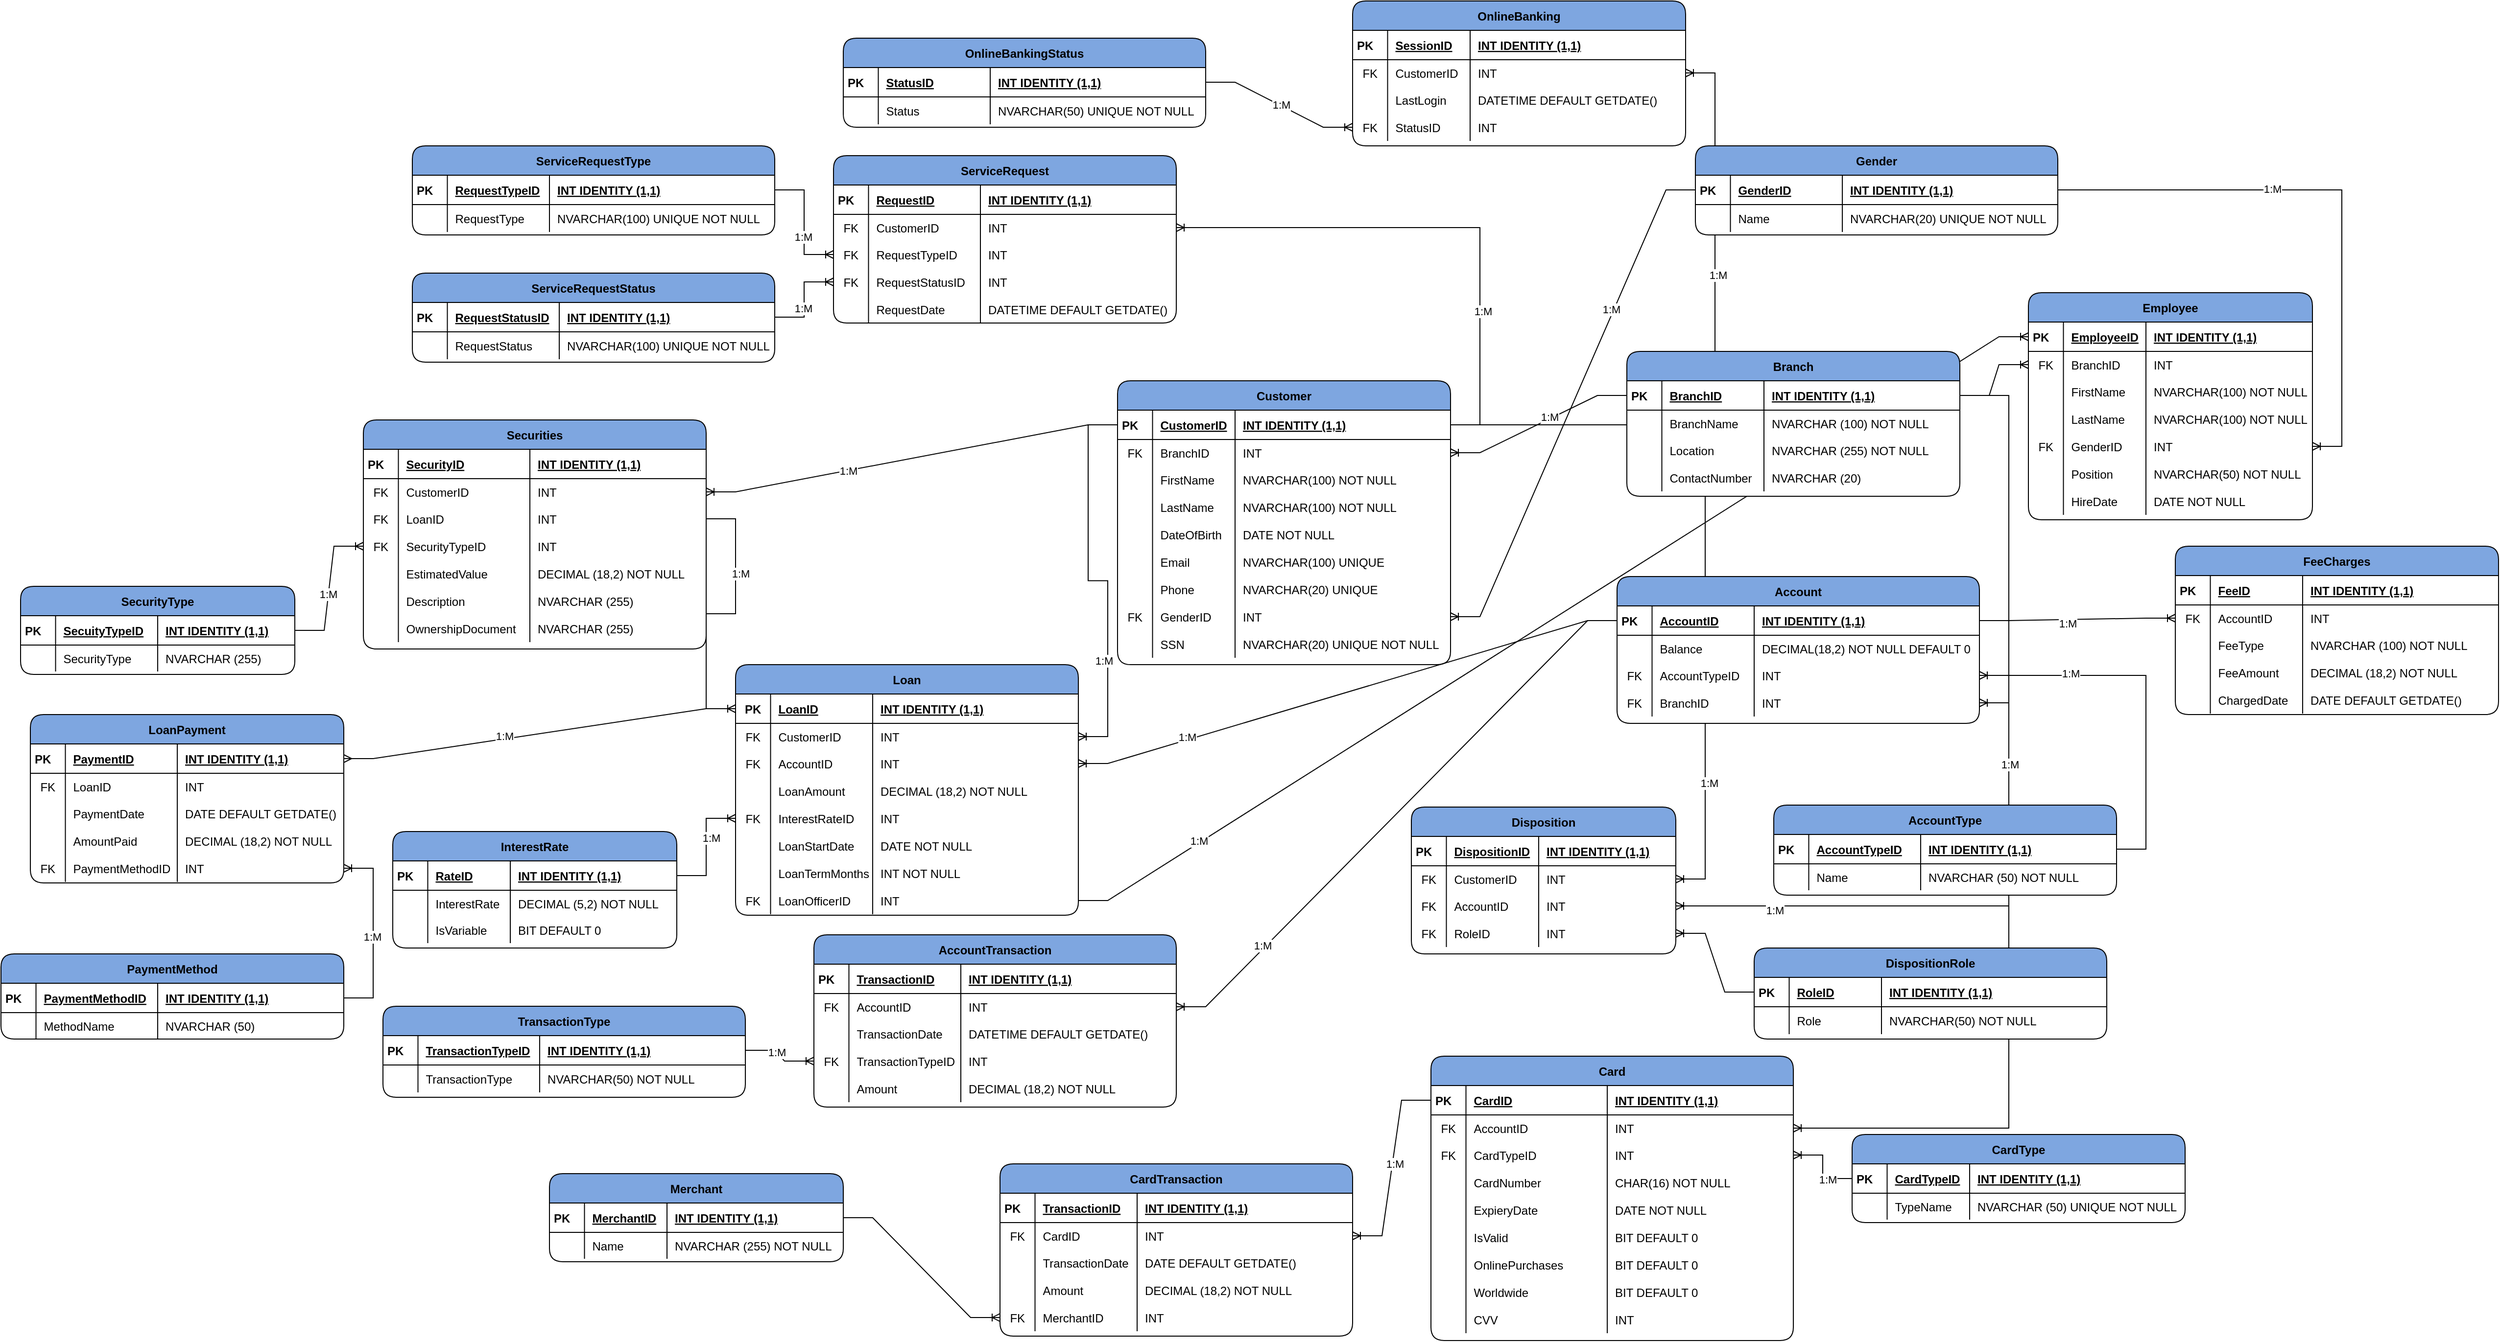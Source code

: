 <mxfile version="26.1.1">
  <diagram name="Sida-1" id="IJWxJUB2h2guPsWvRw7D">
    <mxGraphModel dx="5699" dy="2283" grid="1" gridSize="10" guides="1" tooltips="1" connect="1" arrows="1" fold="1" page="1" pageScale="1" pageWidth="827" pageHeight="1169" math="0" shadow="0">
      <root>
        <mxCell id="0" />
        <mxCell id="1" parent="0" />
        <mxCell id="kfJQ0gGsEihYD2TKx9r7-17" value="" style="edgeStyle=entityRelationEdgeStyle;fontSize=12;html=1;endArrow=ERoneToMany;rounded=0;" edge="1" parent="1" source="1qNEc1VxTbAyUS8kpAam-74" target="1qNEc1VxTbAyUS8kpAam-125">
          <mxGeometry width="100" height="100" relative="1" as="geometry">
            <mxPoint x="-1270" y="110" as="sourcePoint" />
            <mxPoint x="-1170" y="10" as="targetPoint" />
          </mxGeometry>
        </mxCell>
        <mxCell id="kfJQ0gGsEihYD2TKx9r7-16" value="" style="edgeStyle=entityRelationEdgeStyle;fontSize=12;html=1;endArrow=ERoneToMany;rounded=0;" edge="1" parent="1" source="1qNEc1VxTbAyUS8kpAam-74" target="1qNEc1VxTbAyUS8kpAam-65">
          <mxGeometry width="100" height="100" relative="1" as="geometry">
            <mxPoint x="-1120" y="-200" as="sourcePoint" />
            <mxPoint x="-1020" y="-300" as="targetPoint" />
          </mxGeometry>
        </mxCell>
        <mxCell id="kfJQ0gGsEihYD2TKx9r7-50" value="1:M" style="edgeLabel;html=1;align=center;verticalAlign=middle;resizable=0;points=[];" vertex="1" connectable="0" parent="kfJQ0gGsEihYD2TKx9r7-16">
          <mxGeometry x="-0.465" y="1" relative="1" as="geometry">
            <mxPoint as="offset" />
          </mxGeometry>
        </mxCell>
        <mxCell id="kfJQ0gGsEihYD2TKx9r7-51" value="1:M" style="edgeLabel;html=1;align=center;verticalAlign=middle;resizable=0;points=[];" vertex="1" connectable="0" parent="kfJQ0gGsEihYD2TKx9r7-16">
          <mxGeometry x="0.695" y="4" relative="1" as="geometry">
            <mxPoint as="offset" />
          </mxGeometry>
        </mxCell>
        <mxCell id="kfJQ0gGsEihYD2TKx9r7-14" value="" style="edgeStyle=entityRelationEdgeStyle;fontSize=12;html=1;endArrow=ERoneToMany;rounded=0;" edge="1" parent="1" source="1qNEc1VxTbAyUS8kpAam-276" target="1qNEc1VxTbAyUS8kpAam-309">
          <mxGeometry width="100" height="100" relative="1" as="geometry">
            <mxPoint x="-1610" y="-580" as="sourcePoint" />
            <mxPoint x="-1510" y="-680" as="targetPoint" />
          </mxGeometry>
        </mxCell>
        <mxCell id="kfJQ0gGsEihYD2TKx9r7-43" value="1:M" style="edgeLabel;html=1;align=center;verticalAlign=middle;resizable=0;points=[];" vertex="1" connectable="0" parent="kfJQ0gGsEihYD2TKx9r7-14">
          <mxGeometry x="0.283" y="-3" relative="1" as="geometry">
            <mxPoint as="offset" />
          </mxGeometry>
        </mxCell>
        <mxCell id="kfJQ0gGsEihYD2TKx9r7-11" value="" style="edgeStyle=entityRelationEdgeStyle;fontSize=12;html=1;endArrow=ERoneToMany;rounded=0;" edge="1" parent="1" source="1qNEc1VxTbAyUS8kpAam-276" target="1qNEc1VxTbAyUS8kpAam-61">
          <mxGeometry width="100" height="100" relative="1" as="geometry">
            <mxPoint x="-1100" y="-280" as="sourcePoint" />
            <mxPoint x="-1000" y="-380" as="targetPoint" />
          </mxGeometry>
        </mxCell>
        <mxCell id="kfJQ0gGsEihYD2TKx9r7-54" value="1:M" style="edgeLabel;html=1;align=center;verticalAlign=middle;resizable=0;points=[];" vertex="1" connectable="0" parent="kfJQ0gGsEihYD2TKx9r7-11">
          <mxGeometry x="0.66" y="4" relative="1" as="geometry">
            <mxPoint as="offset" />
          </mxGeometry>
        </mxCell>
        <mxCell id="kfJQ0gGsEihYD2TKx9r7-6" value="" style="edgeStyle=entityRelationEdgeStyle;fontSize=12;html=1;endArrow=ERoneToMany;rounded=0;" edge="1" parent="1" source="nAmqNFkU_DITI521ypHk-28" target="1qNEc1VxTbAyUS8kpAam-2">
          <mxGeometry width="100" height="100" relative="1" as="geometry">
            <mxPoint x="-1490" y="-74" as="sourcePoint" />
            <mxPoint x="-520" y="-650" as="targetPoint" />
            <Array as="points">
              <mxPoint x="-1474" y="-90" />
              <mxPoint x="-1470" y="-120" />
              <mxPoint x="-1010" y="-500" />
              <mxPoint x="-1410" y="-100" />
            </Array>
          </mxGeometry>
        </mxCell>
        <mxCell id="kfJQ0gGsEihYD2TKx9r7-36" value="1:M" style="edgeLabel;html=1;align=center;verticalAlign=middle;resizable=0;points=[];" vertex="1" connectable="0" parent="kfJQ0gGsEihYD2TKx9r7-6">
          <mxGeometry x="-0.752" y="2" relative="1" as="geometry">
            <mxPoint as="offset" />
          </mxGeometry>
        </mxCell>
        <mxCell id="1qNEc1VxTbAyUS8kpAam-1" value="Employee" style="shape=table;startSize=30;container=1;collapsible=1;childLayout=tableLayout;fixedRows=1;rowLines=0;fontStyle=1;align=center;resizeLast=1;swimlaneFillColor=default;rounded=1;fillColor=light-dark(#7EA6E0,var(--ge-dark-color, #121212));" parent="1" vertex="1">
          <mxGeometry x="-530" y="-700" width="290" height="232" as="geometry" />
        </mxCell>
        <mxCell id="1qNEc1VxTbAyUS8kpAam-2" value="" style="shape=partialRectangle;collapsible=0;dropTarget=0;pointerEvents=0;fillColor=none;points=[[0,0.5],[1,0.5]];portConstraint=eastwest;top=0;left=0;right=0;bottom=1;rounded=1;" parent="1qNEc1VxTbAyUS8kpAam-1" vertex="1">
          <mxGeometry y="30" width="290" height="30" as="geometry" />
        </mxCell>
        <mxCell id="1qNEc1VxTbAyUS8kpAam-3" value="PK   " style="shape=partialRectangle;overflow=hidden;connectable=0;fillColor=none;top=0;left=0;bottom=0;right=0;fontStyle=1;rounded=1;" parent="1qNEc1VxTbAyUS8kpAam-2" vertex="1">
          <mxGeometry width="35.75" height="30" as="geometry">
            <mxRectangle width="35.75" height="30" as="alternateBounds" />
          </mxGeometry>
        </mxCell>
        <mxCell id="1qNEc1VxTbAyUS8kpAam-4" value="EmployeeID" style="shape=partialRectangle;overflow=hidden;connectable=0;fillColor=none;top=0;left=0;bottom=0;right=0;align=left;spacingLeft=6;fontStyle=5;rounded=1;" parent="1qNEc1VxTbAyUS8kpAam-2" vertex="1">
          <mxGeometry x="35.75" width="84.25" height="30" as="geometry">
            <mxRectangle width="84.25" height="30" as="alternateBounds" />
          </mxGeometry>
        </mxCell>
        <mxCell id="1qNEc1VxTbAyUS8kpAam-5" value="INT IDENTITY (1,1)" style="shape=partialRectangle;overflow=hidden;connectable=0;fillColor=none;top=0;left=0;bottom=0;right=0;align=left;spacingLeft=6;fontStyle=5;rounded=1;" parent="1qNEc1VxTbAyUS8kpAam-2" vertex="1">
          <mxGeometry x="120" width="170" height="30" as="geometry">
            <mxRectangle width="170" height="30" as="alternateBounds" />
          </mxGeometry>
        </mxCell>
        <mxCell id="1qNEc1VxTbAyUS8kpAam-6" value="" style="shape=partialRectangle;collapsible=0;dropTarget=0;pointerEvents=0;fillColor=none;points=[[0,0.5],[1,0.5]];portConstraint=eastwest;top=0;left=0;right=0;bottom=0;rounded=1;" parent="1qNEc1VxTbAyUS8kpAam-1" vertex="1">
          <mxGeometry y="60" width="290" height="27" as="geometry" />
        </mxCell>
        <mxCell id="1qNEc1VxTbAyUS8kpAam-7" value="FK" style="shape=partialRectangle;overflow=hidden;connectable=0;fillColor=none;top=0;left=0;bottom=0;right=0;rounded=1;" parent="1qNEc1VxTbAyUS8kpAam-6" vertex="1">
          <mxGeometry width="35.75" height="27" as="geometry">
            <mxRectangle width="35.75" height="27" as="alternateBounds" />
          </mxGeometry>
        </mxCell>
        <mxCell id="1qNEc1VxTbAyUS8kpAam-8" value="BranchID" style="shape=partialRectangle;overflow=hidden;connectable=0;fillColor=none;top=0;left=0;bottom=0;right=0;align=left;spacingLeft=6;rounded=1;" parent="1qNEc1VxTbAyUS8kpAam-6" vertex="1">
          <mxGeometry x="35.75" width="84.25" height="27" as="geometry">
            <mxRectangle width="84.25" height="27" as="alternateBounds" />
          </mxGeometry>
        </mxCell>
        <mxCell id="1qNEc1VxTbAyUS8kpAam-9" value="INT" style="shape=partialRectangle;overflow=hidden;connectable=0;fillColor=none;top=0;left=0;bottom=0;right=0;align=left;spacingLeft=6;rounded=1;" parent="1qNEc1VxTbAyUS8kpAam-6" vertex="1">
          <mxGeometry x="120" width="170" height="27" as="geometry">
            <mxRectangle width="170" height="27" as="alternateBounds" />
          </mxGeometry>
        </mxCell>
        <mxCell id="1qNEc1VxTbAyUS8kpAam-10" style="shape=partialRectangle;collapsible=0;dropTarget=0;pointerEvents=0;fillColor=none;points=[[0,0.5],[1,0.5]];portConstraint=eastwest;top=0;left=0;right=0;bottom=0;rounded=1;" parent="1qNEc1VxTbAyUS8kpAam-1" vertex="1">
          <mxGeometry y="87" width="290" height="28" as="geometry" />
        </mxCell>
        <mxCell id="1qNEc1VxTbAyUS8kpAam-11" style="shape=partialRectangle;overflow=hidden;connectable=0;fillColor=none;top=0;left=0;bottom=0;right=0;rounded=1;" parent="1qNEc1VxTbAyUS8kpAam-10" vertex="1">
          <mxGeometry width="35.75" height="28" as="geometry">
            <mxRectangle width="35.75" height="28" as="alternateBounds" />
          </mxGeometry>
        </mxCell>
        <mxCell id="1qNEc1VxTbAyUS8kpAam-12" value="FirstName" style="shape=partialRectangle;overflow=hidden;connectable=0;fillColor=none;top=0;left=0;bottom=0;right=0;align=left;spacingLeft=6;rounded=1;" parent="1qNEc1VxTbAyUS8kpAam-10" vertex="1">
          <mxGeometry x="35.75" width="84.25" height="28" as="geometry">
            <mxRectangle width="84.25" height="28" as="alternateBounds" />
          </mxGeometry>
        </mxCell>
        <mxCell id="1qNEc1VxTbAyUS8kpAam-13" value="NVARCHAR(100) NOT NULL" style="shape=partialRectangle;overflow=hidden;connectable=0;fillColor=none;top=0;left=0;bottom=0;right=0;align=left;spacingLeft=6;rounded=1;" parent="1qNEc1VxTbAyUS8kpAam-10" vertex="1">
          <mxGeometry x="120" width="170" height="28" as="geometry">
            <mxRectangle width="170" height="28" as="alternateBounds" />
          </mxGeometry>
        </mxCell>
        <mxCell id="1qNEc1VxTbAyUS8kpAam-14" style="shape=partialRectangle;collapsible=0;dropTarget=0;pointerEvents=0;fillColor=none;points=[[0,0.5],[1,0.5]];portConstraint=eastwest;top=0;left=0;right=0;bottom=0;rounded=1;" parent="1qNEc1VxTbAyUS8kpAam-1" vertex="1">
          <mxGeometry y="115" width="290" height="28" as="geometry" />
        </mxCell>
        <mxCell id="1qNEc1VxTbAyUS8kpAam-15" style="shape=partialRectangle;overflow=hidden;connectable=0;fillColor=none;top=0;left=0;bottom=0;right=0;rounded=1;" parent="1qNEc1VxTbAyUS8kpAam-14" vertex="1">
          <mxGeometry width="35.75" height="28" as="geometry">
            <mxRectangle width="35.75" height="28" as="alternateBounds" />
          </mxGeometry>
        </mxCell>
        <mxCell id="1qNEc1VxTbAyUS8kpAam-16" value="LastName" style="shape=partialRectangle;overflow=hidden;connectable=0;fillColor=none;top=0;left=0;bottom=0;right=0;align=left;spacingLeft=6;rounded=1;" parent="1qNEc1VxTbAyUS8kpAam-14" vertex="1">
          <mxGeometry x="35.75" width="84.25" height="28" as="geometry">
            <mxRectangle width="84.25" height="28" as="alternateBounds" />
          </mxGeometry>
        </mxCell>
        <mxCell id="1qNEc1VxTbAyUS8kpAam-17" value="NVARCHAR(100) NOT NULL" style="shape=partialRectangle;overflow=hidden;connectable=0;fillColor=none;top=0;left=0;bottom=0;right=0;align=left;spacingLeft=6;rounded=1;" parent="1qNEc1VxTbAyUS8kpAam-14" vertex="1">
          <mxGeometry x="120" width="170" height="28" as="geometry">
            <mxRectangle width="170" height="28" as="alternateBounds" />
          </mxGeometry>
        </mxCell>
        <mxCell id="nAmqNFkU_DITI521ypHk-18" style="shape=partialRectangle;collapsible=0;dropTarget=0;pointerEvents=0;fillColor=none;points=[[0,0.5],[1,0.5]];portConstraint=eastwest;top=0;left=0;right=0;bottom=0;rounded=1;" parent="1qNEc1VxTbAyUS8kpAam-1" vertex="1">
          <mxGeometry y="143" width="290" height="28" as="geometry" />
        </mxCell>
        <mxCell id="nAmqNFkU_DITI521ypHk-19" value="FK" style="shape=partialRectangle;overflow=hidden;connectable=0;fillColor=none;top=0;left=0;bottom=0;right=0;rounded=1;" parent="nAmqNFkU_DITI521ypHk-18" vertex="1">
          <mxGeometry width="35.75" height="28" as="geometry">
            <mxRectangle width="35.75" height="28" as="alternateBounds" />
          </mxGeometry>
        </mxCell>
        <mxCell id="nAmqNFkU_DITI521ypHk-20" value="GenderID" style="shape=partialRectangle;overflow=hidden;connectable=0;fillColor=none;top=0;left=0;bottom=0;right=0;align=left;spacingLeft=6;rounded=1;" parent="nAmqNFkU_DITI521ypHk-18" vertex="1">
          <mxGeometry x="35.75" width="84.25" height="28" as="geometry">
            <mxRectangle width="84.25" height="28" as="alternateBounds" />
          </mxGeometry>
        </mxCell>
        <mxCell id="nAmqNFkU_DITI521ypHk-21" value="INT" style="shape=partialRectangle;overflow=hidden;connectable=0;fillColor=none;top=0;left=0;bottom=0;right=0;align=left;spacingLeft=6;rounded=1;" parent="nAmqNFkU_DITI521ypHk-18" vertex="1">
          <mxGeometry x="120" width="170" height="28" as="geometry">
            <mxRectangle width="170" height="28" as="alternateBounds" />
          </mxGeometry>
        </mxCell>
        <mxCell id="1qNEc1VxTbAyUS8kpAam-18" style="shape=partialRectangle;collapsible=0;dropTarget=0;pointerEvents=0;fillColor=none;points=[[0,0.5],[1,0.5]];portConstraint=eastwest;top=0;left=0;right=0;bottom=0;rounded=1;" parent="1qNEc1VxTbAyUS8kpAam-1" vertex="1">
          <mxGeometry y="171" width="290" height="28" as="geometry" />
        </mxCell>
        <mxCell id="1qNEc1VxTbAyUS8kpAam-19" style="shape=partialRectangle;overflow=hidden;connectable=0;fillColor=none;top=0;left=0;bottom=0;right=0;rounded=1;" parent="1qNEc1VxTbAyUS8kpAam-18" vertex="1">
          <mxGeometry width="35.75" height="28" as="geometry">
            <mxRectangle width="35.75" height="28" as="alternateBounds" />
          </mxGeometry>
        </mxCell>
        <mxCell id="1qNEc1VxTbAyUS8kpAam-20" value="Position" style="shape=partialRectangle;overflow=hidden;connectable=0;fillColor=none;top=0;left=0;bottom=0;right=0;align=left;spacingLeft=6;rounded=1;" parent="1qNEc1VxTbAyUS8kpAam-18" vertex="1">
          <mxGeometry x="35.75" width="84.25" height="28" as="geometry">
            <mxRectangle width="84.25" height="28" as="alternateBounds" />
          </mxGeometry>
        </mxCell>
        <mxCell id="1qNEc1VxTbAyUS8kpAam-21" value="NVARCHAR(50) NOT NULL" style="shape=partialRectangle;overflow=hidden;connectable=0;fillColor=none;top=0;left=0;bottom=0;right=0;align=left;spacingLeft=6;rounded=1;" parent="1qNEc1VxTbAyUS8kpAam-18" vertex="1">
          <mxGeometry x="120" width="170" height="28" as="geometry">
            <mxRectangle width="170" height="28" as="alternateBounds" />
          </mxGeometry>
        </mxCell>
        <mxCell id="1qNEc1VxTbAyUS8kpAam-22" style="shape=partialRectangle;collapsible=0;dropTarget=0;pointerEvents=0;fillColor=none;points=[[0,0.5],[1,0.5]];portConstraint=eastwest;top=0;left=0;right=0;bottom=0;rounded=1;" parent="1qNEc1VxTbAyUS8kpAam-1" vertex="1">
          <mxGeometry y="199" width="290" height="28" as="geometry" />
        </mxCell>
        <mxCell id="1qNEc1VxTbAyUS8kpAam-23" style="shape=partialRectangle;overflow=hidden;connectable=0;fillColor=none;top=0;left=0;bottom=0;right=0;rounded=1;" parent="1qNEc1VxTbAyUS8kpAam-22" vertex="1">
          <mxGeometry width="35.75" height="28" as="geometry">
            <mxRectangle width="35.75" height="28" as="alternateBounds" />
          </mxGeometry>
        </mxCell>
        <mxCell id="1qNEc1VxTbAyUS8kpAam-24" value="HireDate" style="shape=partialRectangle;overflow=hidden;connectable=0;fillColor=none;top=0;left=0;bottom=0;right=0;align=left;spacingLeft=6;rounded=1;" parent="1qNEc1VxTbAyUS8kpAam-22" vertex="1">
          <mxGeometry x="35.75" width="84.25" height="28" as="geometry">
            <mxRectangle width="84.25" height="28" as="alternateBounds" />
          </mxGeometry>
        </mxCell>
        <mxCell id="1qNEc1VxTbAyUS8kpAam-25" value="DATE NOT NULL" style="shape=partialRectangle;overflow=hidden;connectable=0;fillColor=none;top=0;left=0;bottom=0;right=0;align=left;spacingLeft=6;rounded=1;" parent="1qNEc1VxTbAyUS8kpAam-22" vertex="1">
          <mxGeometry x="120" width="170" height="28" as="geometry">
            <mxRectangle width="170" height="28" as="alternateBounds" />
          </mxGeometry>
        </mxCell>
        <mxCell id="1qNEc1VxTbAyUS8kpAam-26" value="Branch" style="shape=table;startSize=30;container=1;collapsible=1;childLayout=tableLayout;fixedRows=1;rowLines=0;fontStyle=1;align=center;resizeLast=1;swimlaneFillColor=default;rounded=1;fillColor=light-dark(#7EA6E0,var(--ge-dark-color, #121212));" parent="1" vertex="1">
          <mxGeometry x="-940" y="-640" width="340" height="148" as="geometry" />
        </mxCell>
        <mxCell id="1qNEc1VxTbAyUS8kpAam-27" value="" style="shape=partialRectangle;collapsible=0;dropTarget=0;pointerEvents=0;fillColor=none;points=[[0,0.5],[1,0.5]];portConstraint=eastwest;top=0;left=0;right=0;bottom=1;rounded=1;" parent="1qNEc1VxTbAyUS8kpAam-26" vertex="1">
          <mxGeometry y="30" width="340" height="30" as="geometry" />
        </mxCell>
        <mxCell id="1qNEc1VxTbAyUS8kpAam-28" value="PK   " style="shape=partialRectangle;overflow=hidden;connectable=0;fillColor=none;top=0;left=0;bottom=0;right=0;fontStyle=1;rounded=1;" parent="1qNEc1VxTbAyUS8kpAam-27" vertex="1">
          <mxGeometry width="35.75" height="30" as="geometry">
            <mxRectangle width="35.75" height="30" as="alternateBounds" />
          </mxGeometry>
        </mxCell>
        <mxCell id="1qNEc1VxTbAyUS8kpAam-29" value="BranchID" style="shape=partialRectangle;overflow=hidden;connectable=0;fillColor=none;top=0;left=0;bottom=0;right=0;align=left;spacingLeft=6;fontStyle=5;rounded=1;" parent="1qNEc1VxTbAyUS8kpAam-27" vertex="1">
          <mxGeometry x="35.75" width="104.25" height="30" as="geometry">
            <mxRectangle width="104.25" height="30" as="alternateBounds" />
          </mxGeometry>
        </mxCell>
        <mxCell id="1qNEc1VxTbAyUS8kpAam-30" value="INT IDENTITY (1,1)" style="shape=partialRectangle;overflow=hidden;connectable=0;fillColor=none;top=0;left=0;bottom=0;right=0;align=left;spacingLeft=6;fontStyle=5;rounded=1;" parent="1qNEc1VxTbAyUS8kpAam-27" vertex="1">
          <mxGeometry x="140" width="200" height="30" as="geometry">
            <mxRectangle width="200" height="30" as="alternateBounds" />
          </mxGeometry>
        </mxCell>
        <mxCell id="1qNEc1VxTbAyUS8kpAam-31" value="" style="shape=partialRectangle;collapsible=0;dropTarget=0;pointerEvents=0;fillColor=none;points=[[0,0.5],[1,0.5]];portConstraint=eastwest;top=0;left=0;right=0;bottom=0;rounded=1;" parent="1qNEc1VxTbAyUS8kpAam-26" vertex="1">
          <mxGeometry y="60" width="340" height="27" as="geometry" />
        </mxCell>
        <mxCell id="1qNEc1VxTbAyUS8kpAam-32" value="" style="shape=partialRectangle;overflow=hidden;connectable=0;fillColor=none;top=0;left=0;bottom=0;right=0;rounded=1;" parent="1qNEc1VxTbAyUS8kpAam-31" vertex="1">
          <mxGeometry width="35.75" height="27" as="geometry">
            <mxRectangle width="35.75" height="27" as="alternateBounds" />
          </mxGeometry>
        </mxCell>
        <mxCell id="1qNEc1VxTbAyUS8kpAam-33" value="BranchName" style="shape=partialRectangle;overflow=hidden;connectable=0;fillColor=none;top=0;left=0;bottom=0;right=0;align=left;spacingLeft=6;rounded=1;" parent="1qNEc1VxTbAyUS8kpAam-31" vertex="1">
          <mxGeometry x="35.75" width="104.25" height="27" as="geometry">
            <mxRectangle width="104.25" height="27" as="alternateBounds" />
          </mxGeometry>
        </mxCell>
        <mxCell id="1qNEc1VxTbAyUS8kpAam-34" value="NVARCHAR (100) NOT NULL" style="shape=partialRectangle;overflow=hidden;connectable=0;fillColor=none;top=0;left=0;bottom=0;right=0;align=left;spacingLeft=6;rounded=1;" parent="1qNEc1VxTbAyUS8kpAam-31" vertex="1">
          <mxGeometry x="140" width="200" height="27" as="geometry">
            <mxRectangle width="200" height="27" as="alternateBounds" />
          </mxGeometry>
        </mxCell>
        <mxCell id="1qNEc1VxTbAyUS8kpAam-35" style="shape=partialRectangle;collapsible=0;dropTarget=0;pointerEvents=0;fillColor=none;points=[[0,0.5],[1,0.5]];portConstraint=eastwest;top=0;left=0;right=0;bottom=0;rounded=1;" parent="1qNEc1VxTbAyUS8kpAam-26" vertex="1">
          <mxGeometry y="87" width="340" height="28" as="geometry" />
        </mxCell>
        <mxCell id="1qNEc1VxTbAyUS8kpAam-36" style="shape=partialRectangle;overflow=hidden;connectable=0;fillColor=none;top=0;left=0;bottom=0;right=0;rounded=1;" parent="1qNEc1VxTbAyUS8kpAam-35" vertex="1">
          <mxGeometry width="35.75" height="28" as="geometry">
            <mxRectangle width="35.75" height="28" as="alternateBounds" />
          </mxGeometry>
        </mxCell>
        <mxCell id="1qNEc1VxTbAyUS8kpAam-37" value="Location" style="shape=partialRectangle;overflow=hidden;connectable=0;fillColor=none;top=0;left=0;bottom=0;right=0;align=left;spacingLeft=6;rounded=1;" parent="1qNEc1VxTbAyUS8kpAam-35" vertex="1">
          <mxGeometry x="35.75" width="104.25" height="28" as="geometry">
            <mxRectangle width="104.25" height="28" as="alternateBounds" />
          </mxGeometry>
        </mxCell>
        <mxCell id="1qNEc1VxTbAyUS8kpAam-38" value="NVARCHAR (255) NOT NULL" style="shape=partialRectangle;overflow=hidden;connectable=0;fillColor=none;top=0;left=0;bottom=0;right=0;align=left;spacingLeft=6;rounded=1;" parent="1qNEc1VxTbAyUS8kpAam-35" vertex="1">
          <mxGeometry x="140" width="200" height="28" as="geometry">
            <mxRectangle width="200" height="28" as="alternateBounds" />
          </mxGeometry>
        </mxCell>
        <mxCell id="1qNEc1VxTbAyUS8kpAam-39" style="shape=partialRectangle;collapsible=0;dropTarget=0;pointerEvents=0;fillColor=none;points=[[0,0.5],[1,0.5]];portConstraint=eastwest;top=0;left=0;right=0;bottom=0;rounded=1;" parent="1qNEc1VxTbAyUS8kpAam-26" vertex="1">
          <mxGeometry y="115" width="340" height="28" as="geometry" />
        </mxCell>
        <mxCell id="1qNEc1VxTbAyUS8kpAam-40" style="shape=partialRectangle;overflow=hidden;connectable=0;fillColor=none;top=0;left=0;bottom=0;right=0;rounded=1;" parent="1qNEc1VxTbAyUS8kpAam-39" vertex="1">
          <mxGeometry width="35.75" height="28" as="geometry">
            <mxRectangle width="35.75" height="28" as="alternateBounds" />
          </mxGeometry>
        </mxCell>
        <mxCell id="1qNEc1VxTbAyUS8kpAam-41" value="ContactNumber" style="shape=partialRectangle;overflow=hidden;connectable=0;fillColor=none;top=0;left=0;bottom=0;right=0;align=left;spacingLeft=6;rounded=1;" parent="1qNEc1VxTbAyUS8kpAam-39" vertex="1">
          <mxGeometry x="35.75" width="104.25" height="28" as="geometry">
            <mxRectangle width="104.25" height="28" as="alternateBounds" />
          </mxGeometry>
        </mxCell>
        <mxCell id="1qNEc1VxTbAyUS8kpAam-42" value="NVARCHAR (20)" style="shape=partialRectangle;overflow=hidden;connectable=0;fillColor=none;top=0;left=0;bottom=0;right=0;align=left;spacingLeft=6;rounded=1;" parent="1qNEc1VxTbAyUS8kpAam-39" vertex="1">
          <mxGeometry x="140" width="200" height="28" as="geometry">
            <mxRectangle width="200" height="28" as="alternateBounds" />
          </mxGeometry>
        </mxCell>
        <mxCell id="1qNEc1VxTbAyUS8kpAam-43" value="CardType" style="shape=table;startSize=30;container=1;collapsible=1;childLayout=tableLayout;fixedRows=1;rowLines=0;fontStyle=1;align=center;resizeLast=1;swimlaneFillColor=default;rounded=1;fillColor=light-dark(#7EA6E0,var(--ge-dark-color, #121212));" parent="1" vertex="1">
          <mxGeometry x="-710" y="160" width="340" height="90" as="geometry" />
        </mxCell>
        <mxCell id="1qNEc1VxTbAyUS8kpAam-44" value="" style="shape=partialRectangle;collapsible=0;dropTarget=0;pointerEvents=0;fillColor=none;points=[[0,0.5],[1,0.5]];portConstraint=eastwest;top=0;left=0;right=0;bottom=1;rounded=1;" parent="1qNEc1VxTbAyUS8kpAam-43" vertex="1">
          <mxGeometry y="30" width="340" height="30" as="geometry" />
        </mxCell>
        <mxCell id="1qNEc1VxTbAyUS8kpAam-45" value="PK   " style="shape=partialRectangle;overflow=hidden;connectable=0;fillColor=none;top=0;left=0;bottom=0;right=0;fontStyle=1;rounded=1;" parent="1qNEc1VxTbAyUS8kpAam-44" vertex="1">
          <mxGeometry width="35.75" height="30" as="geometry">
            <mxRectangle width="35.75" height="30" as="alternateBounds" />
          </mxGeometry>
        </mxCell>
        <mxCell id="1qNEc1VxTbAyUS8kpAam-46" value="CardTypeID" style="shape=partialRectangle;overflow=hidden;connectable=0;fillColor=none;top=0;left=0;bottom=0;right=0;align=left;spacingLeft=6;fontStyle=5;rounded=1;" parent="1qNEc1VxTbAyUS8kpAam-44" vertex="1">
          <mxGeometry x="35.75" width="84.25" height="30" as="geometry">
            <mxRectangle width="84.25" height="30" as="alternateBounds" />
          </mxGeometry>
        </mxCell>
        <mxCell id="1qNEc1VxTbAyUS8kpAam-47" value="INT IDENTITY (1,1)" style="shape=partialRectangle;overflow=hidden;connectable=0;fillColor=none;top=0;left=0;bottom=0;right=0;align=left;spacingLeft=6;fontStyle=5;rounded=1;" parent="1qNEc1VxTbAyUS8kpAam-44" vertex="1">
          <mxGeometry x="120" width="220" height="30" as="geometry">
            <mxRectangle width="220" height="30" as="alternateBounds" />
          </mxGeometry>
        </mxCell>
        <mxCell id="1qNEc1VxTbAyUS8kpAam-48" value="" style="shape=partialRectangle;collapsible=0;dropTarget=0;pointerEvents=0;fillColor=none;points=[[0,0.5],[1,0.5]];portConstraint=eastwest;top=0;left=0;right=0;bottom=0;rounded=1;" parent="1qNEc1VxTbAyUS8kpAam-43" vertex="1">
          <mxGeometry y="60" width="340" height="27" as="geometry" />
        </mxCell>
        <mxCell id="1qNEc1VxTbAyUS8kpAam-49" value="" style="shape=partialRectangle;overflow=hidden;connectable=0;fillColor=none;top=0;left=0;bottom=0;right=0;rounded=1;" parent="1qNEc1VxTbAyUS8kpAam-48" vertex="1">
          <mxGeometry width="35.75" height="27" as="geometry">
            <mxRectangle width="35.75" height="27" as="alternateBounds" />
          </mxGeometry>
        </mxCell>
        <mxCell id="1qNEc1VxTbAyUS8kpAam-50" value="TypeName" style="shape=partialRectangle;overflow=hidden;connectable=0;fillColor=none;top=0;left=0;bottom=0;right=0;align=left;spacingLeft=6;rounded=1;" parent="1qNEc1VxTbAyUS8kpAam-48" vertex="1">
          <mxGeometry x="35.75" width="84.25" height="27" as="geometry">
            <mxRectangle width="84.25" height="27" as="alternateBounds" />
          </mxGeometry>
        </mxCell>
        <mxCell id="1qNEc1VxTbAyUS8kpAam-51" value="NVARCHAR (50) UNIQUE NOT NULL" style="shape=partialRectangle;overflow=hidden;connectable=0;fillColor=none;top=0;left=0;bottom=0;right=0;align=left;spacingLeft=6;rounded=1;" parent="1qNEc1VxTbAyUS8kpAam-48" vertex="1">
          <mxGeometry x="120" width="220" height="27" as="geometry">
            <mxRectangle width="220" height="27" as="alternateBounds" />
          </mxGeometry>
        </mxCell>
        <mxCell id="1qNEc1VxTbAyUS8kpAam-56" value="Disposition" style="shape=table;startSize=30;container=1;collapsible=1;childLayout=tableLayout;fixedRows=1;rowLines=0;fontStyle=1;align=center;resizeLast=1;swimlaneFillColor=default;rounded=1;fillColor=light-dark(#7EA6E0,var(--ge-dark-color, #121212));" parent="1" vertex="1">
          <mxGeometry x="-1160" y="-174.5" width="270" height="150" as="geometry" />
        </mxCell>
        <mxCell id="1qNEc1VxTbAyUS8kpAam-57" value="" style="shape=partialRectangle;collapsible=0;dropTarget=0;pointerEvents=0;fillColor=none;points=[[0,0.5],[1,0.5]];portConstraint=eastwest;top=0;left=0;right=0;bottom=1;rounded=1;" parent="1qNEc1VxTbAyUS8kpAam-56" vertex="1">
          <mxGeometry y="30" width="270" height="30" as="geometry" />
        </mxCell>
        <mxCell id="1qNEc1VxTbAyUS8kpAam-58" value="PK   " style="shape=partialRectangle;overflow=hidden;connectable=0;fillColor=none;top=0;left=0;bottom=0;right=0;fontStyle=1;rounded=1;" parent="1qNEc1VxTbAyUS8kpAam-57" vertex="1">
          <mxGeometry width="35.75" height="30" as="geometry">
            <mxRectangle width="35.75" height="30" as="alternateBounds" />
          </mxGeometry>
        </mxCell>
        <mxCell id="1qNEc1VxTbAyUS8kpAam-59" value="DispositionID" style="shape=partialRectangle;overflow=hidden;connectable=0;fillColor=none;top=0;left=0;bottom=0;right=0;align=left;spacingLeft=6;fontStyle=5;rounded=1;" parent="1qNEc1VxTbAyUS8kpAam-57" vertex="1">
          <mxGeometry x="35.75" width="94.25" height="30" as="geometry">
            <mxRectangle width="94.25" height="30" as="alternateBounds" />
          </mxGeometry>
        </mxCell>
        <mxCell id="1qNEc1VxTbAyUS8kpAam-60" value="INT IDENTITY (1,1)" style="shape=partialRectangle;overflow=hidden;connectable=0;fillColor=none;top=0;left=0;bottom=0;right=0;align=left;spacingLeft=6;fontStyle=5;rounded=1;" parent="1qNEc1VxTbAyUS8kpAam-57" vertex="1">
          <mxGeometry x="130" width="140" height="30" as="geometry">
            <mxRectangle width="140" height="30" as="alternateBounds" />
          </mxGeometry>
        </mxCell>
        <mxCell id="1qNEc1VxTbAyUS8kpAam-61" value="" style="shape=partialRectangle;collapsible=0;dropTarget=0;pointerEvents=0;fillColor=none;points=[[0,0.5],[1,0.5]];portConstraint=eastwest;top=0;left=0;right=0;bottom=0;rounded=1;" parent="1qNEc1VxTbAyUS8kpAam-56" vertex="1">
          <mxGeometry y="60" width="270" height="27" as="geometry" />
        </mxCell>
        <mxCell id="1qNEc1VxTbAyUS8kpAam-62" value="FK" style="shape=partialRectangle;overflow=hidden;connectable=0;fillColor=none;top=0;left=0;bottom=0;right=0;rounded=1;" parent="1qNEc1VxTbAyUS8kpAam-61" vertex="1">
          <mxGeometry width="35.75" height="27" as="geometry">
            <mxRectangle width="35.75" height="27" as="alternateBounds" />
          </mxGeometry>
        </mxCell>
        <mxCell id="1qNEc1VxTbAyUS8kpAam-63" value="CustomerID" style="shape=partialRectangle;overflow=hidden;connectable=0;fillColor=none;top=0;left=0;bottom=0;right=0;align=left;spacingLeft=6;rounded=1;" parent="1qNEc1VxTbAyUS8kpAam-61" vertex="1">
          <mxGeometry x="35.75" width="94.25" height="27" as="geometry">
            <mxRectangle width="94.25" height="27" as="alternateBounds" />
          </mxGeometry>
        </mxCell>
        <mxCell id="1qNEc1VxTbAyUS8kpAam-64" value="INT" style="shape=partialRectangle;overflow=hidden;connectable=0;fillColor=none;top=0;left=0;bottom=0;right=0;align=left;spacingLeft=6;rounded=1;" parent="1qNEc1VxTbAyUS8kpAam-61" vertex="1">
          <mxGeometry x="130" width="140" height="27" as="geometry">
            <mxRectangle width="140" height="27" as="alternateBounds" />
          </mxGeometry>
        </mxCell>
        <mxCell id="1qNEc1VxTbAyUS8kpAam-65" style="shape=partialRectangle;collapsible=0;dropTarget=0;pointerEvents=0;fillColor=none;points=[[0,0.5],[1,0.5]];portConstraint=eastwest;top=0;left=0;right=0;bottom=0;rounded=1;" parent="1qNEc1VxTbAyUS8kpAam-56" vertex="1">
          <mxGeometry y="87" width="270" height="28" as="geometry" />
        </mxCell>
        <mxCell id="1qNEc1VxTbAyUS8kpAam-66" value="FK" style="shape=partialRectangle;overflow=hidden;connectable=0;fillColor=none;top=0;left=0;bottom=0;right=0;rounded=1;" parent="1qNEc1VxTbAyUS8kpAam-65" vertex="1">
          <mxGeometry width="35.75" height="28" as="geometry">
            <mxRectangle width="35.75" height="28" as="alternateBounds" />
          </mxGeometry>
        </mxCell>
        <mxCell id="1qNEc1VxTbAyUS8kpAam-67" value="AccountID" style="shape=partialRectangle;overflow=hidden;connectable=0;fillColor=none;top=0;left=0;bottom=0;right=0;align=left;spacingLeft=6;rounded=1;" parent="1qNEc1VxTbAyUS8kpAam-65" vertex="1">
          <mxGeometry x="35.75" width="94.25" height="28" as="geometry">
            <mxRectangle width="94.25" height="28" as="alternateBounds" />
          </mxGeometry>
        </mxCell>
        <mxCell id="1qNEc1VxTbAyUS8kpAam-68" value="INT" style="shape=partialRectangle;overflow=hidden;connectable=0;fillColor=none;top=0;left=0;bottom=0;right=0;align=left;spacingLeft=6;rounded=1;" parent="1qNEc1VxTbAyUS8kpAam-65" vertex="1">
          <mxGeometry x="130" width="140" height="28" as="geometry">
            <mxRectangle width="140" height="28" as="alternateBounds" />
          </mxGeometry>
        </mxCell>
        <mxCell id="1qNEc1VxTbAyUS8kpAam-69" style="shape=partialRectangle;collapsible=0;dropTarget=0;pointerEvents=0;fillColor=none;points=[[0,0.5],[1,0.5]];portConstraint=eastwest;top=0;left=0;right=0;bottom=0;rounded=1;" parent="1qNEc1VxTbAyUS8kpAam-56" vertex="1">
          <mxGeometry y="115" width="270" height="28" as="geometry" />
        </mxCell>
        <mxCell id="1qNEc1VxTbAyUS8kpAam-70" value="FK" style="shape=partialRectangle;overflow=hidden;connectable=0;fillColor=none;top=0;left=0;bottom=0;right=0;rounded=1;" parent="1qNEc1VxTbAyUS8kpAam-69" vertex="1">
          <mxGeometry width="35.75" height="28" as="geometry">
            <mxRectangle width="35.75" height="28" as="alternateBounds" />
          </mxGeometry>
        </mxCell>
        <mxCell id="1qNEc1VxTbAyUS8kpAam-71" value="RoleID" style="shape=partialRectangle;overflow=hidden;connectable=0;fillColor=none;top=0;left=0;bottom=0;right=0;align=left;spacingLeft=6;rounded=1;" parent="1qNEc1VxTbAyUS8kpAam-69" vertex="1">
          <mxGeometry x="35.75" width="94.25" height="28" as="geometry">
            <mxRectangle width="94.25" height="28" as="alternateBounds" />
          </mxGeometry>
        </mxCell>
        <mxCell id="1qNEc1VxTbAyUS8kpAam-72" value="INT" style="shape=partialRectangle;overflow=hidden;connectable=0;fillColor=none;top=0;left=0;bottom=0;right=0;align=left;spacingLeft=6;rounded=1;" parent="1qNEc1VxTbAyUS8kpAam-69" vertex="1">
          <mxGeometry x="130" width="140" height="28" as="geometry">
            <mxRectangle width="140" height="28" as="alternateBounds" />
          </mxGeometry>
        </mxCell>
        <mxCell id="1qNEc1VxTbAyUS8kpAam-73" value="Account" style="shape=table;startSize=30;container=1;collapsible=1;childLayout=tableLayout;fixedRows=1;rowLines=0;fontStyle=1;align=center;resizeLast=1;swimlaneFillColor=default;rounded=1;fillColor=light-dark(#7EA6E0,var(--ge-dark-color, #121212));" parent="1" vertex="1">
          <mxGeometry x="-950" y="-410" width="370" height="150" as="geometry" />
        </mxCell>
        <mxCell id="1qNEc1VxTbAyUS8kpAam-74" value="" style="shape=partialRectangle;collapsible=0;dropTarget=0;pointerEvents=0;fillColor=none;points=[[0,0.5],[1,0.5]];portConstraint=eastwest;top=0;left=0;right=0;bottom=1;rounded=1;" parent="1qNEc1VxTbAyUS8kpAam-73" vertex="1">
          <mxGeometry y="30" width="370" height="30" as="geometry" />
        </mxCell>
        <mxCell id="1qNEc1VxTbAyUS8kpAam-75" value="PK   " style="shape=partialRectangle;overflow=hidden;connectable=0;fillColor=none;top=0;left=0;bottom=0;right=0;fontStyle=1;rounded=1;" parent="1qNEc1VxTbAyUS8kpAam-74" vertex="1">
          <mxGeometry width="35.75" height="30" as="geometry">
            <mxRectangle width="35.75" height="30" as="alternateBounds" />
          </mxGeometry>
        </mxCell>
        <mxCell id="1qNEc1VxTbAyUS8kpAam-76" value="AccountID" style="shape=partialRectangle;overflow=hidden;connectable=0;fillColor=none;top=0;left=0;bottom=0;right=0;align=left;spacingLeft=6;fontStyle=5;rounded=1;" parent="1qNEc1VxTbAyUS8kpAam-74" vertex="1">
          <mxGeometry x="35.75" width="104.25" height="30" as="geometry">
            <mxRectangle width="104.25" height="30" as="alternateBounds" />
          </mxGeometry>
        </mxCell>
        <mxCell id="1qNEc1VxTbAyUS8kpAam-77" value="INT IDENTITY (1,1)" style="shape=partialRectangle;overflow=hidden;connectable=0;fillColor=none;top=0;left=0;bottom=0;right=0;align=left;spacingLeft=6;fontStyle=5;rounded=1;" parent="1qNEc1VxTbAyUS8kpAam-74" vertex="1">
          <mxGeometry x="140" width="230" height="30" as="geometry">
            <mxRectangle width="230" height="30" as="alternateBounds" />
          </mxGeometry>
        </mxCell>
        <mxCell id="1qNEc1VxTbAyUS8kpAam-78" value="" style="shape=partialRectangle;collapsible=0;dropTarget=0;pointerEvents=0;fillColor=none;points=[[0,0.5],[1,0.5]];portConstraint=eastwest;top=0;left=0;right=0;bottom=0;rounded=1;" parent="1qNEc1VxTbAyUS8kpAam-73" vertex="1">
          <mxGeometry y="60" width="370" height="27" as="geometry" />
        </mxCell>
        <mxCell id="1qNEc1VxTbAyUS8kpAam-79" value="" style="shape=partialRectangle;overflow=hidden;connectable=0;fillColor=none;top=0;left=0;bottom=0;right=0;rounded=1;" parent="1qNEc1VxTbAyUS8kpAam-78" vertex="1">
          <mxGeometry width="35.75" height="27" as="geometry">
            <mxRectangle width="35.75" height="27" as="alternateBounds" />
          </mxGeometry>
        </mxCell>
        <mxCell id="1qNEc1VxTbAyUS8kpAam-80" value="Balance" style="shape=partialRectangle;overflow=hidden;connectable=0;fillColor=none;top=0;left=0;bottom=0;right=0;align=left;spacingLeft=6;rounded=1;" parent="1qNEc1VxTbAyUS8kpAam-78" vertex="1">
          <mxGeometry x="35.75" width="104.25" height="27" as="geometry">
            <mxRectangle width="104.25" height="27" as="alternateBounds" />
          </mxGeometry>
        </mxCell>
        <mxCell id="1qNEc1VxTbAyUS8kpAam-81" value="DECIMAL(18,2) NOT NULL DEFAULT 0" style="shape=partialRectangle;overflow=hidden;connectable=0;fillColor=none;top=0;left=0;bottom=0;right=0;align=left;spacingLeft=6;rounded=1;" parent="1qNEc1VxTbAyUS8kpAam-78" vertex="1">
          <mxGeometry x="140" width="230" height="27" as="geometry">
            <mxRectangle width="230" height="27" as="alternateBounds" />
          </mxGeometry>
        </mxCell>
        <mxCell id="1qNEc1VxTbAyUS8kpAam-82" style="shape=partialRectangle;collapsible=0;dropTarget=0;pointerEvents=0;fillColor=none;points=[[0,0.5],[1,0.5]];portConstraint=eastwest;top=0;left=0;right=0;bottom=0;rounded=1;" parent="1qNEc1VxTbAyUS8kpAam-73" vertex="1">
          <mxGeometry y="87" width="370" height="28" as="geometry" />
        </mxCell>
        <mxCell id="1qNEc1VxTbAyUS8kpAam-83" value="FK" style="shape=partialRectangle;overflow=hidden;connectable=0;fillColor=none;top=0;left=0;bottom=0;right=0;rounded=1;" parent="1qNEc1VxTbAyUS8kpAam-82" vertex="1">
          <mxGeometry width="35.75" height="28" as="geometry">
            <mxRectangle width="35.75" height="28" as="alternateBounds" />
          </mxGeometry>
        </mxCell>
        <mxCell id="1qNEc1VxTbAyUS8kpAam-84" value="AccountTypeID" style="shape=partialRectangle;overflow=hidden;connectable=0;fillColor=none;top=0;left=0;bottom=0;right=0;align=left;spacingLeft=6;rounded=1;" parent="1qNEc1VxTbAyUS8kpAam-82" vertex="1">
          <mxGeometry x="35.75" width="104.25" height="28" as="geometry">
            <mxRectangle width="104.25" height="28" as="alternateBounds" />
          </mxGeometry>
        </mxCell>
        <mxCell id="1qNEc1VxTbAyUS8kpAam-85" value="INT" style="shape=partialRectangle;overflow=hidden;connectable=0;fillColor=none;top=0;left=0;bottom=0;right=0;align=left;spacingLeft=6;rounded=1;" parent="1qNEc1VxTbAyUS8kpAam-82" vertex="1">
          <mxGeometry x="140" width="230" height="28" as="geometry">
            <mxRectangle width="230" height="28" as="alternateBounds" />
          </mxGeometry>
        </mxCell>
        <mxCell id="1qNEc1VxTbAyUS8kpAam-86" style="shape=partialRectangle;collapsible=0;dropTarget=0;pointerEvents=0;fillColor=none;points=[[0,0.5],[1,0.5]];portConstraint=eastwest;top=0;left=0;right=0;bottom=0;rounded=1;" parent="1qNEc1VxTbAyUS8kpAam-73" vertex="1">
          <mxGeometry y="115" width="370" height="28" as="geometry" />
        </mxCell>
        <mxCell id="1qNEc1VxTbAyUS8kpAam-87" value="FK" style="shape=partialRectangle;overflow=hidden;connectable=0;fillColor=none;top=0;left=0;bottom=0;right=0;rounded=1;" parent="1qNEc1VxTbAyUS8kpAam-86" vertex="1">
          <mxGeometry width="35.75" height="28" as="geometry">
            <mxRectangle width="35.75" height="28" as="alternateBounds" />
          </mxGeometry>
        </mxCell>
        <mxCell id="1qNEc1VxTbAyUS8kpAam-88" value="BranchID" style="shape=partialRectangle;overflow=hidden;connectable=0;fillColor=none;top=0;left=0;bottom=0;right=0;align=left;spacingLeft=6;rounded=1;" parent="1qNEc1VxTbAyUS8kpAam-86" vertex="1">
          <mxGeometry x="35.75" width="104.25" height="28" as="geometry">
            <mxRectangle width="104.25" height="28" as="alternateBounds" />
          </mxGeometry>
        </mxCell>
        <mxCell id="1qNEc1VxTbAyUS8kpAam-89" value="INT" style="shape=partialRectangle;overflow=hidden;connectable=0;fillColor=none;top=0;left=0;bottom=0;right=0;align=left;spacingLeft=6;rounded=1;" parent="1qNEc1VxTbAyUS8kpAam-86" vertex="1">
          <mxGeometry x="140" width="230" height="28" as="geometry">
            <mxRectangle width="230" height="28" as="alternateBounds" />
          </mxGeometry>
        </mxCell>
        <mxCell id="1qNEc1VxTbAyUS8kpAam-90" value="Merchant" style="shape=table;startSize=30;container=1;collapsible=1;childLayout=tableLayout;fixedRows=1;rowLines=0;fontStyle=1;align=center;resizeLast=1;swimlaneFillColor=default;rounded=1;fillColor=light-dark(#7EA6E0,var(--ge-dark-color, #121212));" parent="1" vertex="1">
          <mxGeometry x="-2040" y="200" width="300" height="90" as="geometry" />
        </mxCell>
        <mxCell id="1qNEc1VxTbAyUS8kpAam-91" value="" style="shape=partialRectangle;collapsible=0;dropTarget=0;pointerEvents=0;fillColor=none;points=[[0,0.5],[1,0.5]];portConstraint=eastwest;top=0;left=0;right=0;bottom=1;rounded=1;" parent="1qNEc1VxTbAyUS8kpAam-90" vertex="1">
          <mxGeometry y="30" width="300" height="30" as="geometry" />
        </mxCell>
        <mxCell id="1qNEc1VxTbAyUS8kpAam-92" value="PK   " style="shape=partialRectangle;overflow=hidden;connectable=0;fillColor=none;top=0;left=0;bottom=0;right=0;fontStyle=1;rounded=1;" parent="1qNEc1VxTbAyUS8kpAam-91" vertex="1">
          <mxGeometry width="35.75" height="30" as="geometry">
            <mxRectangle width="35.75" height="30" as="alternateBounds" />
          </mxGeometry>
        </mxCell>
        <mxCell id="1qNEc1VxTbAyUS8kpAam-93" value="MerchantID" style="shape=partialRectangle;overflow=hidden;connectable=0;fillColor=none;top=0;left=0;bottom=0;right=0;align=left;spacingLeft=6;fontStyle=5;rounded=1;" parent="1qNEc1VxTbAyUS8kpAam-91" vertex="1">
          <mxGeometry x="35.75" width="84.25" height="30" as="geometry">
            <mxRectangle width="84.25" height="30" as="alternateBounds" />
          </mxGeometry>
        </mxCell>
        <mxCell id="1qNEc1VxTbAyUS8kpAam-94" value="INT IDENTITY (1,1)" style="shape=partialRectangle;overflow=hidden;connectable=0;fillColor=none;top=0;left=0;bottom=0;right=0;align=left;spacingLeft=6;fontStyle=5;rounded=1;" parent="1qNEc1VxTbAyUS8kpAam-91" vertex="1">
          <mxGeometry x="120" width="180" height="30" as="geometry">
            <mxRectangle width="180" height="30" as="alternateBounds" />
          </mxGeometry>
        </mxCell>
        <mxCell id="1qNEc1VxTbAyUS8kpAam-95" value="" style="shape=partialRectangle;collapsible=0;dropTarget=0;pointerEvents=0;fillColor=none;points=[[0,0.5],[1,0.5]];portConstraint=eastwest;top=0;left=0;right=0;bottom=0;rounded=1;" parent="1qNEc1VxTbAyUS8kpAam-90" vertex="1">
          <mxGeometry y="60" width="300" height="27" as="geometry" />
        </mxCell>
        <mxCell id="1qNEc1VxTbAyUS8kpAam-96" value="" style="shape=partialRectangle;overflow=hidden;connectable=0;fillColor=none;top=0;left=0;bottom=0;right=0;rounded=1;" parent="1qNEc1VxTbAyUS8kpAam-95" vertex="1">
          <mxGeometry width="35.75" height="27" as="geometry">
            <mxRectangle width="35.75" height="27" as="alternateBounds" />
          </mxGeometry>
        </mxCell>
        <mxCell id="1qNEc1VxTbAyUS8kpAam-97" value="Name" style="shape=partialRectangle;overflow=hidden;connectable=0;fillColor=none;top=0;left=0;bottom=0;right=0;align=left;spacingLeft=6;rounded=1;" parent="1qNEc1VxTbAyUS8kpAam-95" vertex="1">
          <mxGeometry x="35.75" width="84.25" height="27" as="geometry">
            <mxRectangle width="84.25" height="27" as="alternateBounds" />
          </mxGeometry>
        </mxCell>
        <mxCell id="1qNEc1VxTbAyUS8kpAam-98" value="NVARCHAR (255) NOT NULL" style="shape=partialRectangle;overflow=hidden;connectable=0;fillColor=none;top=0;left=0;bottom=0;right=0;align=left;spacingLeft=6;rounded=1;" parent="1qNEc1VxTbAyUS8kpAam-95" vertex="1">
          <mxGeometry x="120" width="180" height="27" as="geometry">
            <mxRectangle width="180" height="27" as="alternateBounds" />
          </mxGeometry>
        </mxCell>
        <mxCell id="1qNEc1VxTbAyUS8kpAam-99" value="CardTransaction" style="shape=table;startSize=30;container=1;collapsible=1;childLayout=tableLayout;fixedRows=1;rowLines=0;fontStyle=1;align=center;resizeLast=1;swimlaneFillColor=default;rounded=1;fillColor=light-dark(#7EA6E0,var(--ge-dark-color, #121212));" parent="1" vertex="1">
          <mxGeometry x="-1580" y="190" width="360" height="176" as="geometry" />
        </mxCell>
        <mxCell id="1qNEc1VxTbAyUS8kpAam-100" value="" style="shape=partialRectangle;collapsible=0;dropTarget=0;pointerEvents=0;fillColor=none;points=[[0,0.5],[1,0.5]];portConstraint=eastwest;top=0;left=0;right=0;bottom=1;rounded=1;" parent="1qNEc1VxTbAyUS8kpAam-99" vertex="1">
          <mxGeometry y="30" width="360" height="30" as="geometry" />
        </mxCell>
        <mxCell id="1qNEc1VxTbAyUS8kpAam-101" value="PK   " style="shape=partialRectangle;overflow=hidden;connectable=0;fillColor=none;top=0;left=0;bottom=0;right=0;fontStyle=1;rounded=1;" parent="1qNEc1VxTbAyUS8kpAam-100" vertex="1">
          <mxGeometry width="35.75" height="30" as="geometry">
            <mxRectangle width="35.75" height="30" as="alternateBounds" />
          </mxGeometry>
        </mxCell>
        <mxCell id="1qNEc1VxTbAyUS8kpAam-102" value="TransactionID" style="shape=partialRectangle;overflow=hidden;connectable=0;fillColor=none;top=0;left=0;bottom=0;right=0;align=left;spacingLeft=6;fontStyle=5;rounded=1;" parent="1qNEc1VxTbAyUS8kpAam-100" vertex="1">
          <mxGeometry x="35.75" width="104.25" height="30" as="geometry">
            <mxRectangle width="104.25" height="30" as="alternateBounds" />
          </mxGeometry>
        </mxCell>
        <mxCell id="1qNEc1VxTbAyUS8kpAam-103" value="INT IDENTITY (1,1)" style="shape=partialRectangle;overflow=hidden;connectable=0;fillColor=none;top=0;left=0;bottom=0;right=0;align=left;spacingLeft=6;fontStyle=5;rounded=1;" parent="1qNEc1VxTbAyUS8kpAam-100" vertex="1">
          <mxGeometry x="140" width="220" height="30" as="geometry">
            <mxRectangle width="220" height="30" as="alternateBounds" />
          </mxGeometry>
        </mxCell>
        <mxCell id="1qNEc1VxTbAyUS8kpAam-104" value="" style="shape=partialRectangle;collapsible=0;dropTarget=0;pointerEvents=0;fillColor=none;points=[[0,0.5],[1,0.5]];portConstraint=eastwest;top=0;left=0;right=0;bottom=0;rounded=1;" parent="1qNEc1VxTbAyUS8kpAam-99" vertex="1">
          <mxGeometry y="60" width="360" height="27" as="geometry" />
        </mxCell>
        <mxCell id="1qNEc1VxTbAyUS8kpAam-105" value="FK" style="shape=partialRectangle;overflow=hidden;connectable=0;fillColor=none;top=0;left=0;bottom=0;right=0;rounded=1;" parent="1qNEc1VxTbAyUS8kpAam-104" vertex="1">
          <mxGeometry width="35.75" height="27" as="geometry">
            <mxRectangle width="35.75" height="27" as="alternateBounds" />
          </mxGeometry>
        </mxCell>
        <mxCell id="1qNEc1VxTbAyUS8kpAam-106" value="CardID" style="shape=partialRectangle;overflow=hidden;connectable=0;fillColor=none;top=0;left=0;bottom=0;right=0;align=left;spacingLeft=6;rounded=1;" parent="1qNEc1VxTbAyUS8kpAam-104" vertex="1">
          <mxGeometry x="35.75" width="104.25" height="27" as="geometry">
            <mxRectangle width="104.25" height="27" as="alternateBounds" />
          </mxGeometry>
        </mxCell>
        <mxCell id="1qNEc1VxTbAyUS8kpAam-107" value="INT" style="shape=partialRectangle;overflow=hidden;connectable=0;fillColor=none;top=0;left=0;bottom=0;right=0;align=left;spacingLeft=6;rounded=1;" parent="1qNEc1VxTbAyUS8kpAam-104" vertex="1">
          <mxGeometry x="140" width="220" height="27" as="geometry">
            <mxRectangle width="220" height="27" as="alternateBounds" />
          </mxGeometry>
        </mxCell>
        <mxCell id="1qNEc1VxTbAyUS8kpAam-108" style="shape=partialRectangle;collapsible=0;dropTarget=0;pointerEvents=0;fillColor=none;points=[[0,0.5],[1,0.5]];portConstraint=eastwest;top=0;left=0;right=0;bottom=0;rounded=1;" parent="1qNEc1VxTbAyUS8kpAam-99" vertex="1">
          <mxGeometry y="87" width="360" height="28" as="geometry" />
        </mxCell>
        <mxCell id="1qNEc1VxTbAyUS8kpAam-109" style="shape=partialRectangle;overflow=hidden;connectable=0;fillColor=none;top=0;left=0;bottom=0;right=0;rounded=1;" parent="1qNEc1VxTbAyUS8kpAam-108" vertex="1">
          <mxGeometry width="35.75" height="28" as="geometry">
            <mxRectangle width="35.75" height="28" as="alternateBounds" />
          </mxGeometry>
        </mxCell>
        <mxCell id="1qNEc1VxTbAyUS8kpAam-110" value="TransactionDate" style="shape=partialRectangle;overflow=hidden;connectable=0;fillColor=none;top=0;left=0;bottom=0;right=0;align=left;spacingLeft=6;rounded=1;" parent="1qNEc1VxTbAyUS8kpAam-108" vertex="1">
          <mxGeometry x="35.75" width="104.25" height="28" as="geometry">
            <mxRectangle width="104.25" height="28" as="alternateBounds" />
          </mxGeometry>
        </mxCell>
        <mxCell id="1qNEc1VxTbAyUS8kpAam-111" value="DATE DEFAULT GETDATE()" style="shape=partialRectangle;overflow=hidden;connectable=0;fillColor=none;top=0;left=0;bottom=0;right=0;align=left;spacingLeft=6;rounded=1;" parent="1qNEc1VxTbAyUS8kpAam-108" vertex="1">
          <mxGeometry x="140" width="220" height="28" as="geometry">
            <mxRectangle width="220" height="28" as="alternateBounds" />
          </mxGeometry>
        </mxCell>
        <mxCell id="1qNEc1VxTbAyUS8kpAam-112" style="shape=partialRectangle;collapsible=0;dropTarget=0;pointerEvents=0;fillColor=none;points=[[0,0.5],[1,0.5]];portConstraint=eastwest;top=0;left=0;right=0;bottom=0;rounded=1;" parent="1qNEc1VxTbAyUS8kpAam-99" vertex="1">
          <mxGeometry y="115" width="360" height="28" as="geometry" />
        </mxCell>
        <mxCell id="1qNEc1VxTbAyUS8kpAam-113" style="shape=partialRectangle;overflow=hidden;connectable=0;fillColor=none;top=0;left=0;bottom=0;right=0;rounded=1;" parent="1qNEc1VxTbAyUS8kpAam-112" vertex="1">
          <mxGeometry width="35.75" height="28" as="geometry">
            <mxRectangle width="35.75" height="28" as="alternateBounds" />
          </mxGeometry>
        </mxCell>
        <mxCell id="1qNEc1VxTbAyUS8kpAam-114" value="Amount" style="shape=partialRectangle;overflow=hidden;connectable=0;fillColor=none;top=0;left=0;bottom=0;right=0;align=left;spacingLeft=6;rounded=1;" parent="1qNEc1VxTbAyUS8kpAam-112" vertex="1">
          <mxGeometry x="35.75" width="104.25" height="28" as="geometry">
            <mxRectangle width="104.25" height="28" as="alternateBounds" />
          </mxGeometry>
        </mxCell>
        <mxCell id="1qNEc1VxTbAyUS8kpAam-115" value="DECIMAL (18,2) NOT NULL" style="shape=partialRectangle;overflow=hidden;connectable=0;fillColor=none;top=0;left=0;bottom=0;right=0;align=left;spacingLeft=6;rounded=1;" parent="1qNEc1VxTbAyUS8kpAam-112" vertex="1">
          <mxGeometry x="140" width="220" height="28" as="geometry">
            <mxRectangle width="220" height="28" as="alternateBounds" />
          </mxGeometry>
        </mxCell>
        <mxCell id="1qNEc1VxTbAyUS8kpAam-116" style="shape=partialRectangle;collapsible=0;dropTarget=0;pointerEvents=0;fillColor=none;points=[[0,0.5],[1,0.5]];portConstraint=eastwest;top=0;left=0;right=0;bottom=0;rounded=1;" parent="1qNEc1VxTbAyUS8kpAam-99" vertex="1">
          <mxGeometry y="143" width="360" height="28" as="geometry" />
        </mxCell>
        <mxCell id="1qNEc1VxTbAyUS8kpAam-117" value="FK" style="shape=partialRectangle;overflow=hidden;connectable=0;fillColor=none;top=0;left=0;bottom=0;right=0;rounded=1;" parent="1qNEc1VxTbAyUS8kpAam-116" vertex="1">
          <mxGeometry width="35.75" height="28" as="geometry">
            <mxRectangle width="35.75" height="28" as="alternateBounds" />
          </mxGeometry>
        </mxCell>
        <mxCell id="1qNEc1VxTbAyUS8kpAam-118" value="MerchantID" style="shape=partialRectangle;overflow=hidden;connectable=0;fillColor=none;top=0;left=0;bottom=0;right=0;align=left;spacingLeft=6;rounded=1;" parent="1qNEc1VxTbAyUS8kpAam-116" vertex="1">
          <mxGeometry x="35.75" width="104.25" height="28" as="geometry">
            <mxRectangle width="104.25" height="28" as="alternateBounds" />
          </mxGeometry>
        </mxCell>
        <mxCell id="1qNEc1VxTbAyUS8kpAam-119" value="INT" style="shape=partialRectangle;overflow=hidden;connectable=0;fillColor=none;top=0;left=0;bottom=0;right=0;align=left;spacingLeft=6;rounded=1;" parent="1qNEc1VxTbAyUS8kpAam-116" vertex="1">
          <mxGeometry x="140" width="220" height="28" as="geometry">
            <mxRectangle width="220" height="28" as="alternateBounds" />
          </mxGeometry>
        </mxCell>
        <mxCell id="1qNEc1VxTbAyUS8kpAam-120" value="Card" style="shape=table;startSize=30;container=1;collapsible=1;childLayout=tableLayout;fixedRows=1;rowLines=0;fontStyle=1;align=center;resizeLast=1;swimlaneFillColor=default;rounded=1;fillColor=light-dark(#7EA6E0,var(--ge-dark-color, #121212));" parent="1" vertex="1">
          <mxGeometry x="-1140" y="80" width="370" height="290.5" as="geometry" />
        </mxCell>
        <mxCell id="1qNEc1VxTbAyUS8kpAam-121" value="" style="shape=partialRectangle;collapsible=0;dropTarget=0;pointerEvents=0;fillColor=none;points=[[0,0.5],[1,0.5]];portConstraint=eastwest;top=0;left=0;right=0;bottom=1;rounded=1;" parent="1qNEc1VxTbAyUS8kpAam-120" vertex="1">
          <mxGeometry y="30" width="370" height="30" as="geometry" />
        </mxCell>
        <mxCell id="1qNEc1VxTbAyUS8kpAam-122" value="PK   " style="shape=partialRectangle;overflow=hidden;connectable=0;fillColor=none;top=0;left=0;bottom=0;right=0;fontStyle=1;rounded=1;" parent="1qNEc1VxTbAyUS8kpAam-121" vertex="1">
          <mxGeometry width="35.75" height="30" as="geometry">
            <mxRectangle width="35.75" height="30" as="alternateBounds" />
          </mxGeometry>
        </mxCell>
        <mxCell id="1qNEc1VxTbAyUS8kpAam-123" value="CardID" style="shape=partialRectangle;overflow=hidden;connectable=0;fillColor=none;top=0;left=0;bottom=0;right=0;align=left;spacingLeft=6;fontStyle=5;rounded=1;" parent="1qNEc1VxTbAyUS8kpAam-121" vertex="1">
          <mxGeometry x="35.75" width="144.25" height="30" as="geometry">
            <mxRectangle width="144.25" height="30" as="alternateBounds" />
          </mxGeometry>
        </mxCell>
        <mxCell id="1qNEc1VxTbAyUS8kpAam-124" value="INT IDENTITY (1,1)" style="shape=partialRectangle;overflow=hidden;connectable=0;fillColor=none;top=0;left=0;bottom=0;right=0;align=left;spacingLeft=6;fontStyle=5;rounded=1;" parent="1qNEc1VxTbAyUS8kpAam-121" vertex="1">
          <mxGeometry x="180" width="190" height="30" as="geometry">
            <mxRectangle width="190" height="30" as="alternateBounds" />
          </mxGeometry>
        </mxCell>
        <mxCell id="1qNEc1VxTbAyUS8kpAam-125" value="" style="shape=partialRectangle;collapsible=0;dropTarget=0;pointerEvents=0;fillColor=none;points=[[0,0.5],[1,0.5]];portConstraint=eastwest;top=0;left=0;right=0;bottom=0;rounded=1;" parent="1qNEc1VxTbAyUS8kpAam-120" vertex="1">
          <mxGeometry y="60" width="370" height="27" as="geometry" />
        </mxCell>
        <mxCell id="1qNEc1VxTbAyUS8kpAam-126" value="FK" style="shape=partialRectangle;overflow=hidden;connectable=0;fillColor=none;top=0;left=0;bottom=0;right=0;rounded=1;" parent="1qNEc1VxTbAyUS8kpAam-125" vertex="1">
          <mxGeometry width="35.75" height="27" as="geometry">
            <mxRectangle width="35.75" height="27" as="alternateBounds" />
          </mxGeometry>
        </mxCell>
        <mxCell id="1qNEc1VxTbAyUS8kpAam-127" value="AccountID" style="shape=partialRectangle;overflow=hidden;connectable=0;fillColor=none;top=0;left=0;bottom=0;right=0;align=left;spacingLeft=6;rounded=1;" parent="1qNEc1VxTbAyUS8kpAam-125" vertex="1">
          <mxGeometry x="35.75" width="144.25" height="27" as="geometry">
            <mxRectangle width="144.25" height="27" as="alternateBounds" />
          </mxGeometry>
        </mxCell>
        <mxCell id="1qNEc1VxTbAyUS8kpAam-128" value="INT" style="shape=partialRectangle;overflow=hidden;connectable=0;fillColor=none;top=0;left=0;bottom=0;right=0;align=left;spacingLeft=6;rounded=1;" parent="1qNEc1VxTbAyUS8kpAam-125" vertex="1">
          <mxGeometry x="180" width="190" height="27" as="geometry">
            <mxRectangle width="190" height="27" as="alternateBounds" />
          </mxGeometry>
        </mxCell>
        <mxCell id="1qNEc1VxTbAyUS8kpAam-129" style="shape=partialRectangle;collapsible=0;dropTarget=0;pointerEvents=0;fillColor=none;points=[[0,0.5],[1,0.5]];portConstraint=eastwest;top=0;left=0;right=0;bottom=0;rounded=1;" parent="1qNEc1VxTbAyUS8kpAam-120" vertex="1">
          <mxGeometry y="87" width="370" height="28" as="geometry" />
        </mxCell>
        <mxCell id="1qNEc1VxTbAyUS8kpAam-130" value="FK" style="shape=partialRectangle;overflow=hidden;connectable=0;fillColor=none;top=0;left=0;bottom=0;right=0;rounded=1;" parent="1qNEc1VxTbAyUS8kpAam-129" vertex="1">
          <mxGeometry width="35.75" height="28" as="geometry">
            <mxRectangle width="35.75" height="28" as="alternateBounds" />
          </mxGeometry>
        </mxCell>
        <mxCell id="1qNEc1VxTbAyUS8kpAam-131" value="CardTypeID" style="shape=partialRectangle;overflow=hidden;connectable=0;fillColor=none;top=0;left=0;bottom=0;right=0;align=left;spacingLeft=6;rounded=1;" parent="1qNEc1VxTbAyUS8kpAam-129" vertex="1">
          <mxGeometry x="35.75" width="144.25" height="28" as="geometry">
            <mxRectangle width="144.25" height="28" as="alternateBounds" />
          </mxGeometry>
        </mxCell>
        <mxCell id="1qNEc1VxTbAyUS8kpAam-132" value="INT" style="shape=partialRectangle;overflow=hidden;connectable=0;fillColor=none;top=0;left=0;bottom=0;right=0;align=left;spacingLeft=6;rounded=1;" parent="1qNEc1VxTbAyUS8kpAam-129" vertex="1">
          <mxGeometry x="180" width="190" height="28" as="geometry">
            <mxRectangle width="190" height="28" as="alternateBounds" />
          </mxGeometry>
        </mxCell>
        <mxCell id="1qNEc1VxTbAyUS8kpAam-133" style="shape=partialRectangle;collapsible=0;dropTarget=0;pointerEvents=0;fillColor=none;points=[[0,0.5],[1,0.5]];portConstraint=eastwest;top=0;left=0;right=0;bottom=0;rounded=1;" parent="1qNEc1VxTbAyUS8kpAam-120" vertex="1">
          <mxGeometry y="115" width="370" height="28" as="geometry" />
        </mxCell>
        <mxCell id="1qNEc1VxTbAyUS8kpAam-134" value="" style="shape=partialRectangle;overflow=hidden;connectable=0;fillColor=none;top=0;left=0;bottom=0;right=0;rounded=1;" parent="1qNEc1VxTbAyUS8kpAam-133" vertex="1">
          <mxGeometry width="35.75" height="28" as="geometry">
            <mxRectangle width="35.75" height="28" as="alternateBounds" />
          </mxGeometry>
        </mxCell>
        <mxCell id="1qNEc1VxTbAyUS8kpAam-135" value="CardNumber" style="shape=partialRectangle;overflow=hidden;connectable=0;fillColor=none;top=0;left=0;bottom=0;right=0;align=left;spacingLeft=6;rounded=1;" parent="1qNEc1VxTbAyUS8kpAam-133" vertex="1">
          <mxGeometry x="35.75" width="144.25" height="28" as="geometry">
            <mxRectangle width="144.25" height="28" as="alternateBounds" />
          </mxGeometry>
        </mxCell>
        <mxCell id="1qNEc1VxTbAyUS8kpAam-136" value="CHAR(16) NOT NULL" style="shape=partialRectangle;overflow=hidden;connectable=0;fillColor=none;top=0;left=0;bottom=0;right=0;align=left;spacingLeft=6;rounded=1;" parent="1qNEc1VxTbAyUS8kpAam-133" vertex="1">
          <mxGeometry x="180" width="190" height="28" as="geometry">
            <mxRectangle width="190" height="28" as="alternateBounds" />
          </mxGeometry>
        </mxCell>
        <mxCell id="1qNEc1VxTbAyUS8kpAam-137" style="shape=partialRectangle;collapsible=0;dropTarget=0;pointerEvents=0;fillColor=none;points=[[0,0.5],[1,0.5]];portConstraint=eastwest;top=0;left=0;right=0;bottom=0;rounded=1;" parent="1qNEc1VxTbAyUS8kpAam-120" vertex="1">
          <mxGeometry y="143" width="370" height="28" as="geometry" />
        </mxCell>
        <mxCell id="1qNEc1VxTbAyUS8kpAam-138" value="" style="shape=partialRectangle;overflow=hidden;connectable=0;fillColor=none;top=0;left=0;bottom=0;right=0;rounded=1;" parent="1qNEc1VxTbAyUS8kpAam-137" vertex="1">
          <mxGeometry width="35.75" height="28" as="geometry">
            <mxRectangle width="35.75" height="28" as="alternateBounds" />
          </mxGeometry>
        </mxCell>
        <mxCell id="1qNEc1VxTbAyUS8kpAam-139" value="ExpieryDate" style="shape=partialRectangle;overflow=hidden;connectable=0;fillColor=none;top=0;left=0;bottom=0;right=0;align=left;spacingLeft=6;rounded=1;" parent="1qNEc1VxTbAyUS8kpAam-137" vertex="1">
          <mxGeometry x="35.75" width="144.25" height="28" as="geometry">
            <mxRectangle width="144.25" height="28" as="alternateBounds" />
          </mxGeometry>
        </mxCell>
        <mxCell id="1qNEc1VxTbAyUS8kpAam-140" value="DATE NOT NULL" style="shape=partialRectangle;overflow=hidden;connectable=0;fillColor=none;top=0;left=0;bottom=0;right=0;align=left;spacingLeft=6;rounded=1;" parent="1qNEc1VxTbAyUS8kpAam-137" vertex="1">
          <mxGeometry x="180" width="190" height="28" as="geometry">
            <mxRectangle width="190" height="28" as="alternateBounds" />
          </mxGeometry>
        </mxCell>
        <mxCell id="1qNEc1VxTbAyUS8kpAam-141" style="shape=partialRectangle;collapsible=0;dropTarget=0;pointerEvents=0;fillColor=none;points=[[0,0.5],[1,0.5]];portConstraint=eastwest;top=0;left=0;right=0;bottom=0;rounded=1;" parent="1qNEc1VxTbAyUS8kpAam-120" vertex="1">
          <mxGeometry y="171" width="370" height="28" as="geometry" />
        </mxCell>
        <mxCell id="1qNEc1VxTbAyUS8kpAam-142" value="" style="shape=partialRectangle;overflow=hidden;connectable=0;fillColor=none;top=0;left=0;bottom=0;right=0;rounded=1;" parent="1qNEc1VxTbAyUS8kpAam-141" vertex="1">
          <mxGeometry width="35.75" height="28" as="geometry">
            <mxRectangle width="35.75" height="28" as="alternateBounds" />
          </mxGeometry>
        </mxCell>
        <mxCell id="1qNEc1VxTbAyUS8kpAam-143" value="IsValid" style="shape=partialRectangle;overflow=hidden;connectable=0;fillColor=none;top=0;left=0;bottom=0;right=0;align=left;spacingLeft=6;rounded=1;" parent="1qNEc1VxTbAyUS8kpAam-141" vertex="1">
          <mxGeometry x="35.75" width="144.25" height="28" as="geometry">
            <mxRectangle width="144.25" height="28" as="alternateBounds" />
          </mxGeometry>
        </mxCell>
        <mxCell id="1qNEc1VxTbAyUS8kpAam-144" value="BIT DEFAULT 0" style="shape=partialRectangle;overflow=hidden;connectable=0;fillColor=none;top=0;left=0;bottom=0;right=0;align=left;spacingLeft=6;rounded=1;" parent="1qNEc1VxTbAyUS8kpAam-141" vertex="1">
          <mxGeometry x="180" width="190" height="28" as="geometry">
            <mxRectangle width="190" height="28" as="alternateBounds" />
          </mxGeometry>
        </mxCell>
        <mxCell id="1qNEc1VxTbAyUS8kpAam-145" style="shape=partialRectangle;collapsible=0;dropTarget=0;pointerEvents=0;fillColor=none;points=[[0,0.5],[1,0.5]];portConstraint=eastwest;top=0;left=0;right=0;bottom=0;rounded=1;" parent="1qNEc1VxTbAyUS8kpAam-120" vertex="1">
          <mxGeometry y="199" width="370" height="28" as="geometry" />
        </mxCell>
        <mxCell id="1qNEc1VxTbAyUS8kpAam-146" value="" style="shape=partialRectangle;overflow=hidden;connectable=0;fillColor=none;top=0;left=0;bottom=0;right=0;rounded=1;" parent="1qNEc1VxTbAyUS8kpAam-145" vertex="1">
          <mxGeometry width="35.75" height="28" as="geometry">
            <mxRectangle width="35.75" height="28" as="alternateBounds" />
          </mxGeometry>
        </mxCell>
        <mxCell id="1qNEc1VxTbAyUS8kpAam-147" value="OnlinePurchases" style="shape=partialRectangle;overflow=hidden;connectable=0;fillColor=none;top=0;left=0;bottom=0;right=0;align=left;spacingLeft=6;rounded=1;" parent="1qNEc1VxTbAyUS8kpAam-145" vertex="1">
          <mxGeometry x="35.75" width="144.25" height="28" as="geometry">
            <mxRectangle width="144.25" height="28" as="alternateBounds" />
          </mxGeometry>
        </mxCell>
        <mxCell id="1qNEc1VxTbAyUS8kpAam-148" value="BIT DEFAULT 0" style="shape=partialRectangle;overflow=hidden;connectable=0;fillColor=none;top=0;left=0;bottom=0;right=0;align=left;spacingLeft=6;rounded=1;" parent="1qNEc1VxTbAyUS8kpAam-145" vertex="1">
          <mxGeometry x="180" width="190" height="28" as="geometry">
            <mxRectangle width="190" height="28" as="alternateBounds" />
          </mxGeometry>
        </mxCell>
        <mxCell id="1qNEc1VxTbAyUS8kpAam-149" style="shape=partialRectangle;collapsible=0;dropTarget=0;pointerEvents=0;fillColor=none;points=[[0,0.5],[1,0.5]];portConstraint=eastwest;top=0;left=0;right=0;bottom=0;rounded=1;" parent="1qNEc1VxTbAyUS8kpAam-120" vertex="1">
          <mxGeometry y="227" width="370" height="28" as="geometry" />
        </mxCell>
        <mxCell id="1qNEc1VxTbAyUS8kpAam-150" value="" style="shape=partialRectangle;overflow=hidden;connectable=0;fillColor=none;top=0;left=0;bottom=0;right=0;rounded=1;" parent="1qNEc1VxTbAyUS8kpAam-149" vertex="1">
          <mxGeometry width="35.75" height="28" as="geometry">
            <mxRectangle width="35.75" height="28" as="alternateBounds" />
          </mxGeometry>
        </mxCell>
        <mxCell id="1qNEc1VxTbAyUS8kpAam-151" value="Worldwide" style="shape=partialRectangle;overflow=hidden;connectable=0;fillColor=none;top=0;left=0;bottom=0;right=0;align=left;spacingLeft=6;rounded=1;" parent="1qNEc1VxTbAyUS8kpAam-149" vertex="1">
          <mxGeometry x="35.75" width="144.25" height="28" as="geometry">
            <mxRectangle width="144.25" height="28" as="alternateBounds" />
          </mxGeometry>
        </mxCell>
        <mxCell id="1qNEc1VxTbAyUS8kpAam-152" value="BIT DEFAULT 0" style="shape=partialRectangle;overflow=hidden;connectable=0;fillColor=none;top=0;left=0;bottom=0;right=0;align=left;spacingLeft=6;rounded=1;" parent="1qNEc1VxTbAyUS8kpAam-149" vertex="1">
          <mxGeometry x="180" width="190" height="28" as="geometry">
            <mxRectangle width="190" height="28" as="alternateBounds" />
          </mxGeometry>
        </mxCell>
        <mxCell id="nAmqNFkU_DITI521ypHk-24" style="shape=partialRectangle;collapsible=0;dropTarget=0;pointerEvents=0;fillColor=none;points=[[0,0.5],[1,0.5]];portConstraint=eastwest;top=0;left=0;right=0;bottom=0;rounded=1;" parent="1qNEc1VxTbAyUS8kpAam-120" vertex="1">
          <mxGeometry y="255" width="370" height="28" as="geometry" />
        </mxCell>
        <mxCell id="nAmqNFkU_DITI521ypHk-25" value="" style="shape=partialRectangle;overflow=hidden;connectable=0;fillColor=none;top=0;left=0;bottom=0;right=0;rounded=1;" parent="nAmqNFkU_DITI521ypHk-24" vertex="1">
          <mxGeometry width="35.75" height="28" as="geometry">
            <mxRectangle width="35.75" height="28" as="alternateBounds" />
          </mxGeometry>
        </mxCell>
        <mxCell id="nAmqNFkU_DITI521ypHk-26" value="CVV" style="shape=partialRectangle;overflow=hidden;connectable=0;fillColor=none;top=0;left=0;bottom=0;right=0;align=left;spacingLeft=6;rounded=1;" parent="nAmqNFkU_DITI521ypHk-24" vertex="1">
          <mxGeometry x="35.75" width="144.25" height="28" as="geometry">
            <mxRectangle width="144.25" height="28" as="alternateBounds" />
          </mxGeometry>
        </mxCell>
        <mxCell id="nAmqNFkU_DITI521ypHk-27" value="INT" style="shape=partialRectangle;overflow=hidden;connectable=0;fillColor=none;top=0;left=0;bottom=0;right=0;align=left;spacingLeft=6;rounded=1;" parent="nAmqNFkU_DITI521ypHk-24" vertex="1">
          <mxGeometry x="180" width="190" height="28" as="geometry">
            <mxRectangle width="190" height="28" as="alternateBounds" />
          </mxGeometry>
        </mxCell>
        <mxCell id="1qNEc1VxTbAyUS8kpAam-153" value="LoanPayment" style="shape=table;startSize=30;container=1;collapsible=1;childLayout=tableLayout;fixedRows=1;rowLines=0;fontStyle=1;align=center;resizeLast=1;swimlaneFillColor=default;rounded=1;fillColor=light-dark(#7EA6E0,var(--ge-dark-color, #121212));" parent="1" vertex="1">
          <mxGeometry x="-2570" y="-269" width="320" height="172" as="geometry" />
        </mxCell>
        <mxCell id="1qNEc1VxTbAyUS8kpAam-154" value="" style="shape=partialRectangle;collapsible=0;dropTarget=0;pointerEvents=0;fillColor=none;points=[[0,0.5],[1,0.5]];portConstraint=eastwest;top=0;left=0;right=0;bottom=1;rounded=1;" parent="1qNEc1VxTbAyUS8kpAam-153" vertex="1">
          <mxGeometry y="30" width="320" height="30" as="geometry" />
        </mxCell>
        <mxCell id="1qNEc1VxTbAyUS8kpAam-155" value="PK   " style="shape=partialRectangle;overflow=hidden;connectable=0;fillColor=none;top=0;left=0;bottom=0;right=0;fontStyle=1;rounded=1;" parent="1qNEc1VxTbAyUS8kpAam-154" vertex="1">
          <mxGeometry width="35.75" height="30" as="geometry">
            <mxRectangle width="35.75" height="30" as="alternateBounds" />
          </mxGeometry>
        </mxCell>
        <mxCell id="1qNEc1VxTbAyUS8kpAam-156" value="PaymentID" style="shape=partialRectangle;overflow=hidden;connectable=0;fillColor=none;top=0;left=0;bottom=0;right=0;align=left;spacingLeft=6;fontStyle=5;rounded=1;" parent="1qNEc1VxTbAyUS8kpAam-154" vertex="1">
          <mxGeometry x="35.75" width="114.25" height="30" as="geometry">
            <mxRectangle width="114.25" height="30" as="alternateBounds" />
          </mxGeometry>
        </mxCell>
        <mxCell id="1qNEc1VxTbAyUS8kpAam-157" value="INT IDENTITY (1,1)" style="shape=partialRectangle;overflow=hidden;connectable=0;fillColor=none;top=0;left=0;bottom=0;right=0;align=left;spacingLeft=6;fontStyle=5;rounded=1;" parent="1qNEc1VxTbAyUS8kpAam-154" vertex="1">
          <mxGeometry x="150" width="170" height="30" as="geometry">
            <mxRectangle width="170" height="30" as="alternateBounds" />
          </mxGeometry>
        </mxCell>
        <mxCell id="1qNEc1VxTbAyUS8kpAam-158" value="" style="shape=partialRectangle;collapsible=0;dropTarget=0;pointerEvents=0;fillColor=none;points=[[0,0.5],[1,0.5]];portConstraint=eastwest;top=0;left=0;right=0;bottom=0;rounded=1;" parent="1qNEc1VxTbAyUS8kpAam-153" vertex="1">
          <mxGeometry y="60" width="320" height="27" as="geometry" />
        </mxCell>
        <mxCell id="1qNEc1VxTbAyUS8kpAam-159" value="FK" style="shape=partialRectangle;overflow=hidden;connectable=0;fillColor=none;top=0;left=0;bottom=0;right=0;rounded=1;" parent="1qNEc1VxTbAyUS8kpAam-158" vertex="1">
          <mxGeometry width="35.75" height="27" as="geometry">
            <mxRectangle width="35.75" height="27" as="alternateBounds" />
          </mxGeometry>
        </mxCell>
        <mxCell id="1qNEc1VxTbAyUS8kpAam-160" value="LoanID" style="shape=partialRectangle;overflow=hidden;connectable=0;fillColor=none;top=0;left=0;bottom=0;right=0;align=left;spacingLeft=6;rounded=1;" parent="1qNEc1VxTbAyUS8kpAam-158" vertex="1">
          <mxGeometry x="35.75" width="114.25" height="27" as="geometry">
            <mxRectangle width="114.25" height="27" as="alternateBounds" />
          </mxGeometry>
        </mxCell>
        <mxCell id="1qNEc1VxTbAyUS8kpAam-161" value="INT" style="shape=partialRectangle;overflow=hidden;connectable=0;fillColor=none;top=0;left=0;bottom=0;right=0;align=left;spacingLeft=6;rounded=1;" parent="1qNEc1VxTbAyUS8kpAam-158" vertex="1">
          <mxGeometry x="150" width="170" height="27" as="geometry">
            <mxRectangle width="170" height="27" as="alternateBounds" />
          </mxGeometry>
        </mxCell>
        <mxCell id="1qNEc1VxTbAyUS8kpAam-162" style="shape=partialRectangle;collapsible=0;dropTarget=0;pointerEvents=0;fillColor=none;points=[[0,0.5],[1,0.5]];portConstraint=eastwest;top=0;left=0;right=0;bottom=0;rounded=1;" parent="1qNEc1VxTbAyUS8kpAam-153" vertex="1">
          <mxGeometry y="87" width="320" height="28" as="geometry" />
        </mxCell>
        <mxCell id="1qNEc1VxTbAyUS8kpAam-163" style="shape=partialRectangle;overflow=hidden;connectable=0;fillColor=none;top=0;left=0;bottom=0;right=0;rounded=1;" parent="1qNEc1VxTbAyUS8kpAam-162" vertex="1">
          <mxGeometry width="35.75" height="28" as="geometry">
            <mxRectangle width="35.75" height="28" as="alternateBounds" />
          </mxGeometry>
        </mxCell>
        <mxCell id="1qNEc1VxTbAyUS8kpAam-164" value="PaymentDate" style="shape=partialRectangle;overflow=hidden;connectable=0;fillColor=none;top=0;left=0;bottom=0;right=0;align=left;spacingLeft=6;rounded=1;" parent="1qNEc1VxTbAyUS8kpAam-162" vertex="1">
          <mxGeometry x="35.75" width="114.25" height="28" as="geometry">
            <mxRectangle width="114.25" height="28" as="alternateBounds" />
          </mxGeometry>
        </mxCell>
        <mxCell id="1qNEc1VxTbAyUS8kpAam-165" value="DATE DEFAULT GETDATE()" style="shape=partialRectangle;overflow=hidden;connectable=0;fillColor=none;top=0;left=0;bottom=0;right=0;align=left;spacingLeft=6;rounded=1;" parent="1qNEc1VxTbAyUS8kpAam-162" vertex="1">
          <mxGeometry x="150" width="170" height="28" as="geometry">
            <mxRectangle width="170" height="28" as="alternateBounds" />
          </mxGeometry>
        </mxCell>
        <mxCell id="ugSnAvH8JBZHO8CcsteW-135" style="shape=partialRectangle;collapsible=0;dropTarget=0;pointerEvents=0;fillColor=none;points=[[0,0.5],[1,0.5]];portConstraint=eastwest;top=0;left=0;right=0;bottom=0;rounded=1;" parent="1qNEc1VxTbAyUS8kpAam-153" vertex="1">
          <mxGeometry y="115" width="320" height="28" as="geometry" />
        </mxCell>
        <mxCell id="ugSnAvH8JBZHO8CcsteW-136" style="shape=partialRectangle;overflow=hidden;connectable=0;fillColor=none;top=0;left=0;bottom=0;right=0;rounded=1;" parent="ugSnAvH8JBZHO8CcsteW-135" vertex="1">
          <mxGeometry width="35.75" height="28" as="geometry">
            <mxRectangle width="35.75" height="28" as="alternateBounds" />
          </mxGeometry>
        </mxCell>
        <mxCell id="ugSnAvH8JBZHO8CcsteW-137" value="AmountPaid" style="shape=partialRectangle;overflow=hidden;connectable=0;fillColor=none;top=0;left=0;bottom=0;right=0;align=left;spacingLeft=6;rounded=1;" parent="ugSnAvH8JBZHO8CcsteW-135" vertex="1">
          <mxGeometry x="35.75" width="114.25" height="28" as="geometry">
            <mxRectangle width="114.25" height="28" as="alternateBounds" />
          </mxGeometry>
        </mxCell>
        <mxCell id="ugSnAvH8JBZHO8CcsteW-138" value="DECIMAL (18,2) NOT NULL" style="shape=partialRectangle;overflow=hidden;connectable=0;fillColor=none;top=0;left=0;bottom=0;right=0;align=left;spacingLeft=6;rounded=1;" parent="ugSnAvH8JBZHO8CcsteW-135" vertex="1">
          <mxGeometry x="150" width="170" height="28" as="geometry">
            <mxRectangle width="170" height="28" as="alternateBounds" />
          </mxGeometry>
        </mxCell>
        <mxCell id="1qNEc1VxTbAyUS8kpAam-166" style="shape=partialRectangle;collapsible=0;dropTarget=0;pointerEvents=0;fillColor=none;points=[[0,0.5],[1,0.5]];portConstraint=eastwest;top=0;left=0;right=0;bottom=0;rounded=1;" parent="1qNEc1VxTbAyUS8kpAam-153" vertex="1">
          <mxGeometry y="143" width="320" height="28" as="geometry" />
        </mxCell>
        <mxCell id="1qNEc1VxTbAyUS8kpAam-167" value="FK" style="shape=partialRectangle;overflow=hidden;connectable=0;fillColor=none;top=0;left=0;bottom=0;right=0;rounded=1;" parent="1qNEc1VxTbAyUS8kpAam-166" vertex="1">
          <mxGeometry width="35.75" height="28" as="geometry">
            <mxRectangle width="35.75" height="28" as="alternateBounds" />
          </mxGeometry>
        </mxCell>
        <mxCell id="1qNEc1VxTbAyUS8kpAam-168" value="PaymentMethodID" style="shape=partialRectangle;overflow=hidden;connectable=0;fillColor=none;top=0;left=0;bottom=0;right=0;align=left;spacingLeft=6;rounded=1;" parent="1qNEc1VxTbAyUS8kpAam-166" vertex="1">
          <mxGeometry x="35.75" width="114.25" height="28" as="geometry">
            <mxRectangle width="114.25" height="28" as="alternateBounds" />
          </mxGeometry>
        </mxCell>
        <mxCell id="1qNEc1VxTbAyUS8kpAam-169" value="INT" style="shape=partialRectangle;overflow=hidden;connectable=0;fillColor=none;top=0;left=0;bottom=0;right=0;align=left;spacingLeft=6;rounded=1;" parent="1qNEc1VxTbAyUS8kpAam-166" vertex="1">
          <mxGeometry x="150" width="170" height="28" as="geometry">
            <mxRectangle width="170" height="28" as="alternateBounds" />
          </mxGeometry>
        </mxCell>
        <mxCell id="1qNEc1VxTbAyUS8kpAam-170" value="Loan" style="shape=table;startSize=30;container=1;collapsible=1;childLayout=tableLayout;fixedRows=1;rowLines=0;fontStyle=1;align=center;resizeLast=1;swimlaneFillColor=default;rounded=1;fillColor=light-dark(#7EA6E0,var(--ge-dark-color, #121212));" parent="1" vertex="1">
          <mxGeometry x="-1850" y="-320" width="350" height="256" as="geometry" />
        </mxCell>
        <mxCell id="1qNEc1VxTbAyUS8kpAam-171" value="" style="shape=partialRectangle;collapsible=0;dropTarget=0;pointerEvents=0;fillColor=none;points=[[0,0.5],[1,0.5]];portConstraint=eastwest;top=0;left=0;right=0;bottom=1;rounded=1;" parent="1qNEc1VxTbAyUS8kpAam-170" vertex="1">
          <mxGeometry y="30" width="350" height="30" as="geometry" />
        </mxCell>
        <mxCell id="1qNEc1VxTbAyUS8kpAam-172" value="PK" style="shape=partialRectangle;overflow=hidden;connectable=0;fillColor=none;top=0;left=0;bottom=0;right=0;fontStyle=1;rounded=1;" parent="1qNEc1VxTbAyUS8kpAam-171" vertex="1">
          <mxGeometry width="35.75" height="30" as="geometry">
            <mxRectangle width="35.75" height="30" as="alternateBounds" />
          </mxGeometry>
        </mxCell>
        <mxCell id="1qNEc1VxTbAyUS8kpAam-173" value="LoanID" style="shape=partialRectangle;overflow=hidden;connectable=0;fillColor=none;top=0;left=0;bottom=0;right=0;align=left;spacingLeft=6;fontStyle=5;rounded=1;" parent="1qNEc1VxTbAyUS8kpAam-171" vertex="1">
          <mxGeometry x="35.75" width="104.25" height="30" as="geometry">
            <mxRectangle width="104.25" height="30" as="alternateBounds" />
          </mxGeometry>
        </mxCell>
        <mxCell id="1qNEc1VxTbAyUS8kpAam-174" value="INT IDENTITY (1,1)" style="shape=partialRectangle;overflow=hidden;connectable=0;fillColor=none;top=0;left=0;bottom=0;right=0;align=left;spacingLeft=6;fontStyle=5;rounded=1;" parent="1qNEc1VxTbAyUS8kpAam-171" vertex="1">
          <mxGeometry x="140" width="210" height="30" as="geometry">
            <mxRectangle width="210" height="30" as="alternateBounds" />
          </mxGeometry>
        </mxCell>
        <mxCell id="1qNEc1VxTbAyUS8kpAam-175" value="" style="shape=partialRectangle;collapsible=0;dropTarget=0;pointerEvents=0;fillColor=none;points=[[0,0.5],[1,0.5]];portConstraint=eastwest;top=0;left=0;right=0;bottom=0;rounded=1;" parent="1qNEc1VxTbAyUS8kpAam-170" vertex="1">
          <mxGeometry y="60" width="350" height="27" as="geometry" />
        </mxCell>
        <mxCell id="1qNEc1VxTbAyUS8kpAam-176" value="FK" style="shape=partialRectangle;overflow=hidden;connectable=0;fillColor=none;top=0;left=0;bottom=0;right=0;rounded=1;" parent="1qNEc1VxTbAyUS8kpAam-175" vertex="1">
          <mxGeometry width="35.75" height="27" as="geometry">
            <mxRectangle width="35.75" height="27" as="alternateBounds" />
          </mxGeometry>
        </mxCell>
        <mxCell id="1qNEc1VxTbAyUS8kpAam-177" value="CustomerID" style="shape=partialRectangle;overflow=hidden;connectable=0;fillColor=none;top=0;left=0;bottom=0;right=0;align=left;spacingLeft=6;rounded=1;" parent="1qNEc1VxTbAyUS8kpAam-175" vertex="1">
          <mxGeometry x="35.75" width="104.25" height="27" as="geometry">
            <mxRectangle width="104.25" height="27" as="alternateBounds" />
          </mxGeometry>
        </mxCell>
        <mxCell id="1qNEc1VxTbAyUS8kpAam-178" value="INT" style="shape=partialRectangle;overflow=hidden;connectable=0;fillColor=none;top=0;left=0;bottom=0;right=0;align=left;spacingLeft=6;rounded=1;" parent="1qNEc1VxTbAyUS8kpAam-175" vertex="1">
          <mxGeometry x="140" width="210" height="27" as="geometry">
            <mxRectangle width="210" height="27" as="alternateBounds" />
          </mxGeometry>
        </mxCell>
        <mxCell id="1qNEc1VxTbAyUS8kpAam-179" style="shape=partialRectangle;collapsible=0;dropTarget=0;pointerEvents=0;fillColor=none;points=[[0,0.5],[1,0.5]];portConstraint=eastwest;top=0;left=0;right=0;bottom=0;rounded=1;" parent="1qNEc1VxTbAyUS8kpAam-170" vertex="1">
          <mxGeometry y="87" width="350" height="28" as="geometry" />
        </mxCell>
        <mxCell id="1qNEc1VxTbAyUS8kpAam-180" value="FK" style="shape=partialRectangle;overflow=hidden;connectable=0;fillColor=none;top=0;left=0;bottom=0;right=0;rounded=1;" parent="1qNEc1VxTbAyUS8kpAam-179" vertex="1">
          <mxGeometry width="35.75" height="28" as="geometry">
            <mxRectangle width="35.75" height="28" as="alternateBounds" />
          </mxGeometry>
        </mxCell>
        <mxCell id="1qNEc1VxTbAyUS8kpAam-181" value="AccountID" style="shape=partialRectangle;overflow=hidden;connectable=0;fillColor=none;top=0;left=0;bottom=0;right=0;align=left;spacingLeft=6;rounded=1;" parent="1qNEc1VxTbAyUS8kpAam-179" vertex="1">
          <mxGeometry x="35.75" width="104.25" height="28" as="geometry">
            <mxRectangle width="104.25" height="28" as="alternateBounds" />
          </mxGeometry>
        </mxCell>
        <mxCell id="1qNEc1VxTbAyUS8kpAam-182" value="INT" style="shape=partialRectangle;overflow=hidden;connectable=0;fillColor=none;top=0;left=0;bottom=0;right=0;align=left;spacingLeft=6;rounded=1;" parent="1qNEc1VxTbAyUS8kpAam-179" vertex="1">
          <mxGeometry x="140" width="210" height="28" as="geometry">
            <mxRectangle width="210" height="28" as="alternateBounds" />
          </mxGeometry>
        </mxCell>
        <mxCell id="1qNEc1VxTbAyUS8kpAam-183" style="shape=partialRectangle;collapsible=0;dropTarget=0;pointerEvents=0;fillColor=none;points=[[0,0.5],[1,0.5]];portConstraint=eastwest;top=0;left=0;right=0;bottom=0;rounded=1;" parent="1qNEc1VxTbAyUS8kpAam-170" vertex="1">
          <mxGeometry y="115" width="350" height="28" as="geometry" />
        </mxCell>
        <mxCell id="1qNEc1VxTbAyUS8kpAam-184" style="shape=partialRectangle;overflow=hidden;connectable=0;fillColor=none;top=0;left=0;bottom=0;right=0;rounded=1;" parent="1qNEc1VxTbAyUS8kpAam-183" vertex="1">
          <mxGeometry width="35.75" height="28" as="geometry">
            <mxRectangle width="35.75" height="28" as="alternateBounds" />
          </mxGeometry>
        </mxCell>
        <mxCell id="1qNEc1VxTbAyUS8kpAam-185" value="LoanAmount" style="shape=partialRectangle;overflow=hidden;connectable=0;fillColor=none;top=0;left=0;bottom=0;right=0;align=left;spacingLeft=6;rounded=1;" parent="1qNEc1VxTbAyUS8kpAam-183" vertex="1">
          <mxGeometry x="35.75" width="104.25" height="28" as="geometry">
            <mxRectangle width="104.25" height="28" as="alternateBounds" />
          </mxGeometry>
        </mxCell>
        <mxCell id="1qNEc1VxTbAyUS8kpAam-186" value="DECIMAL (18,2) NOT NULL" style="shape=partialRectangle;overflow=hidden;connectable=0;fillColor=none;top=0;left=0;bottom=0;right=0;align=left;spacingLeft=6;rounded=1;" parent="1qNEc1VxTbAyUS8kpAam-183" vertex="1">
          <mxGeometry x="140" width="210" height="28" as="geometry">
            <mxRectangle width="210" height="28" as="alternateBounds" />
          </mxGeometry>
        </mxCell>
        <mxCell id="1qNEc1VxTbAyUS8kpAam-187" style="shape=partialRectangle;collapsible=0;dropTarget=0;pointerEvents=0;fillColor=none;points=[[0,0.5],[1,0.5]];portConstraint=eastwest;top=0;left=0;right=0;bottom=0;rounded=1;" parent="1qNEc1VxTbAyUS8kpAam-170" vertex="1">
          <mxGeometry y="143" width="350" height="28" as="geometry" />
        </mxCell>
        <mxCell id="1qNEc1VxTbAyUS8kpAam-188" value="FK" style="shape=partialRectangle;overflow=hidden;connectable=0;fillColor=none;top=0;left=0;bottom=0;right=0;rounded=1;" parent="1qNEc1VxTbAyUS8kpAam-187" vertex="1">
          <mxGeometry width="35.75" height="28" as="geometry">
            <mxRectangle width="35.75" height="28" as="alternateBounds" />
          </mxGeometry>
        </mxCell>
        <mxCell id="1qNEc1VxTbAyUS8kpAam-189" value="InterestRateID" style="shape=partialRectangle;overflow=hidden;connectable=0;fillColor=none;top=0;left=0;bottom=0;right=0;align=left;spacingLeft=6;rounded=1;" parent="1qNEc1VxTbAyUS8kpAam-187" vertex="1">
          <mxGeometry x="35.75" width="104.25" height="28" as="geometry">
            <mxRectangle width="104.25" height="28" as="alternateBounds" />
          </mxGeometry>
        </mxCell>
        <mxCell id="1qNEc1VxTbAyUS8kpAam-190" value="INT" style="shape=partialRectangle;overflow=hidden;connectable=0;fillColor=none;top=0;left=0;bottom=0;right=0;align=left;spacingLeft=6;rounded=1;" parent="1qNEc1VxTbAyUS8kpAam-187" vertex="1">
          <mxGeometry x="140" width="210" height="28" as="geometry">
            <mxRectangle width="210" height="28" as="alternateBounds" />
          </mxGeometry>
        </mxCell>
        <mxCell id="1qNEc1VxTbAyUS8kpAam-191" style="shape=partialRectangle;collapsible=0;dropTarget=0;pointerEvents=0;fillColor=none;points=[[0,0.5],[1,0.5]];portConstraint=eastwest;top=0;left=0;right=0;bottom=0;rounded=1;" parent="1qNEc1VxTbAyUS8kpAam-170" vertex="1">
          <mxGeometry y="171" width="350" height="28" as="geometry" />
        </mxCell>
        <mxCell id="1qNEc1VxTbAyUS8kpAam-192" style="shape=partialRectangle;overflow=hidden;connectable=0;fillColor=none;top=0;left=0;bottom=0;right=0;rounded=1;" parent="1qNEc1VxTbAyUS8kpAam-191" vertex="1">
          <mxGeometry width="35.75" height="28" as="geometry">
            <mxRectangle width="35.75" height="28" as="alternateBounds" />
          </mxGeometry>
        </mxCell>
        <mxCell id="1qNEc1VxTbAyUS8kpAam-193" value="LoanStartDate" style="shape=partialRectangle;overflow=hidden;connectable=0;fillColor=none;top=0;left=0;bottom=0;right=0;align=left;spacingLeft=6;rounded=1;" parent="1qNEc1VxTbAyUS8kpAam-191" vertex="1">
          <mxGeometry x="35.75" width="104.25" height="28" as="geometry">
            <mxRectangle width="104.25" height="28" as="alternateBounds" />
          </mxGeometry>
        </mxCell>
        <mxCell id="1qNEc1VxTbAyUS8kpAam-194" value="DATE NOT NULL" style="shape=partialRectangle;overflow=hidden;connectable=0;fillColor=none;top=0;left=0;bottom=0;right=0;align=left;spacingLeft=6;rounded=1;" parent="1qNEc1VxTbAyUS8kpAam-191" vertex="1">
          <mxGeometry x="140" width="210" height="28" as="geometry">
            <mxRectangle width="210" height="28" as="alternateBounds" />
          </mxGeometry>
        </mxCell>
        <mxCell id="1qNEc1VxTbAyUS8kpAam-195" style="shape=partialRectangle;collapsible=0;dropTarget=0;pointerEvents=0;fillColor=none;points=[[0,0.5],[1,0.5]];portConstraint=eastwest;top=0;left=0;right=0;bottom=0;rounded=1;" parent="1qNEc1VxTbAyUS8kpAam-170" vertex="1">
          <mxGeometry y="199" width="350" height="28" as="geometry" />
        </mxCell>
        <mxCell id="1qNEc1VxTbAyUS8kpAam-196" style="shape=partialRectangle;overflow=hidden;connectable=0;fillColor=none;top=0;left=0;bottom=0;right=0;rounded=1;" parent="1qNEc1VxTbAyUS8kpAam-195" vertex="1">
          <mxGeometry width="35.75" height="28" as="geometry">
            <mxRectangle width="35.75" height="28" as="alternateBounds" />
          </mxGeometry>
        </mxCell>
        <mxCell id="1qNEc1VxTbAyUS8kpAam-197" value="LoanTermMonths" style="shape=partialRectangle;overflow=hidden;connectable=0;fillColor=none;top=0;left=0;bottom=0;right=0;align=left;spacingLeft=6;rounded=1;" parent="1qNEc1VxTbAyUS8kpAam-195" vertex="1">
          <mxGeometry x="35.75" width="104.25" height="28" as="geometry">
            <mxRectangle width="104.25" height="28" as="alternateBounds" />
          </mxGeometry>
        </mxCell>
        <mxCell id="1qNEc1VxTbAyUS8kpAam-198" value="INT NOT NULL" style="shape=partialRectangle;overflow=hidden;connectable=0;fillColor=none;top=0;left=0;bottom=0;right=0;align=left;spacingLeft=6;rounded=1;" parent="1qNEc1VxTbAyUS8kpAam-195" vertex="1">
          <mxGeometry x="140" width="210" height="28" as="geometry">
            <mxRectangle width="210" height="28" as="alternateBounds" />
          </mxGeometry>
        </mxCell>
        <mxCell id="nAmqNFkU_DITI521ypHk-28" style="shape=partialRectangle;collapsible=0;dropTarget=0;pointerEvents=0;fillColor=none;points=[[0,0.5],[1,0.5]];portConstraint=eastwest;top=0;left=0;right=0;bottom=0;rounded=1;" parent="1qNEc1VxTbAyUS8kpAam-170" vertex="1">
          <mxGeometry y="227" width="350" height="28" as="geometry" />
        </mxCell>
        <mxCell id="nAmqNFkU_DITI521ypHk-29" value="FK" style="shape=partialRectangle;overflow=hidden;connectable=0;fillColor=none;top=0;left=0;bottom=0;right=0;rounded=1;" parent="nAmqNFkU_DITI521ypHk-28" vertex="1">
          <mxGeometry width="35.75" height="28" as="geometry">
            <mxRectangle width="35.75" height="28" as="alternateBounds" />
          </mxGeometry>
        </mxCell>
        <mxCell id="nAmqNFkU_DITI521ypHk-30" value="LoanOfficerID" style="shape=partialRectangle;overflow=hidden;connectable=0;fillColor=none;top=0;left=0;bottom=0;right=0;align=left;spacingLeft=6;rounded=1;" parent="nAmqNFkU_DITI521ypHk-28" vertex="1">
          <mxGeometry x="35.75" width="104.25" height="28" as="geometry">
            <mxRectangle width="104.25" height="28" as="alternateBounds" />
          </mxGeometry>
        </mxCell>
        <mxCell id="nAmqNFkU_DITI521ypHk-31" value="INT" style="shape=partialRectangle;overflow=hidden;connectable=0;fillColor=none;top=0;left=0;bottom=0;right=0;align=left;spacingLeft=6;rounded=1;" parent="nAmqNFkU_DITI521ypHk-28" vertex="1">
          <mxGeometry x="140" width="210" height="28" as="geometry">
            <mxRectangle width="210" height="28" as="alternateBounds" />
          </mxGeometry>
        </mxCell>
        <mxCell id="1qNEc1VxTbAyUS8kpAam-199" value="AccountTransaction" style="shape=table;startSize=30;container=1;collapsible=1;childLayout=tableLayout;fixedRows=1;rowLines=0;fontStyle=1;align=center;resizeLast=1;swimlaneFillColor=default;rounded=1;fillColor=light-dark(#7EA6E0,var(--ge-dark-color, #121212));" parent="1" vertex="1">
          <mxGeometry x="-1770" y="-44" width="370" height="176" as="geometry" />
        </mxCell>
        <mxCell id="1qNEc1VxTbAyUS8kpAam-200" value="" style="shape=partialRectangle;collapsible=0;dropTarget=0;pointerEvents=0;fillColor=none;points=[[0,0.5],[1,0.5]];portConstraint=eastwest;top=0;left=0;right=0;bottom=1;rounded=1;" parent="1qNEc1VxTbAyUS8kpAam-199" vertex="1">
          <mxGeometry y="30" width="370" height="30" as="geometry" />
        </mxCell>
        <mxCell id="1qNEc1VxTbAyUS8kpAam-201" value="PK   " style="shape=partialRectangle;overflow=hidden;connectable=0;fillColor=none;top=0;left=0;bottom=0;right=0;fontStyle=1;rounded=1;" parent="1qNEc1VxTbAyUS8kpAam-200" vertex="1">
          <mxGeometry width="35.75" height="30" as="geometry">
            <mxRectangle width="35.75" height="30" as="alternateBounds" />
          </mxGeometry>
        </mxCell>
        <mxCell id="1qNEc1VxTbAyUS8kpAam-202" value="TransactionID" style="shape=partialRectangle;overflow=hidden;connectable=0;fillColor=none;top=0;left=0;bottom=0;right=0;align=left;spacingLeft=6;fontStyle=5;rounded=1;" parent="1qNEc1VxTbAyUS8kpAam-200" vertex="1">
          <mxGeometry x="35.75" width="114.25" height="30" as="geometry">
            <mxRectangle width="114.25" height="30" as="alternateBounds" />
          </mxGeometry>
        </mxCell>
        <mxCell id="1qNEc1VxTbAyUS8kpAam-203" value="INT IDENTITY (1,1)" style="shape=partialRectangle;overflow=hidden;connectable=0;fillColor=none;top=0;left=0;bottom=0;right=0;align=left;spacingLeft=6;fontStyle=5;rounded=1;" parent="1qNEc1VxTbAyUS8kpAam-200" vertex="1">
          <mxGeometry x="150" width="220" height="30" as="geometry">
            <mxRectangle width="220" height="30" as="alternateBounds" />
          </mxGeometry>
        </mxCell>
        <mxCell id="1qNEc1VxTbAyUS8kpAam-204" value="" style="shape=partialRectangle;collapsible=0;dropTarget=0;pointerEvents=0;fillColor=none;points=[[0,0.5],[1,0.5]];portConstraint=eastwest;top=0;left=0;right=0;bottom=0;rounded=1;" parent="1qNEc1VxTbAyUS8kpAam-199" vertex="1">
          <mxGeometry y="60" width="370" height="27" as="geometry" />
        </mxCell>
        <mxCell id="1qNEc1VxTbAyUS8kpAam-205" value="FK" style="shape=partialRectangle;overflow=hidden;connectable=0;fillColor=none;top=0;left=0;bottom=0;right=0;rounded=1;" parent="1qNEc1VxTbAyUS8kpAam-204" vertex="1">
          <mxGeometry width="35.75" height="27" as="geometry">
            <mxRectangle width="35.75" height="27" as="alternateBounds" />
          </mxGeometry>
        </mxCell>
        <mxCell id="1qNEc1VxTbAyUS8kpAam-206" value="AccountID" style="shape=partialRectangle;overflow=hidden;connectable=0;fillColor=none;top=0;left=0;bottom=0;right=0;align=left;spacingLeft=6;rounded=1;" parent="1qNEc1VxTbAyUS8kpAam-204" vertex="1">
          <mxGeometry x="35.75" width="114.25" height="27" as="geometry">
            <mxRectangle width="114.25" height="27" as="alternateBounds" />
          </mxGeometry>
        </mxCell>
        <mxCell id="1qNEc1VxTbAyUS8kpAam-207" value="INT" style="shape=partialRectangle;overflow=hidden;connectable=0;fillColor=none;top=0;left=0;bottom=0;right=0;align=left;spacingLeft=6;rounded=1;" parent="1qNEc1VxTbAyUS8kpAam-204" vertex="1">
          <mxGeometry x="150" width="220" height="27" as="geometry">
            <mxRectangle width="220" height="27" as="alternateBounds" />
          </mxGeometry>
        </mxCell>
        <mxCell id="1qNEc1VxTbAyUS8kpAam-208" style="shape=partialRectangle;collapsible=0;dropTarget=0;pointerEvents=0;fillColor=none;points=[[0,0.5],[1,0.5]];portConstraint=eastwest;top=0;left=0;right=0;bottom=0;rounded=1;" parent="1qNEc1VxTbAyUS8kpAam-199" vertex="1">
          <mxGeometry y="87" width="370" height="28" as="geometry" />
        </mxCell>
        <mxCell id="1qNEc1VxTbAyUS8kpAam-209" style="shape=partialRectangle;overflow=hidden;connectable=0;fillColor=none;top=0;left=0;bottom=0;right=0;rounded=1;" parent="1qNEc1VxTbAyUS8kpAam-208" vertex="1">
          <mxGeometry width="35.75" height="28" as="geometry">
            <mxRectangle width="35.75" height="28" as="alternateBounds" />
          </mxGeometry>
        </mxCell>
        <mxCell id="1qNEc1VxTbAyUS8kpAam-210" value="TransactionDate" style="shape=partialRectangle;overflow=hidden;connectable=0;fillColor=none;top=0;left=0;bottom=0;right=0;align=left;spacingLeft=6;rounded=1;" parent="1qNEc1VxTbAyUS8kpAam-208" vertex="1">
          <mxGeometry x="35.75" width="114.25" height="28" as="geometry">
            <mxRectangle width="114.25" height="28" as="alternateBounds" />
          </mxGeometry>
        </mxCell>
        <mxCell id="1qNEc1VxTbAyUS8kpAam-211" value="DATETIME DEFAULT GETDATE()" style="shape=partialRectangle;overflow=hidden;connectable=0;fillColor=none;top=0;left=0;bottom=0;right=0;align=left;spacingLeft=6;rounded=1;" parent="1qNEc1VxTbAyUS8kpAam-208" vertex="1">
          <mxGeometry x="150" width="220" height="28" as="geometry">
            <mxRectangle width="220" height="28" as="alternateBounds" />
          </mxGeometry>
        </mxCell>
        <mxCell id="1qNEc1VxTbAyUS8kpAam-212" style="shape=partialRectangle;collapsible=0;dropTarget=0;pointerEvents=0;fillColor=none;points=[[0,0.5],[1,0.5]];portConstraint=eastwest;top=0;left=0;right=0;bottom=0;rounded=1;" parent="1qNEc1VxTbAyUS8kpAam-199" vertex="1">
          <mxGeometry y="115" width="370" height="28" as="geometry" />
        </mxCell>
        <mxCell id="1qNEc1VxTbAyUS8kpAam-213" value="FK" style="shape=partialRectangle;overflow=hidden;connectable=0;fillColor=none;top=0;left=0;bottom=0;right=0;rounded=1;" parent="1qNEc1VxTbAyUS8kpAam-212" vertex="1">
          <mxGeometry width="35.75" height="28" as="geometry">
            <mxRectangle width="35.75" height="28" as="alternateBounds" />
          </mxGeometry>
        </mxCell>
        <mxCell id="1qNEc1VxTbAyUS8kpAam-214" value="TransactionTypeID" style="shape=partialRectangle;overflow=hidden;connectable=0;fillColor=none;top=0;left=0;bottom=0;right=0;align=left;spacingLeft=6;rounded=1;" parent="1qNEc1VxTbAyUS8kpAam-212" vertex="1">
          <mxGeometry x="35.75" width="114.25" height="28" as="geometry">
            <mxRectangle width="114.25" height="28" as="alternateBounds" />
          </mxGeometry>
        </mxCell>
        <mxCell id="1qNEc1VxTbAyUS8kpAam-215" value="INT" style="shape=partialRectangle;overflow=hidden;connectable=0;fillColor=none;top=0;left=0;bottom=0;right=0;align=left;spacingLeft=6;rounded=1;" parent="1qNEc1VxTbAyUS8kpAam-212" vertex="1">
          <mxGeometry x="150" width="220" height="28" as="geometry">
            <mxRectangle width="220" height="28" as="alternateBounds" />
          </mxGeometry>
        </mxCell>
        <mxCell id="1qNEc1VxTbAyUS8kpAam-216" style="shape=partialRectangle;collapsible=0;dropTarget=0;pointerEvents=0;fillColor=none;points=[[0,0.5],[1,0.5]];portConstraint=eastwest;top=0;left=0;right=0;bottom=0;rounded=1;" parent="1qNEc1VxTbAyUS8kpAam-199" vertex="1">
          <mxGeometry y="143" width="370" height="28" as="geometry" />
        </mxCell>
        <mxCell id="1qNEc1VxTbAyUS8kpAam-217" style="shape=partialRectangle;overflow=hidden;connectable=0;fillColor=none;top=0;left=0;bottom=0;right=0;rounded=1;" parent="1qNEc1VxTbAyUS8kpAam-216" vertex="1">
          <mxGeometry width="35.75" height="28" as="geometry">
            <mxRectangle width="35.75" height="28" as="alternateBounds" />
          </mxGeometry>
        </mxCell>
        <mxCell id="1qNEc1VxTbAyUS8kpAam-218" value="Amount" style="shape=partialRectangle;overflow=hidden;connectable=0;fillColor=none;top=0;left=0;bottom=0;right=0;align=left;spacingLeft=6;rounded=1;" parent="1qNEc1VxTbAyUS8kpAam-216" vertex="1">
          <mxGeometry x="35.75" width="114.25" height="28" as="geometry">
            <mxRectangle width="114.25" height="28" as="alternateBounds" />
          </mxGeometry>
        </mxCell>
        <mxCell id="1qNEc1VxTbAyUS8kpAam-219" value="DECIMAL (18,2) NOT NULL" style="shape=partialRectangle;overflow=hidden;connectable=0;fillColor=none;top=0;left=0;bottom=0;right=0;align=left;spacingLeft=6;rounded=1;" parent="1qNEc1VxTbAyUS8kpAam-216" vertex="1">
          <mxGeometry x="150" width="220" height="28" as="geometry">
            <mxRectangle width="220" height="28" as="alternateBounds" />
          </mxGeometry>
        </mxCell>
        <mxCell id="1qNEc1VxTbAyUS8kpAam-220" value="ServiceRequest" style="shape=table;startSize=30;container=1;collapsible=1;childLayout=tableLayout;fixedRows=1;rowLines=0;fontStyle=1;align=center;resizeLast=1;swimlaneFillColor=default;rounded=1;fillColor=light-dark(#7EA6E0,var(--ge-dark-color, #121212));" parent="1" vertex="1">
          <mxGeometry x="-1750" y="-840" width="350" height="171" as="geometry" />
        </mxCell>
        <mxCell id="1qNEc1VxTbAyUS8kpAam-221" value="" style="shape=partialRectangle;collapsible=0;dropTarget=0;pointerEvents=0;fillColor=none;points=[[0,0.5],[1,0.5]];portConstraint=eastwest;top=0;left=0;right=0;bottom=1;rounded=1;" parent="1qNEc1VxTbAyUS8kpAam-220" vertex="1">
          <mxGeometry y="30" width="350" height="30" as="geometry" />
        </mxCell>
        <mxCell id="1qNEc1VxTbAyUS8kpAam-222" value="PK   " style="shape=partialRectangle;overflow=hidden;connectable=0;fillColor=none;top=0;left=0;bottom=0;right=0;fontStyle=1;rounded=1;" parent="1qNEc1VxTbAyUS8kpAam-221" vertex="1">
          <mxGeometry width="35.75" height="30" as="geometry">
            <mxRectangle width="35.75" height="30" as="alternateBounds" />
          </mxGeometry>
        </mxCell>
        <mxCell id="1qNEc1VxTbAyUS8kpAam-223" value="RequestID" style="shape=partialRectangle;overflow=hidden;connectable=0;fillColor=none;top=0;left=0;bottom=0;right=0;align=left;spacingLeft=6;fontStyle=5;rounded=1;" parent="1qNEc1VxTbAyUS8kpAam-221" vertex="1">
          <mxGeometry x="35.75" width="114.25" height="30" as="geometry">
            <mxRectangle width="114.25" height="30" as="alternateBounds" />
          </mxGeometry>
        </mxCell>
        <mxCell id="1qNEc1VxTbAyUS8kpAam-224" value="INT IDENTITY (1,1)" style="shape=partialRectangle;overflow=hidden;connectable=0;fillColor=none;top=0;left=0;bottom=0;right=0;align=left;spacingLeft=6;fontStyle=5;rounded=1;" parent="1qNEc1VxTbAyUS8kpAam-221" vertex="1">
          <mxGeometry x="150" width="200" height="30" as="geometry">
            <mxRectangle width="200" height="30" as="alternateBounds" />
          </mxGeometry>
        </mxCell>
        <mxCell id="1qNEc1VxTbAyUS8kpAam-225" value="" style="shape=partialRectangle;collapsible=0;dropTarget=0;pointerEvents=0;fillColor=none;points=[[0,0.5],[1,0.5]];portConstraint=eastwest;top=0;left=0;right=0;bottom=0;rounded=1;" parent="1qNEc1VxTbAyUS8kpAam-220" vertex="1">
          <mxGeometry y="60" width="350" height="27" as="geometry" />
        </mxCell>
        <mxCell id="1qNEc1VxTbAyUS8kpAam-226" value="FK" style="shape=partialRectangle;overflow=hidden;connectable=0;fillColor=none;top=0;left=0;bottom=0;right=0;rounded=1;" parent="1qNEc1VxTbAyUS8kpAam-225" vertex="1">
          <mxGeometry width="35.75" height="27" as="geometry">
            <mxRectangle width="35.75" height="27" as="alternateBounds" />
          </mxGeometry>
        </mxCell>
        <mxCell id="1qNEc1VxTbAyUS8kpAam-227" value="CustomerID" style="shape=partialRectangle;overflow=hidden;connectable=0;fillColor=none;top=0;left=0;bottom=0;right=0;align=left;spacingLeft=6;rounded=1;" parent="1qNEc1VxTbAyUS8kpAam-225" vertex="1">
          <mxGeometry x="35.75" width="114.25" height="27" as="geometry">
            <mxRectangle width="114.25" height="27" as="alternateBounds" />
          </mxGeometry>
        </mxCell>
        <mxCell id="1qNEc1VxTbAyUS8kpAam-228" value="INT" style="shape=partialRectangle;overflow=hidden;connectable=0;fillColor=none;top=0;left=0;bottom=0;right=0;align=left;spacingLeft=6;rounded=1;" parent="1qNEc1VxTbAyUS8kpAam-225" vertex="1">
          <mxGeometry x="150" width="200" height="27" as="geometry">
            <mxRectangle width="200" height="27" as="alternateBounds" />
          </mxGeometry>
        </mxCell>
        <mxCell id="1qNEc1VxTbAyUS8kpAam-229" style="shape=partialRectangle;collapsible=0;dropTarget=0;pointerEvents=0;fillColor=none;points=[[0,0.5],[1,0.5]];portConstraint=eastwest;top=0;left=0;right=0;bottom=0;rounded=1;" parent="1qNEc1VxTbAyUS8kpAam-220" vertex="1">
          <mxGeometry y="87" width="350" height="28" as="geometry" />
        </mxCell>
        <mxCell id="1qNEc1VxTbAyUS8kpAam-230" value="FK" style="shape=partialRectangle;overflow=hidden;connectable=0;fillColor=none;top=0;left=0;bottom=0;right=0;rounded=1;" parent="1qNEc1VxTbAyUS8kpAam-229" vertex="1">
          <mxGeometry width="35.75" height="28" as="geometry">
            <mxRectangle width="35.75" height="28" as="alternateBounds" />
          </mxGeometry>
        </mxCell>
        <mxCell id="1qNEc1VxTbAyUS8kpAam-231" value="RequestTypeID" style="shape=partialRectangle;overflow=hidden;connectable=0;fillColor=none;top=0;left=0;bottom=0;right=0;align=left;spacingLeft=6;rounded=1;" parent="1qNEc1VxTbAyUS8kpAam-229" vertex="1">
          <mxGeometry x="35.75" width="114.25" height="28" as="geometry">
            <mxRectangle width="114.25" height="28" as="alternateBounds" />
          </mxGeometry>
        </mxCell>
        <mxCell id="1qNEc1VxTbAyUS8kpAam-232" value="INT" style="shape=partialRectangle;overflow=hidden;connectable=0;fillColor=none;top=0;left=0;bottom=0;right=0;align=left;spacingLeft=6;rounded=1;" parent="1qNEc1VxTbAyUS8kpAam-229" vertex="1">
          <mxGeometry x="150" width="200" height="28" as="geometry">
            <mxRectangle width="200" height="28" as="alternateBounds" />
          </mxGeometry>
        </mxCell>
        <mxCell id="1qNEc1VxTbAyUS8kpAam-233" style="shape=partialRectangle;collapsible=0;dropTarget=0;pointerEvents=0;fillColor=none;points=[[0,0.5],[1,0.5]];portConstraint=eastwest;top=0;left=0;right=0;bottom=0;rounded=1;" parent="1qNEc1VxTbAyUS8kpAam-220" vertex="1">
          <mxGeometry y="115" width="350" height="28" as="geometry" />
        </mxCell>
        <mxCell id="1qNEc1VxTbAyUS8kpAam-234" value="FK" style="shape=partialRectangle;overflow=hidden;connectable=0;fillColor=none;top=0;left=0;bottom=0;right=0;rounded=1;" parent="1qNEc1VxTbAyUS8kpAam-233" vertex="1">
          <mxGeometry width="35.75" height="28" as="geometry">
            <mxRectangle width="35.75" height="28" as="alternateBounds" />
          </mxGeometry>
        </mxCell>
        <mxCell id="1qNEc1VxTbAyUS8kpAam-235" value="RequestStatusID" style="shape=partialRectangle;overflow=hidden;connectable=0;fillColor=none;top=0;left=0;bottom=0;right=0;align=left;spacingLeft=6;rounded=1;" parent="1qNEc1VxTbAyUS8kpAam-233" vertex="1">
          <mxGeometry x="35.75" width="114.25" height="28" as="geometry">
            <mxRectangle width="114.25" height="28" as="alternateBounds" />
          </mxGeometry>
        </mxCell>
        <mxCell id="1qNEc1VxTbAyUS8kpAam-236" value="INT" style="shape=partialRectangle;overflow=hidden;connectable=0;fillColor=none;top=0;left=0;bottom=0;right=0;align=left;spacingLeft=6;rounded=1;" parent="1qNEc1VxTbAyUS8kpAam-233" vertex="1">
          <mxGeometry x="150" width="200" height="28" as="geometry">
            <mxRectangle width="200" height="28" as="alternateBounds" />
          </mxGeometry>
        </mxCell>
        <mxCell id="1qNEc1VxTbAyUS8kpAam-237" style="shape=partialRectangle;collapsible=0;dropTarget=0;pointerEvents=0;fillColor=none;points=[[0,0.5],[1,0.5]];portConstraint=eastwest;top=0;left=0;right=0;bottom=0;rounded=1;" parent="1qNEc1VxTbAyUS8kpAam-220" vertex="1">
          <mxGeometry y="143" width="350" height="28" as="geometry" />
        </mxCell>
        <mxCell id="1qNEc1VxTbAyUS8kpAam-238" style="shape=partialRectangle;overflow=hidden;connectable=0;fillColor=none;top=0;left=0;bottom=0;right=0;rounded=1;" parent="1qNEc1VxTbAyUS8kpAam-237" vertex="1">
          <mxGeometry width="35.75" height="28" as="geometry">
            <mxRectangle width="35.75" height="28" as="alternateBounds" />
          </mxGeometry>
        </mxCell>
        <mxCell id="1qNEc1VxTbAyUS8kpAam-239" value="RequestDate" style="shape=partialRectangle;overflow=hidden;connectable=0;fillColor=none;top=0;left=0;bottom=0;right=0;align=left;spacingLeft=6;rounded=1;" parent="1qNEc1VxTbAyUS8kpAam-237" vertex="1">
          <mxGeometry x="35.75" width="114.25" height="28" as="geometry">
            <mxRectangle width="114.25" height="28" as="alternateBounds" />
          </mxGeometry>
        </mxCell>
        <mxCell id="1qNEc1VxTbAyUS8kpAam-240" value="DATETIME DEFAULT GETDATE()" style="shape=partialRectangle;overflow=hidden;connectable=0;fillColor=none;top=0;left=0;bottom=0;right=0;align=left;spacingLeft=6;rounded=1;" parent="1qNEc1VxTbAyUS8kpAam-237" vertex="1">
          <mxGeometry x="150" width="200" height="28" as="geometry">
            <mxRectangle width="200" height="28" as="alternateBounds" />
          </mxGeometry>
        </mxCell>
        <mxCell id="1qNEc1VxTbAyUS8kpAam-241" value="FeeCharges" style="shape=table;startSize=30;container=1;collapsible=1;childLayout=tableLayout;fixedRows=1;rowLines=0;fontStyle=1;align=center;resizeLast=1;swimlaneFillColor=default;rounded=1;fillColor=light-dark(#7EA6E0,var(--ge-dark-color, #121212));" parent="1" vertex="1">
          <mxGeometry x="-380" y="-441" width="330" height="172" as="geometry" />
        </mxCell>
        <mxCell id="1qNEc1VxTbAyUS8kpAam-242" value="" style="shape=partialRectangle;collapsible=0;dropTarget=0;pointerEvents=0;fillColor=none;points=[[0,0.5],[1,0.5]];portConstraint=eastwest;top=0;left=0;right=0;bottom=1;rounded=1;" parent="1qNEc1VxTbAyUS8kpAam-241" vertex="1">
          <mxGeometry y="30" width="330" height="30" as="geometry" />
        </mxCell>
        <mxCell id="1qNEc1VxTbAyUS8kpAam-243" value="PK   " style="shape=partialRectangle;overflow=hidden;connectable=0;fillColor=none;top=0;left=0;bottom=0;right=0;fontStyle=1;rounded=1;" parent="1qNEc1VxTbAyUS8kpAam-242" vertex="1">
          <mxGeometry width="35.75" height="30" as="geometry">
            <mxRectangle width="35.75" height="30" as="alternateBounds" />
          </mxGeometry>
        </mxCell>
        <mxCell id="1qNEc1VxTbAyUS8kpAam-244" value="FeeID" style="shape=partialRectangle;overflow=hidden;connectable=0;fillColor=none;top=0;left=0;bottom=0;right=0;align=left;spacingLeft=6;fontStyle=5;rounded=1;" parent="1qNEc1VxTbAyUS8kpAam-242" vertex="1">
          <mxGeometry x="35.75" width="94.25" height="30" as="geometry">
            <mxRectangle width="94.25" height="30" as="alternateBounds" />
          </mxGeometry>
        </mxCell>
        <mxCell id="1qNEc1VxTbAyUS8kpAam-245" value="INT IDENTITY (1,1)" style="shape=partialRectangle;overflow=hidden;connectable=0;fillColor=none;top=0;left=0;bottom=0;right=0;align=left;spacingLeft=6;fontStyle=5;rounded=1;" parent="1qNEc1VxTbAyUS8kpAam-242" vertex="1">
          <mxGeometry x="130" width="200" height="30" as="geometry">
            <mxRectangle width="200" height="30" as="alternateBounds" />
          </mxGeometry>
        </mxCell>
        <mxCell id="1qNEc1VxTbAyUS8kpAam-246" value="" style="shape=partialRectangle;collapsible=0;dropTarget=0;pointerEvents=0;fillColor=none;points=[[0,0.5],[1,0.5]];portConstraint=eastwest;top=0;left=0;right=0;bottom=0;rounded=1;" parent="1qNEc1VxTbAyUS8kpAam-241" vertex="1">
          <mxGeometry y="60" width="330" height="27" as="geometry" />
        </mxCell>
        <mxCell id="1qNEc1VxTbAyUS8kpAam-247" value="FK" style="shape=partialRectangle;overflow=hidden;connectable=0;fillColor=none;top=0;left=0;bottom=0;right=0;rounded=1;" parent="1qNEc1VxTbAyUS8kpAam-246" vertex="1">
          <mxGeometry width="35.75" height="27" as="geometry">
            <mxRectangle width="35.75" height="27" as="alternateBounds" />
          </mxGeometry>
        </mxCell>
        <mxCell id="1qNEc1VxTbAyUS8kpAam-248" value="AccountID" style="shape=partialRectangle;overflow=hidden;connectable=0;fillColor=none;top=0;left=0;bottom=0;right=0;align=left;spacingLeft=6;rounded=1;" parent="1qNEc1VxTbAyUS8kpAam-246" vertex="1">
          <mxGeometry x="35.75" width="94.25" height="27" as="geometry">
            <mxRectangle width="94.25" height="27" as="alternateBounds" />
          </mxGeometry>
        </mxCell>
        <mxCell id="1qNEc1VxTbAyUS8kpAam-249" value="INT" style="shape=partialRectangle;overflow=hidden;connectable=0;fillColor=none;top=0;left=0;bottom=0;right=0;align=left;spacingLeft=6;rounded=1;" parent="1qNEc1VxTbAyUS8kpAam-246" vertex="1">
          <mxGeometry x="130" width="200" height="27" as="geometry">
            <mxRectangle width="200" height="27" as="alternateBounds" />
          </mxGeometry>
        </mxCell>
        <mxCell id="1qNEc1VxTbAyUS8kpAam-250" style="shape=partialRectangle;collapsible=0;dropTarget=0;pointerEvents=0;fillColor=none;points=[[0,0.5],[1,0.5]];portConstraint=eastwest;top=0;left=0;right=0;bottom=0;rounded=1;" parent="1qNEc1VxTbAyUS8kpAam-241" vertex="1">
          <mxGeometry y="87" width="330" height="28" as="geometry" />
        </mxCell>
        <mxCell id="1qNEc1VxTbAyUS8kpAam-251" style="shape=partialRectangle;overflow=hidden;connectable=0;fillColor=none;top=0;left=0;bottom=0;right=0;rounded=1;" parent="1qNEc1VxTbAyUS8kpAam-250" vertex="1">
          <mxGeometry width="35.75" height="28" as="geometry">
            <mxRectangle width="35.75" height="28" as="alternateBounds" />
          </mxGeometry>
        </mxCell>
        <mxCell id="1qNEc1VxTbAyUS8kpAam-252" value="FeeType" style="shape=partialRectangle;overflow=hidden;connectable=0;fillColor=none;top=0;left=0;bottom=0;right=0;align=left;spacingLeft=6;rounded=1;" parent="1qNEc1VxTbAyUS8kpAam-250" vertex="1">
          <mxGeometry x="35.75" width="94.25" height="28" as="geometry">
            <mxRectangle width="94.25" height="28" as="alternateBounds" />
          </mxGeometry>
        </mxCell>
        <mxCell id="1qNEc1VxTbAyUS8kpAam-253" value="NVARCHAR (100) NOT NULL" style="shape=partialRectangle;overflow=hidden;connectable=0;fillColor=none;top=0;left=0;bottom=0;right=0;align=left;spacingLeft=6;rounded=1;" parent="1qNEc1VxTbAyUS8kpAam-250" vertex="1">
          <mxGeometry x="130" width="200" height="28" as="geometry">
            <mxRectangle width="200" height="28" as="alternateBounds" />
          </mxGeometry>
        </mxCell>
        <mxCell id="1qNEc1VxTbAyUS8kpAam-254" style="shape=partialRectangle;collapsible=0;dropTarget=0;pointerEvents=0;fillColor=none;points=[[0,0.5],[1,0.5]];portConstraint=eastwest;top=0;left=0;right=0;bottom=0;rounded=1;" parent="1qNEc1VxTbAyUS8kpAam-241" vertex="1">
          <mxGeometry y="115" width="330" height="28" as="geometry" />
        </mxCell>
        <mxCell id="1qNEc1VxTbAyUS8kpAam-255" style="shape=partialRectangle;overflow=hidden;connectable=0;fillColor=none;top=0;left=0;bottom=0;right=0;rounded=1;" parent="1qNEc1VxTbAyUS8kpAam-254" vertex="1">
          <mxGeometry width="35.75" height="28" as="geometry">
            <mxRectangle width="35.75" height="28" as="alternateBounds" />
          </mxGeometry>
        </mxCell>
        <mxCell id="1qNEc1VxTbAyUS8kpAam-256" value="FeeAmount" style="shape=partialRectangle;overflow=hidden;connectable=0;fillColor=none;top=0;left=0;bottom=0;right=0;align=left;spacingLeft=6;rounded=1;" parent="1qNEc1VxTbAyUS8kpAam-254" vertex="1">
          <mxGeometry x="35.75" width="94.25" height="28" as="geometry">
            <mxRectangle width="94.25" height="28" as="alternateBounds" />
          </mxGeometry>
        </mxCell>
        <mxCell id="1qNEc1VxTbAyUS8kpAam-257" value="DECIMAL (18,2) NOT NULL" style="shape=partialRectangle;overflow=hidden;connectable=0;fillColor=none;top=0;left=0;bottom=0;right=0;align=left;spacingLeft=6;rounded=1;" parent="1qNEc1VxTbAyUS8kpAam-254" vertex="1">
          <mxGeometry x="130" width="200" height="28" as="geometry">
            <mxRectangle width="200" height="28" as="alternateBounds" />
          </mxGeometry>
        </mxCell>
        <mxCell id="1qNEc1VxTbAyUS8kpAam-258" style="shape=partialRectangle;collapsible=0;dropTarget=0;pointerEvents=0;fillColor=none;points=[[0,0.5],[1,0.5]];portConstraint=eastwest;top=0;left=0;right=0;bottom=0;rounded=1;" parent="1qNEc1VxTbAyUS8kpAam-241" vertex="1">
          <mxGeometry y="143" width="330" height="28" as="geometry" />
        </mxCell>
        <mxCell id="1qNEc1VxTbAyUS8kpAam-259" style="shape=partialRectangle;overflow=hidden;connectable=0;fillColor=none;top=0;left=0;bottom=0;right=0;rounded=1;" parent="1qNEc1VxTbAyUS8kpAam-258" vertex="1">
          <mxGeometry width="35.75" height="28" as="geometry">
            <mxRectangle width="35.75" height="28" as="alternateBounds" />
          </mxGeometry>
        </mxCell>
        <mxCell id="1qNEc1VxTbAyUS8kpAam-260" value="ChargedDate" style="shape=partialRectangle;overflow=hidden;connectable=0;fillColor=none;top=0;left=0;bottom=0;right=0;align=left;spacingLeft=6;rounded=1;" parent="1qNEc1VxTbAyUS8kpAam-258" vertex="1">
          <mxGeometry x="35.75" width="94.25" height="28" as="geometry">
            <mxRectangle width="94.25" height="28" as="alternateBounds" />
          </mxGeometry>
        </mxCell>
        <mxCell id="1qNEc1VxTbAyUS8kpAam-261" value="DATE DEFAULT GETDATE()" style="shape=partialRectangle;overflow=hidden;connectable=0;fillColor=none;top=0;left=0;bottom=0;right=0;align=left;spacingLeft=6;rounded=1;" parent="1qNEc1VxTbAyUS8kpAam-258" vertex="1">
          <mxGeometry x="130" width="200" height="28" as="geometry">
            <mxRectangle width="200" height="28" as="alternateBounds" />
          </mxGeometry>
        </mxCell>
        <mxCell id="1qNEc1VxTbAyUS8kpAam-262" value="InterestRate" style="shape=table;startSize=30;container=1;collapsible=1;childLayout=tableLayout;fixedRows=1;rowLines=0;fontStyle=1;align=center;resizeLast=1;swimlaneFillColor=default;rounded=1;fillColor=light-dark(#7EA6E0,var(--ge-dark-color, #121212));" parent="1" vertex="1">
          <mxGeometry x="-2200" y="-149.5" width="290" height="119" as="geometry" />
        </mxCell>
        <mxCell id="1qNEc1VxTbAyUS8kpAam-263" value="" style="shape=partialRectangle;collapsible=0;dropTarget=0;pointerEvents=0;fillColor=none;points=[[0,0.5],[1,0.5]];portConstraint=eastwest;top=0;left=0;right=0;bottom=1;rounded=1;" parent="1qNEc1VxTbAyUS8kpAam-262" vertex="1">
          <mxGeometry y="30" width="290" height="30" as="geometry" />
        </mxCell>
        <mxCell id="1qNEc1VxTbAyUS8kpAam-264" value="PK   " style="shape=partialRectangle;overflow=hidden;connectable=0;fillColor=none;top=0;left=0;bottom=0;right=0;fontStyle=1;rounded=1;" parent="1qNEc1VxTbAyUS8kpAam-263" vertex="1">
          <mxGeometry width="35.75" height="30" as="geometry">
            <mxRectangle width="35.75" height="30" as="alternateBounds" />
          </mxGeometry>
        </mxCell>
        <mxCell id="1qNEc1VxTbAyUS8kpAam-265" value="RateID" style="shape=partialRectangle;overflow=hidden;connectable=0;fillColor=none;top=0;left=0;bottom=0;right=0;align=left;spacingLeft=6;fontStyle=5;rounded=1;" parent="1qNEc1VxTbAyUS8kpAam-263" vertex="1">
          <mxGeometry x="35.75" width="84.25" height="30" as="geometry">
            <mxRectangle width="84.25" height="30" as="alternateBounds" />
          </mxGeometry>
        </mxCell>
        <mxCell id="1qNEc1VxTbAyUS8kpAam-266" value="INT IDENTITY (1,1)" style="shape=partialRectangle;overflow=hidden;connectable=0;fillColor=none;top=0;left=0;bottom=0;right=0;align=left;spacingLeft=6;fontStyle=5;rounded=1;" parent="1qNEc1VxTbAyUS8kpAam-263" vertex="1">
          <mxGeometry x="120" width="170" height="30" as="geometry">
            <mxRectangle width="170" height="30" as="alternateBounds" />
          </mxGeometry>
        </mxCell>
        <mxCell id="1qNEc1VxTbAyUS8kpAam-267" value="" style="shape=partialRectangle;collapsible=0;dropTarget=0;pointerEvents=0;fillColor=none;points=[[0,0.5],[1,0.5]];portConstraint=eastwest;top=0;left=0;right=0;bottom=0;rounded=1;" parent="1qNEc1VxTbAyUS8kpAam-262" vertex="1">
          <mxGeometry y="60" width="290" height="27" as="geometry" />
        </mxCell>
        <mxCell id="1qNEc1VxTbAyUS8kpAam-268" value="" style="shape=partialRectangle;overflow=hidden;connectable=0;fillColor=none;top=0;left=0;bottom=0;right=0;rounded=1;" parent="1qNEc1VxTbAyUS8kpAam-267" vertex="1">
          <mxGeometry width="35.75" height="27" as="geometry">
            <mxRectangle width="35.75" height="27" as="alternateBounds" />
          </mxGeometry>
        </mxCell>
        <mxCell id="1qNEc1VxTbAyUS8kpAam-269" value="InterestRate" style="shape=partialRectangle;overflow=hidden;connectable=0;fillColor=none;top=0;left=0;bottom=0;right=0;align=left;spacingLeft=6;rounded=1;" parent="1qNEc1VxTbAyUS8kpAam-267" vertex="1">
          <mxGeometry x="35.75" width="84.25" height="27" as="geometry">
            <mxRectangle width="84.25" height="27" as="alternateBounds" />
          </mxGeometry>
        </mxCell>
        <mxCell id="1qNEc1VxTbAyUS8kpAam-270" value="DECIMAL (5,2) NOT NULL" style="shape=partialRectangle;overflow=hidden;connectable=0;fillColor=none;top=0;left=0;bottom=0;right=0;align=left;spacingLeft=6;rounded=1;" parent="1qNEc1VxTbAyUS8kpAam-267" vertex="1">
          <mxGeometry x="120" width="170" height="27" as="geometry">
            <mxRectangle width="170" height="27" as="alternateBounds" />
          </mxGeometry>
        </mxCell>
        <mxCell id="1qNEc1VxTbAyUS8kpAam-271" value="" style="shape=partialRectangle;collapsible=0;dropTarget=0;pointerEvents=0;fillColor=none;points=[[0,0.5],[1,0.5]];portConstraint=eastwest;top=0;left=0;right=0;bottom=0;rounded=1;" parent="1qNEc1VxTbAyUS8kpAam-262" vertex="1">
          <mxGeometry y="87" width="290" height="27" as="geometry" />
        </mxCell>
        <mxCell id="1qNEc1VxTbAyUS8kpAam-272" value="" style="shape=partialRectangle;overflow=hidden;connectable=0;fillColor=none;top=0;left=0;bottom=0;right=0;rounded=1;" parent="1qNEc1VxTbAyUS8kpAam-271" vertex="1">
          <mxGeometry width="35.75" height="27" as="geometry">
            <mxRectangle width="35.75" height="27" as="alternateBounds" />
          </mxGeometry>
        </mxCell>
        <mxCell id="1qNEc1VxTbAyUS8kpAam-273" value="IsVariable" style="shape=partialRectangle;overflow=hidden;connectable=0;fillColor=none;top=0;left=0;bottom=0;right=0;align=left;spacingLeft=6;rounded=1;" parent="1qNEc1VxTbAyUS8kpAam-271" vertex="1">
          <mxGeometry x="35.75" width="84.25" height="27" as="geometry">
            <mxRectangle width="84.25" height="27" as="alternateBounds" />
          </mxGeometry>
        </mxCell>
        <mxCell id="1qNEc1VxTbAyUS8kpAam-274" value="BIT DEFAULT 0" style="shape=partialRectangle;overflow=hidden;connectable=0;fillColor=none;top=0;left=0;bottom=0;right=0;align=left;spacingLeft=6;rounded=1;" parent="1qNEc1VxTbAyUS8kpAam-271" vertex="1">
          <mxGeometry x="120" width="170" height="27" as="geometry">
            <mxRectangle width="170" height="27" as="alternateBounds" />
          </mxGeometry>
        </mxCell>
        <mxCell id="1qNEc1VxTbAyUS8kpAam-275" value="Customer" style="shape=table;startSize=30;container=1;collapsible=1;childLayout=tableLayout;fixedRows=1;rowLines=0;fontStyle=1;align=center;resizeLast=1;swimlaneFillColor=default;rounded=1;fillColor=light-dark(#7EA6E0,var(--ge-dark-color, #121212));" parent="1" vertex="1">
          <mxGeometry x="-1460" y="-610" width="340" height="290" as="geometry" />
        </mxCell>
        <mxCell id="1qNEc1VxTbAyUS8kpAam-276" value="" style="shape=partialRectangle;collapsible=0;dropTarget=0;pointerEvents=0;fillColor=none;points=[[0,0.5],[1,0.5]];portConstraint=eastwest;top=0;left=0;right=0;bottom=1;rounded=1;" parent="1qNEc1VxTbAyUS8kpAam-275" vertex="1">
          <mxGeometry y="30" width="340" height="30" as="geometry" />
        </mxCell>
        <mxCell id="1qNEc1VxTbAyUS8kpAam-277" value="PK   " style="shape=partialRectangle;overflow=hidden;connectable=0;fillColor=none;top=0;left=0;bottom=0;right=0;fontStyle=1;rounded=1;" parent="1qNEc1VxTbAyUS8kpAam-276" vertex="1">
          <mxGeometry width="35.75" height="30" as="geometry">
            <mxRectangle width="35.75" height="30" as="alternateBounds" />
          </mxGeometry>
        </mxCell>
        <mxCell id="1qNEc1VxTbAyUS8kpAam-278" value="CustomerID" style="shape=partialRectangle;overflow=hidden;connectable=0;fillColor=none;top=0;left=0;bottom=0;right=0;align=left;spacingLeft=6;fontStyle=5;rounded=1;" parent="1qNEc1VxTbAyUS8kpAam-276" vertex="1">
          <mxGeometry x="35.75" width="84.25" height="30" as="geometry">
            <mxRectangle width="84.25" height="30" as="alternateBounds" />
          </mxGeometry>
        </mxCell>
        <mxCell id="1qNEc1VxTbAyUS8kpAam-279" value="INT IDENTITY (1,1)" style="shape=partialRectangle;overflow=hidden;connectable=0;fillColor=none;top=0;left=0;bottom=0;right=0;align=left;spacingLeft=6;fontStyle=5;rounded=1;" parent="1qNEc1VxTbAyUS8kpAam-276" vertex="1">
          <mxGeometry x="120" width="220" height="30" as="geometry">
            <mxRectangle width="220" height="30" as="alternateBounds" />
          </mxGeometry>
        </mxCell>
        <mxCell id="1qNEc1VxTbAyUS8kpAam-280" value="" style="shape=partialRectangle;collapsible=0;dropTarget=0;pointerEvents=0;fillColor=none;points=[[0,0.5],[1,0.5]];portConstraint=eastwest;top=0;left=0;right=0;bottom=0;rounded=1;" parent="1qNEc1VxTbAyUS8kpAam-275" vertex="1">
          <mxGeometry y="60" width="340" height="27" as="geometry" />
        </mxCell>
        <mxCell id="1qNEc1VxTbAyUS8kpAam-281" value="FK" style="shape=partialRectangle;overflow=hidden;connectable=0;fillColor=none;top=0;left=0;bottom=0;right=0;rounded=1;" parent="1qNEc1VxTbAyUS8kpAam-280" vertex="1">
          <mxGeometry width="35.75" height="27" as="geometry">
            <mxRectangle width="35.75" height="27" as="alternateBounds" />
          </mxGeometry>
        </mxCell>
        <mxCell id="1qNEc1VxTbAyUS8kpAam-282" value="BranchID" style="shape=partialRectangle;overflow=hidden;connectable=0;fillColor=none;top=0;left=0;bottom=0;right=0;align=left;spacingLeft=6;rounded=1;" parent="1qNEc1VxTbAyUS8kpAam-280" vertex="1">
          <mxGeometry x="35.75" width="84.25" height="27" as="geometry">
            <mxRectangle width="84.25" height="27" as="alternateBounds" />
          </mxGeometry>
        </mxCell>
        <mxCell id="1qNEc1VxTbAyUS8kpAam-283" value="INT" style="shape=partialRectangle;overflow=hidden;connectable=0;fillColor=none;top=0;left=0;bottom=0;right=0;align=left;spacingLeft=6;rounded=1;" parent="1qNEc1VxTbAyUS8kpAam-280" vertex="1">
          <mxGeometry x="120" width="220" height="27" as="geometry">
            <mxRectangle width="220" height="27" as="alternateBounds" />
          </mxGeometry>
        </mxCell>
        <mxCell id="1qNEc1VxTbAyUS8kpAam-284" style="shape=partialRectangle;collapsible=0;dropTarget=0;pointerEvents=0;fillColor=none;points=[[0,0.5],[1,0.5]];portConstraint=eastwest;top=0;left=0;right=0;bottom=0;rounded=1;" parent="1qNEc1VxTbAyUS8kpAam-275" vertex="1">
          <mxGeometry y="87" width="340" height="28" as="geometry" />
        </mxCell>
        <mxCell id="1qNEc1VxTbAyUS8kpAam-285" style="shape=partialRectangle;overflow=hidden;connectable=0;fillColor=none;top=0;left=0;bottom=0;right=0;rounded=1;" parent="1qNEc1VxTbAyUS8kpAam-284" vertex="1">
          <mxGeometry width="35.75" height="28" as="geometry">
            <mxRectangle width="35.75" height="28" as="alternateBounds" />
          </mxGeometry>
        </mxCell>
        <mxCell id="1qNEc1VxTbAyUS8kpAam-286" value="FirstName" style="shape=partialRectangle;overflow=hidden;connectable=0;fillColor=none;top=0;left=0;bottom=0;right=0;align=left;spacingLeft=6;rounded=1;" parent="1qNEc1VxTbAyUS8kpAam-284" vertex="1">
          <mxGeometry x="35.75" width="84.25" height="28" as="geometry">
            <mxRectangle width="84.25" height="28" as="alternateBounds" />
          </mxGeometry>
        </mxCell>
        <mxCell id="1qNEc1VxTbAyUS8kpAam-287" value="NVARCHAR(100) NOT NULL" style="shape=partialRectangle;overflow=hidden;connectable=0;fillColor=none;top=0;left=0;bottom=0;right=0;align=left;spacingLeft=6;rounded=1;" parent="1qNEc1VxTbAyUS8kpAam-284" vertex="1">
          <mxGeometry x="120" width="220" height="28" as="geometry">
            <mxRectangle width="220" height="28" as="alternateBounds" />
          </mxGeometry>
        </mxCell>
        <mxCell id="1qNEc1VxTbAyUS8kpAam-288" style="shape=partialRectangle;collapsible=0;dropTarget=0;pointerEvents=0;fillColor=none;points=[[0,0.5],[1,0.5]];portConstraint=eastwest;top=0;left=0;right=0;bottom=0;rounded=1;" parent="1qNEc1VxTbAyUS8kpAam-275" vertex="1">
          <mxGeometry y="115" width="340" height="28" as="geometry" />
        </mxCell>
        <mxCell id="1qNEc1VxTbAyUS8kpAam-289" style="shape=partialRectangle;overflow=hidden;connectable=0;fillColor=none;top=0;left=0;bottom=0;right=0;rounded=1;" parent="1qNEc1VxTbAyUS8kpAam-288" vertex="1">
          <mxGeometry width="35.75" height="28" as="geometry">
            <mxRectangle width="35.75" height="28" as="alternateBounds" />
          </mxGeometry>
        </mxCell>
        <mxCell id="1qNEc1VxTbAyUS8kpAam-290" value="LastName" style="shape=partialRectangle;overflow=hidden;connectable=0;fillColor=none;top=0;left=0;bottom=0;right=0;align=left;spacingLeft=6;rounded=1;" parent="1qNEc1VxTbAyUS8kpAam-288" vertex="1">
          <mxGeometry x="35.75" width="84.25" height="28" as="geometry">
            <mxRectangle width="84.25" height="28" as="alternateBounds" />
          </mxGeometry>
        </mxCell>
        <mxCell id="1qNEc1VxTbAyUS8kpAam-291" value="NVARCHAR(100) NOT NULL" style="shape=partialRectangle;overflow=hidden;connectable=0;fillColor=none;top=0;left=0;bottom=0;right=0;align=left;spacingLeft=6;rounded=1;" parent="1qNEc1VxTbAyUS8kpAam-288" vertex="1">
          <mxGeometry x="120" width="220" height="28" as="geometry">
            <mxRectangle width="220" height="28" as="alternateBounds" />
          </mxGeometry>
        </mxCell>
        <mxCell id="1qNEc1VxTbAyUS8kpAam-292" style="shape=partialRectangle;collapsible=0;dropTarget=0;pointerEvents=0;fillColor=none;points=[[0,0.5],[1,0.5]];portConstraint=eastwest;top=0;left=0;right=0;bottom=0;rounded=1;" parent="1qNEc1VxTbAyUS8kpAam-275" vertex="1">
          <mxGeometry y="143" width="340" height="28" as="geometry" />
        </mxCell>
        <mxCell id="1qNEc1VxTbAyUS8kpAam-293" style="shape=partialRectangle;overflow=hidden;connectable=0;fillColor=none;top=0;left=0;bottom=0;right=0;rounded=1;" parent="1qNEc1VxTbAyUS8kpAam-292" vertex="1">
          <mxGeometry width="35.75" height="28" as="geometry">
            <mxRectangle width="35.75" height="28" as="alternateBounds" />
          </mxGeometry>
        </mxCell>
        <mxCell id="1qNEc1VxTbAyUS8kpAam-294" value="DateOfBirth" style="shape=partialRectangle;overflow=hidden;connectable=0;fillColor=none;top=0;left=0;bottom=0;right=0;align=left;spacingLeft=6;rounded=1;" parent="1qNEc1VxTbAyUS8kpAam-292" vertex="1">
          <mxGeometry x="35.75" width="84.25" height="28" as="geometry">
            <mxRectangle width="84.25" height="28" as="alternateBounds" />
          </mxGeometry>
        </mxCell>
        <mxCell id="1qNEc1VxTbAyUS8kpAam-295" value="DATE NOT NULL" style="shape=partialRectangle;overflow=hidden;connectable=0;fillColor=none;top=0;left=0;bottom=0;right=0;align=left;spacingLeft=6;rounded=1;" parent="1qNEc1VxTbAyUS8kpAam-292" vertex="1">
          <mxGeometry x="120" width="220" height="28" as="geometry">
            <mxRectangle width="220" height="28" as="alternateBounds" />
          </mxGeometry>
        </mxCell>
        <mxCell id="1qNEc1VxTbAyUS8kpAam-296" style="shape=partialRectangle;collapsible=0;dropTarget=0;pointerEvents=0;fillColor=none;points=[[0,0.5],[1,0.5]];portConstraint=eastwest;top=0;left=0;right=0;bottom=0;rounded=1;" parent="1qNEc1VxTbAyUS8kpAam-275" vertex="1">
          <mxGeometry y="171" width="340" height="28" as="geometry" />
        </mxCell>
        <mxCell id="1qNEc1VxTbAyUS8kpAam-297" style="shape=partialRectangle;overflow=hidden;connectable=0;fillColor=none;top=0;left=0;bottom=0;right=0;rounded=1;" parent="1qNEc1VxTbAyUS8kpAam-296" vertex="1">
          <mxGeometry width="35.75" height="28" as="geometry">
            <mxRectangle width="35.75" height="28" as="alternateBounds" />
          </mxGeometry>
        </mxCell>
        <mxCell id="1qNEc1VxTbAyUS8kpAam-298" value="Email" style="shape=partialRectangle;overflow=hidden;connectable=0;fillColor=none;top=0;left=0;bottom=0;right=0;align=left;spacingLeft=6;rounded=1;" parent="1qNEc1VxTbAyUS8kpAam-296" vertex="1">
          <mxGeometry x="35.75" width="84.25" height="28" as="geometry">
            <mxRectangle width="84.25" height="28" as="alternateBounds" />
          </mxGeometry>
        </mxCell>
        <mxCell id="1qNEc1VxTbAyUS8kpAam-299" value="NVARCHAR(100) UNIQUE" style="shape=partialRectangle;overflow=hidden;connectable=0;fillColor=none;top=0;left=0;bottom=0;right=0;align=left;spacingLeft=6;rounded=1;" parent="1qNEc1VxTbAyUS8kpAam-296" vertex="1">
          <mxGeometry x="120" width="220" height="28" as="geometry">
            <mxRectangle width="220" height="28" as="alternateBounds" />
          </mxGeometry>
        </mxCell>
        <mxCell id="1qNEc1VxTbAyUS8kpAam-300" style="shape=partialRectangle;collapsible=0;dropTarget=0;pointerEvents=0;fillColor=none;points=[[0,0.5],[1,0.5]];portConstraint=eastwest;top=0;left=0;right=0;bottom=0;rounded=1;" parent="1qNEc1VxTbAyUS8kpAam-275" vertex="1">
          <mxGeometry y="199" width="340" height="28" as="geometry" />
        </mxCell>
        <mxCell id="1qNEc1VxTbAyUS8kpAam-301" style="shape=partialRectangle;overflow=hidden;connectable=0;fillColor=none;top=0;left=0;bottom=0;right=0;rounded=1;" parent="1qNEc1VxTbAyUS8kpAam-300" vertex="1">
          <mxGeometry width="35.75" height="28" as="geometry">
            <mxRectangle width="35.75" height="28" as="alternateBounds" />
          </mxGeometry>
        </mxCell>
        <mxCell id="1qNEc1VxTbAyUS8kpAam-302" value="Phone" style="shape=partialRectangle;overflow=hidden;connectable=0;fillColor=none;top=0;left=0;bottom=0;right=0;align=left;spacingLeft=6;rounded=1;" parent="1qNEc1VxTbAyUS8kpAam-300" vertex="1">
          <mxGeometry x="35.75" width="84.25" height="28" as="geometry">
            <mxRectangle width="84.25" height="28" as="alternateBounds" />
          </mxGeometry>
        </mxCell>
        <mxCell id="1qNEc1VxTbAyUS8kpAam-303" value="NVARCHAR(20) UNIQUE" style="shape=partialRectangle;overflow=hidden;connectable=0;fillColor=none;top=0;left=0;bottom=0;right=0;align=left;spacingLeft=6;rounded=1;" parent="1qNEc1VxTbAyUS8kpAam-300" vertex="1">
          <mxGeometry x="120" width="220" height="28" as="geometry">
            <mxRectangle width="220" height="28" as="alternateBounds" />
          </mxGeometry>
        </mxCell>
        <mxCell id="nAmqNFkU_DITI521ypHk-10" style="shape=partialRectangle;collapsible=0;dropTarget=0;pointerEvents=0;fillColor=none;points=[[0,0.5],[1,0.5]];portConstraint=eastwest;top=0;left=0;right=0;bottom=0;rounded=1;" parent="1qNEc1VxTbAyUS8kpAam-275" vertex="1">
          <mxGeometry y="227" width="340" height="28" as="geometry" />
        </mxCell>
        <mxCell id="nAmqNFkU_DITI521ypHk-11" value="FK" style="shape=partialRectangle;overflow=hidden;connectable=0;fillColor=none;top=0;left=0;bottom=0;right=0;rounded=1;" parent="nAmqNFkU_DITI521ypHk-10" vertex="1">
          <mxGeometry width="35.75" height="28" as="geometry">
            <mxRectangle width="35.75" height="28" as="alternateBounds" />
          </mxGeometry>
        </mxCell>
        <mxCell id="nAmqNFkU_DITI521ypHk-12" value="GenderID" style="shape=partialRectangle;overflow=hidden;connectable=0;fillColor=none;top=0;left=0;bottom=0;right=0;align=left;spacingLeft=6;rounded=1;" parent="nAmqNFkU_DITI521ypHk-10" vertex="1">
          <mxGeometry x="35.75" width="84.25" height="28" as="geometry">
            <mxRectangle width="84.25" height="28" as="alternateBounds" />
          </mxGeometry>
        </mxCell>
        <mxCell id="nAmqNFkU_DITI521ypHk-13" value="INT" style="shape=partialRectangle;overflow=hidden;connectable=0;fillColor=none;top=0;left=0;bottom=0;right=0;align=left;spacingLeft=6;rounded=1;" parent="nAmqNFkU_DITI521ypHk-10" vertex="1">
          <mxGeometry x="120" width="220" height="28" as="geometry">
            <mxRectangle width="220" height="28" as="alternateBounds" />
          </mxGeometry>
        </mxCell>
        <mxCell id="nAmqNFkU_DITI521ypHk-14" style="shape=partialRectangle;collapsible=0;dropTarget=0;pointerEvents=0;fillColor=none;points=[[0,0.5],[1,0.5]];portConstraint=eastwest;top=0;left=0;right=0;bottom=0;rounded=1;" parent="1qNEc1VxTbAyUS8kpAam-275" vertex="1">
          <mxGeometry y="255" width="340" height="28" as="geometry" />
        </mxCell>
        <mxCell id="nAmqNFkU_DITI521ypHk-15" style="shape=partialRectangle;overflow=hidden;connectable=0;fillColor=none;top=0;left=0;bottom=0;right=0;rounded=1;" parent="nAmqNFkU_DITI521ypHk-14" vertex="1">
          <mxGeometry width="35.75" height="28" as="geometry">
            <mxRectangle width="35.75" height="28" as="alternateBounds" />
          </mxGeometry>
        </mxCell>
        <mxCell id="nAmqNFkU_DITI521ypHk-16" value="SSN" style="shape=partialRectangle;overflow=hidden;connectable=0;fillColor=none;top=0;left=0;bottom=0;right=0;align=left;spacingLeft=6;rounded=1;" parent="nAmqNFkU_DITI521ypHk-14" vertex="1">
          <mxGeometry x="35.75" width="84.25" height="28" as="geometry">
            <mxRectangle width="84.25" height="28" as="alternateBounds" />
          </mxGeometry>
        </mxCell>
        <mxCell id="nAmqNFkU_DITI521ypHk-17" value="NVARCHAR(20) UNIQUE NOT NULL" style="shape=partialRectangle;overflow=hidden;connectable=0;fillColor=none;top=0;left=0;bottom=0;right=0;align=left;spacingLeft=6;rounded=1;" parent="nAmqNFkU_DITI521ypHk-14" vertex="1">
          <mxGeometry x="120" width="220" height="28" as="geometry">
            <mxRectangle width="220" height="28" as="alternateBounds" />
          </mxGeometry>
        </mxCell>
        <mxCell id="1qNEc1VxTbAyUS8kpAam-304" value="OnlineBanking" style="shape=table;startSize=30;container=1;collapsible=1;childLayout=tableLayout;fixedRows=1;rowLines=0;fontStyle=1;align=center;resizeLast=1;swimlaneFillColor=default;rounded=1;fillColor=light-dark(#7EA6E0,var(--ge-dark-color, #121212));" parent="1" vertex="1">
          <mxGeometry x="-1220" y="-998" width="340" height="148" as="geometry" />
        </mxCell>
        <mxCell id="1qNEc1VxTbAyUS8kpAam-305" value="" style="shape=partialRectangle;collapsible=0;dropTarget=0;pointerEvents=0;fillColor=none;points=[[0,0.5],[1,0.5]];portConstraint=eastwest;top=0;left=0;right=0;bottom=1;rounded=1;" parent="1qNEc1VxTbAyUS8kpAam-304" vertex="1">
          <mxGeometry y="30" width="340" height="30" as="geometry" />
        </mxCell>
        <mxCell id="1qNEc1VxTbAyUS8kpAam-306" value="PK   " style="shape=partialRectangle;overflow=hidden;connectable=0;fillColor=none;top=0;left=0;bottom=0;right=0;fontStyle=1;rounded=1;" parent="1qNEc1VxTbAyUS8kpAam-305" vertex="1">
          <mxGeometry width="35.75" height="30" as="geometry">
            <mxRectangle width="35.75" height="30" as="alternateBounds" />
          </mxGeometry>
        </mxCell>
        <mxCell id="1qNEc1VxTbAyUS8kpAam-307" value="SessionID" style="shape=partialRectangle;overflow=hidden;connectable=0;fillColor=none;top=0;left=0;bottom=0;right=0;align=left;spacingLeft=6;fontStyle=5;rounded=1;" parent="1qNEc1VxTbAyUS8kpAam-305" vertex="1">
          <mxGeometry x="35.75" width="84.25" height="30" as="geometry">
            <mxRectangle width="84.25" height="30" as="alternateBounds" />
          </mxGeometry>
        </mxCell>
        <mxCell id="1qNEc1VxTbAyUS8kpAam-308" value="INT IDENTITY (1,1)" style="shape=partialRectangle;overflow=hidden;connectable=0;fillColor=none;top=0;left=0;bottom=0;right=0;align=left;spacingLeft=6;fontStyle=5;rounded=1;" parent="1qNEc1VxTbAyUS8kpAam-305" vertex="1">
          <mxGeometry x="120" width="220" height="30" as="geometry">
            <mxRectangle width="220" height="30" as="alternateBounds" />
          </mxGeometry>
        </mxCell>
        <mxCell id="1qNEc1VxTbAyUS8kpAam-309" value="" style="shape=partialRectangle;collapsible=0;dropTarget=0;pointerEvents=0;fillColor=none;points=[[0,0.5],[1,0.5]];portConstraint=eastwest;top=0;left=0;right=0;bottom=0;rounded=1;" parent="1qNEc1VxTbAyUS8kpAam-304" vertex="1">
          <mxGeometry y="60" width="340" height="27" as="geometry" />
        </mxCell>
        <mxCell id="1qNEc1VxTbAyUS8kpAam-310" value="FK" style="shape=partialRectangle;overflow=hidden;connectable=0;fillColor=none;top=0;left=0;bottom=0;right=0;rounded=1;" parent="1qNEc1VxTbAyUS8kpAam-309" vertex="1">
          <mxGeometry width="35.75" height="27" as="geometry">
            <mxRectangle width="35.75" height="27" as="alternateBounds" />
          </mxGeometry>
        </mxCell>
        <mxCell id="1qNEc1VxTbAyUS8kpAam-311" value="CustomerID" style="shape=partialRectangle;overflow=hidden;connectable=0;fillColor=none;top=0;left=0;bottom=0;right=0;align=left;spacingLeft=6;rounded=1;" parent="1qNEc1VxTbAyUS8kpAam-309" vertex="1">
          <mxGeometry x="35.75" width="84.25" height="27" as="geometry">
            <mxRectangle width="84.25" height="27" as="alternateBounds" />
          </mxGeometry>
        </mxCell>
        <mxCell id="1qNEc1VxTbAyUS8kpAam-312" value="INT" style="shape=partialRectangle;overflow=hidden;connectable=0;fillColor=none;top=0;left=0;bottom=0;right=0;align=left;spacingLeft=6;rounded=1;" parent="1qNEc1VxTbAyUS8kpAam-309" vertex="1">
          <mxGeometry x="120" width="220" height="27" as="geometry">
            <mxRectangle width="220" height="27" as="alternateBounds" />
          </mxGeometry>
        </mxCell>
        <mxCell id="1qNEc1VxTbAyUS8kpAam-313" style="shape=partialRectangle;collapsible=0;dropTarget=0;pointerEvents=0;fillColor=none;points=[[0,0.5],[1,0.5]];portConstraint=eastwest;top=0;left=0;right=0;bottom=0;rounded=1;" parent="1qNEc1VxTbAyUS8kpAam-304" vertex="1">
          <mxGeometry y="87" width="340" height="28" as="geometry" />
        </mxCell>
        <mxCell id="1qNEc1VxTbAyUS8kpAam-314" style="shape=partialRectangle;overflow=hidden;connectable=0;fillColor=none;top=0;left=0;bottom=0;right=0;rounded=1;" parent="1qNEc1VxTbAyUS8kpAam-313" vertex="1">
          <mxGeometry width="35.75" height="28" as="geometry">
            <mxRectangle width="35.75" height="28" as="alternateBounds" />
          </mxGeometry>
        </mxCell>
        <mxCell id="1qNEc1VxTbAyUS8kpAam-315" value="LastLogin" style="shape=partialRectangle;overflow=hidden;connectable=0;fillColor=none;top=0;left=0;bottom=0;right=0;align=left;spacingLeft=6;rounded=1;" parent="1qNEc1VxTbAyUS8kpAam-313" vertex="1">
          <mxGeometry x="35.75" width="84.25" height="28" as="geometry">
            <mxRectangle width="84.25" height="28" as="alternateBounds" />
          </mxGeometry>
        </mxCell>
        <mxCell id="1qNEc1VxTbAyUS8kpAam-316" value="DATETIME DEFAULT GETDATE()" style="shape=partialRectangle;overflow=hidden;connectable=0;fillColor=none;top=0;left=0;bottom=0;right=0;align=left;spacingLeft=6;rounded=1;" parent="1qNEc1VxTbAyUS8kpAam-313" vertex="1">
          <mxGeometry x="120" width="220" height="28" as="geometry">
            <mxRectangle width="220" height="28" as="alternateBounds" />
          </mxGeometry>
        </mxCell>
        <mxCell id="1qNEc1VxTbAyUS8kpAam-317" style="shape=partialRectangle;collapsible=0;dropTarget=0;pointerEvents=0;fillColor=none;points=[[0,0.5],[1,0.5]];portConstraint=eastwest;top=0;left=0;right=0;bottom=0;rounded=1;" parent="1qNEc1VxTbAyUS8kpAam-304" vertex="1">
          <mxGeometry y="115" width="340" height="28" as="geometry" />
        </mxCell>
        <mxCell id="1qNEc1VxTbAyUS8kpAam-318" value="FK" style="shape=partialRectangle;overflow=hidden;connectable=0;fillColor=none;top=0;left=0;bottom=0;right=0;rounded=1;" parent="1qNEc1VxTbAyUS8kpAam-317" vertex="1">
          <mxGeometry width="35.75" height="28" as="geometry">
            <mxRectangle width="35.75" height="28" as="alternateBounds" />
          </mxGeometry>
        </mxCell>
        <mxCell id="1qNEc1VxTbAyUS8kpAam-319" value="StatusID" style="shape=partialRectangle;overflow=hidden;connectable=0;fillColor=none;top=0;left=0;bottom=0;right=0;align=left;spacingLeft=6;rounded=1;" parent="1qNEc1VxTbAyUS8kpAam-317" vertex="1">
          <mxGeometry x="35.75" width="84.25" height="28" as="geometry">
            <mxRectangle width="84.25" height="28" as="alternateBounds" />
          </mxGeometry>
        </mxCell>
        <mxCell id="1qNEc1VxTbAyUS8kpAam-320" value="INT" style="shape=partialRectangle;overflow=hidden;connectable=0;fillColor=none;top=0;left=0;bottom=0;right=0;align=left;spacingLeft=6;rounded=1;" parent="1qNEc1VxTbAyUS8kpAam-317" vertex="1">
          <mxGeometry x="120" width="220" height="28" as="geometry">
            <mxRectangle width="220" height="28" as="alternateBounds" />
          </mxGeometry>
        </mxCell>
        <mxCell id="ugSnAvH8JBZHO8CcsteW-1" value="AccountType" style="shape=table;startSize=30;container=1;collapsible=1;childLayout=tableLayout;fixedRows=1;rowLines=0;fontStyle=1;align=center;resizeLast=1;swimlaneFillColor=default;rounded=1;fillColor=light-dark(#7EA6E0,var(--ge-dark-color, #121212));" parent="1" vertex="1">
          <mxGeometry x="-790" y="-176.5" width="350" height="92" as="geometry" />
        </mxCell>
        <mxCell id="ugSnAvH8JBZHO8CcsteW-2" value="" style="shape=partialRectangle;collapsible=0;dropTarget=0;pointerEvents=0;fillColor=none;points=[[0,0.5],[1,0.5]];portConstraint=eastwest;top=0;left=0;right=0;bottom=1;rounded=1;" parent="ugSnAvH8JBZHO8CcsteW-1" vertex="1">
          <mxGeometry y="30" width="350" height="30" as="geometry" />
        </mxCell>
        <mxCell id="ugSnAvH8JBZHO8CcsteW-3" value="PK   " style="shape=partialRectangle;overflow=hidden;connectable=0;fillColor=none;top=0;left=0;bottom=0;right=0;fontStyle=1;rounded=1;" parent="ugSnAvH8JBZHO8CcsteW-2" vertex="1">
          <mxGeometry width="35.75" height="30" as="geometry">
            <mxRectangle width="35.75" height="30" as="alternateBounds" />
          </mxGeometry>
        </mxCell>
        <mxCell id="ugSnAvH8JBZHO8CcsteW-4" value="AccountTypeID" style="shape=partialRectangle;overflow=hidden;connectable=0;fillColor=none;top=0;left=0;bottom=0;right=0;align=left;spacingLeft=6;fontStyle=5;rounded=1;" parent="ugSnAvH8JBZHO8CcsteW-2" vertex="1">
          <mxGeometry x="35.75" width="114.25" height="30" as="geometry">
            <mxRectangle width="114.25" height="30" as="alternateBounds" />
          </mxGeometry>
        </mxCell>
        <mxCell id="ugSnAvH8JBZHO8CcsteW-5" value="INT IDENTITY (1,1)" style="shape=partialRectangle;overflow=hidden;connectable=0;fillColor=none;top=0;left=0;bottom=0;right=0;align=left;spacingLeft=6;fontStyle=5;rounded=1;" parent="ugSnAvH8JBZHO8CcsteW-2" vertex="1">
          <mxGeometry x="150" width="200" height="30" as="geometry">
            <mxRectangle width="200" height="30" as="alternateBounds" />
          </mxGeometry>
        </mxCell>
        <mxCell id="ugSnAvH8JBZHO8CcsteW-6" value="" style="shape=partialRectangle;collapsible=0;dropTarget=0;pointerEvents=0;fillColor=none;points=[[0,0.5],[1,0.5]];portConstraint=eastwest;top=0;left=0;right=0;bottom=0;rounded=1;" parent="ugSnAvH8JBZHO8CcsteW-1" vertex="1">
          <mxGeometry y="60" width="350" height="27" as="geometry" />
        </mxCell>
        <mxCell id="ugSnAvH8JBZHO8CcsteW-7" value="" style="shape=partialRectangle;overflow=hidden;connectable=0;fillColor=none;top=0;left=0;bottom=0;right=0;rounded=1;" parent="ugSnAvH8JBZHO8CcsteW-6" vertex="1">
          <mxGeometry width="35.75" height="27" as="geometry">
            <mxRectangle width="35.75" height="27" as="alternateBounds" />
          </mxGeometry>
        </mxCell>
        <mxCell id="ugSnAvH8JBZHO8CcsteW-8" value="Name" style="shape=partialRectangle;overflow=hidden;connectable=0;fillColor=none;top=0;left=0;bottom=0;right=0;align=left;spacingLeft=6;rounded=1;" parent="ugSnAvH8JBZHO8CcsteW-6" vertex="1">
          <mxGeometry x="35.75" width="114.25" height="27" as="geometry">
            <mxRectangle width="114.25" height="27" as="alternateBounds" />
          </mxGeometry>
        </mxCell>
        <mxCell id="ugSnAvH8JBZHO8CcsteW-9" value="NVARCHAR (50) NOT NULL" style="shape=partialRectangle;overflow=hidden;connectable=0;fillColor=none;top=0;left=0;bottom=0;right=0;align=left;spacingLeft=6;rounded=1;" parent="ugSnAvH8JBZHO8CcsteW-6" vertex="1">
          <mxGeometry x="150" width="200" height="27" as="geometry">
            <mxRectangle width="200" height="27" as="alternateBounds" />
          </mxGeometry>
        </mxCell>
        <mxCell id="ugSnAvH8JBZHO8CcsteW-14" value="Securities" style="shape=table;startSize=30;container=1;collapsible=1;childLayout=tableLayout;fixedRows=1;rowLines=0;fontStyle=1;align=center;resizeLast=1;swimlaneFillColor=default;rounded=1;fillColor=light-dark(#7EA6E0,var(--ge-dark-color, #121212));" parent="1" vertex="1">
          <mxGeometry x="-2230" y="-570" width="350" height="234" as="geometry" />
        </mxCell>
        <mxCell id="ugSnAvH8JBZHO8CcsteW-15" value="" style="shape=partialRectangle;collapsible=0;dropTarget=0;pointerEvents=0;fillColor=none;points=[[0,0.5],[1,0.5]];portConstraint=eastwest;top=0;left=0;right=0;bottom=1;rounded=1;" parent="ugSnAvH8JBZHO8CcsteW-14" vertex="1">
          <mxGeometry y="30" width="350" height="30" as="geometry" />
        </mxCell>
        <mxCell id="ugSnAvH8JBZHO8CcsteW-16" value="PK   " style="shape=partialRectangle;overflow=hidden;connectable=0;fillColor=none;top=0;left=0;bottom=0;right=0;fontStyle=1;rounded=1;" parent="ugSnAvH8JBZHO8CcsteW-15" vertex="1">
          <mxGeometry width="35.75" height="30" as="geometry">
            <mxRectangle width="35.75" height="30" as="alternateBounds" />
          </mxGeometry>
        </mxCell>
        <mxCell id="ugSnAvH8JBZHO8CcsteW-17" value="SecurityID" style="shape=partialRectangle;overflow=hidden;connectable=0;fillColor=none;top=0;left=0;bottom=0;right=0;align=left;spacingLeft=6;fontStyle=5;rounded=1;" parent="ugSnAvH8JBZHO8CcsteW-15" vertex="1">
          <mxGeometry x="35.75" width="134.25" height="30" as="geometry">
            <mxRectangle width="134.25" height="30" as="alternateBounds" />
          </mxGeometry>
        </mxCell>
        <mxCell id="ugSnAvH8JBZHO8CcsteW-18" value="INT IDENTITY (1,1)" style="shape=partialRectangle;overflow=hidden;connectable=0;fillColor=none;top=0;left=0;bottom=0;right=0;align=left;spacingLeft=6;fontStyle=5;rounded=1;" parent="ugSnAvH8JBZHO8CcsteW-15" vertex="1">
          <mxGeometry x="170" width="180" height="30" as="geometry">
            <mxRectangle width="180" height="30" as="alternateBounds" />
          </mxGeometry>
        </mxCell>
        <mxCell id="ugSnAvH8JBZHO8CcsteW-19" value="" style="shape=partialRectangle;collapsible=0;dropTarget=0;pointerEvents=0;fillColor=none;points=[[0,0.5],[1,0.5]];portConstraint=eastwest;top=0;left=0;right=0;bottom=0;rounded=1;" parent="ugSnAvH8JBZHO8CcsteW-14" vertex="1">
          <mxGeometry y="60" width="350" height="27" as="geometry" />
        </mxCell>
        <mxCell id="ugSnAvH8JBZHO8CcsteW-20" value="FK" style="shape=partialRectangle;overflow=hidden;connectable=0;fillColor=none;top=0;left=0;bottom=0;right=0;rounded=1;" parent="ugSnAvH8JBZHO8CcsteW-19" vertex="1">
          <mxGeometry width="35.75" height="27" as="geometry">
            <mxRectangle width="35.75" height="27" as="alternateBounds" />
          </mxGeometry>
        </mxCell>
        <mxCell id="ugSnAvH8JBZHO8CcsteW-21" value="CustomerID" style="shape=partialRectangle;overflow=hidden;connectable=0;fillColor=none;top=0;left=0;bottom=0;right=0;align=left;spacingLeft=6;rounded=1;" parent="ugSnAvH8JBZHO8CcsteW-19" vertex="1">
          <mxGeometry x="35.75" width="134.25" height="27" as="geometry">
            <mxRectangle width="134.25" height="27" as="alternateBounds" />
          </mxGeometry>
        </mxCell>
        <mxCell id="ugSnAvH8JBZHO8CcsteW-22" value="INT" style="shape=partialRectangle;overflow=hidden;connectable=0;fillColor=none;top=0;left=0;bottom=0;right=0;align=left;spacingLeft=6;rounded=1;" parent="ugSnAvH8JBZHO8CcsteW-19" vertex="1">
          <mxGeometry x="170" width="180" height="27" as="geometry">
            <mxRectangle width="180" height="27" as="alternateBounds" />
          </mxGeometry>
        </mxCell>
        <mxCell id="ugSnAvH8JBZHO8CcsteW-119" style="shape=partialRectangle;collapsible=0;dropTarget=0;pointerEvents=0;fillColor=none;points=[[0,0.5],[1,0.5]];portConstraint=eastwest;top=0;left=0;right=0;bottom=0;rounded=1;" parent="ugSnAvH8JBZHO8CcsteW-14" vertex="1">
          <mxGeometry y="87" width="350" height="28" as="geometry" />
        </mxCell>
        <mxCell id="ugSnAvH8JBZHO8CcsteW-120" value="FK" style="shape=partialRectangle;overflow=hidden;connectable=0;fillColor=none;top=0;left=0;bottom=0;right=0;rounded=1;" parent="ugSnAvH8JBZHO8CcsteW-119" vertex="1">
          <mxGeometry width="35.75" height="28" as="geometry">
            <mxRectangle width="35.75" height="28" as="alternateBounds" />
          </mxGeometry>
        </mxCell>
        <mxCell id="ugSnAvH8JBZHO8CcsteW-121" value="LoanID" style="shape=partialRectangle;overflow=hidden;connectable=0;fillColor=none;top=0;left=0;bottom=0;right=0;align=left;spacingLeft=6;rounded=1;" parent="ugSnAvH8JBZHO8CcsteW-119" vertex="1">
          <mxGeometry x="35.75" width="134.25" height="28" as="geometry">
            <mxRectangle width="134.25" height="28" as="alternateBounds" />
          </mxGeometry>
        </mxCell>
        <mxCell id="ugSnAvH8JBZHO8CcsteW-122" value="INT" style="shape=partialRectangle;overflow=hidden;connectable=0;fillColor=none;top=0;left=0;bottom=0;right=0;align=left;spacingLeft=6;rounded=1;" parent="ugSnAvH8JBZHO8CcsteW-119" vertex="1">
          <mxGeometry x="170" width="180" height="28" as="geometry">
            <mxRectangle width="180" height="28" as="alternateBounds" />
          </mxGeometry>
        </mxCell>
        <mxCell id="ugSnAvH8JBZHO8CcsteW-23" style="shape=partialRectangle;collapsible=0;dropTarget=0;pointerEvents=0;fillColor=none;points=[[0,0.5],[1,0.5]];portConstraint=eastwest;top=0;left=0;right=0;bottom=0;rounded=1;" parent="ugSnAvH8JBZHO8CcsteW-14" vertex="1">
          <mxGeometry y="115" width="350" height="28" as="geometry" />
        </mxCell>
        <mxCell id="ugSnAvH8JBZHO8CcsteW-24" value="FK" style="shape=partialRectangle;overflow=hidden;connectable=0;fillColor=none;top=0;left=0;bottom=0;right=0;rounded=1;" parent="ugSnAvH8JBZHO8CcsteW-23" vertex="1">
          <mxGeometry width="35.75" height="28" as="geometry">
            <mxRectangle width="35.75" height="28" as="alternateBounds" />
          </mxGeometry>
        </mxCell>
        <mxCell id="ugSnAvH8JBZHO8CcsteW-25" value="SecurityTypeID" style="shape=partialRectangle;overflow=hidden;connectable=0;fillColor=none;top=0;left=0;bottom=0;right=0;align=left;spacingLeft=6;rounded=1;" parent="ugSnAvH8JBZHO8CcsteW-23" vertex="1">
          <mxGeometry x="35.75" width="134.25" height="28" as="geometry">
            <mxRectangle width="134.25" height="28" as="alternateBounds" />
          </mxGeometry>
        </mxCell>
        <mxCell id="ugSnAvH8JBZHO8CcsteW-26" value="INT" style="shape=partialRectangle;overflow=hidden;connectable=0;fillColor=none;top=0;left=0;bottom=0;right=0;align=left;spacingLeft=6;rounded=1;" parent="ugSnAvH8JBZHO8CcsteW-23" vertex="1">
          <mxGeometry x="170" width="180" height="28" as="geometry">
            <mxRectangle width="180" height="28" as="alternateBounds" />
          </mxGeometry>
        </mxCell>
        <mxCell id="ugSnAvH8JBZHO8CcsteW-52" style="shape=partialRectangle;collapsible=0;dropTarget=0;pointerEvents=0;fillColor=none;points=[[0,0.5],[1,0.5]];portConstraint=eastwest;top=0;left=0;right=0;bottom=0;rounded=1;" parent="ugSnAvH8JBZHO8CcsteW-14" vertex="1">
          <mxGeometry y="143" width="350" height="28" as="geometry" />
        </mxCell>
        <mxCell id="ugSnAvH8JBZHO8CcsteW-53" style="shape=partialRectangle;overflow=hidden;connectable=0;fillColor=none;top=0;left=0;bottom=0;right=0;rounded=1;" parent="ugSnAvH8JBZHO8CcsteW-52" vertex="1">
          <mxGeometry width="35.75" height="28" as="geometry">
            <mxRectangle width="35.75" height="28" as="alternateBounds" />
          </mxGeometry>
        </mxCell>
        <mxCell id="ugSnAvH8JBZHO8CcsteW-54" value="EstimatedValue" style="shape=partialRectangle;overflow=hidden;connectable=0;fillColor=none;top=0;left=0;bottom=0;right=0;align=left;spacingLeft=6;rounded=1;" parent="ugSnAvH8JBZHO8CcsteW-52" vertex="1">
          <mxGeometry x="35.75" width="134.25" height="28" as="geometry">
            <mxRectangle width="134.25" height="28" as="alternateBounds" />
          </mxGeometry>
        </mxCell>
        <mxCell id="ugSnAvH8JBZHO8CcsteW-55" value="DECIMAL (18,2) NOT NULL" style="shape=partialRectangle;overflow=hidden;connectable=0;fillColor=none;top=0;left=0;bottom=0;right=0;align=left;spacingLeft=6;rounded=1;" parent="ugSnAvH8JBZHO8CcsteW-52" vertex="1">
          <mxGeometry x="170" width="180" height="28" as="geometry">
            <mxRectangle width="180" height="28" as="alternateBounds" />
          </mxGeometry>
        </mxCell>
        <mxCell id="ugSnAvH8JBZHO8CcsteW-48" style="shape=partialRectangle;collapsible=0;dropTarget=0;pointerEvents=0;fillColor=none;points=[[0,0.5],[1,0.5]];portConstraint=eastwest;top=0;left=0;right=0;bottom=0;rounded=1;" parent="ugSnAvH8JBZHO8CcsteW-14" vertex="1">
          <mxGeometry y="171" width="350" height="28" as="geometry" />
        </mxCell>
        <mxCell id="ugSnAvH8JBZHO8CcsteW-49" style="shape=partialRectangle;overflow=hidden;connectable=0;fillColor=none;top=0;left=0;bottom=0;right=0;rounded=1;" parent="ugSnAvH8JBZHO8CcsteW-48" vertex="1">
          <mxGeometry width="35.75" height="28" as="geometry">
            <mxRectangle width="35.75" height="28" as="alternateBounds" />
          </mxGeometry>
        </mxCell>
        <mxCell id="ugSnAvH8JBZHO8CcsteW-50" value="Description" style="shape=partialRectangle;overflow=hidden;connectable=0;fillColor=none;top=0;left=0;bottom=0;right=0;align=left;spacingLeft=6;rounded=1;" parent="ugSnAvH8JBZHO8CcsteW-48" vertex="1">
          <mxGeometry x="35.75" width="134.25" height="28" as="geometry">
            <mxRectangle width="134.25" height="28" as="alternateBounds" />
          </mxGeometry>
        </mxCell>
        <mxCell id="ugSnAvH8JBZHO8CcsteW-51" value="NVARCHAR (255)" style="shape=partialRectangle;overflow=hidden;connectable=0;fillColor=none;top=0;left=0;bottom=0;right=0;align=left;spacingLeft=6;rounded=1;" parent="ugSnAvH8JBZHO8CcsteW-48" vertex="1">
          <mxGeometry x="170" width="180" height="28" as="geometry">
            <mxRectangle width="180" height="28" as="alternateBounds" />
          </mxGeometry>
        </mxCell>
        <mxCell id="ugSnAvH8JBZHO8CcsteW-27" style="shape=partialRectangle;collapsible=0;dropTarget=0;pointerEvents=0;fillColor=none;points=[[0,0.5],[1,0.5]];portConstraint=eastwest;top=0;left=0;right=0;bottom=0;rounded=1;" parent="ugSnAvH8JBZHO8CcsteW-14" vertex="1">
          <mxGeometry y="199" width="350" height="28" as="geometry" />
        </mxCell>
        <mxCell id="ugSnAvH8JBZHO8CcsteW-28" style="shape=partialRectangle;overflow=hidden;connectable=0;fillColor=none;top=0;left=0;bottom=0;right=0;rounded=1;" parent="ugSnAvH8JBZHO8CcsteW-27" vertex="1">
          <mxGeometry width="35.75" height="28" as="geometry">
            <mxRectangle width="35.75" height="28" as="alternateBounds" />
          </mxGeometry>
        </mxCell>
        <mxCell id="ugSnAvH8JBZHO8CcsteW-29" value="OwnershipDocument" style="shape=partialRectangle;overflow=hidden;connectable=0;fillColor=none;top=0;left=0;bottom=0;right=0;align=left;spacingLeft=6;rounded=1;" parent="ugSnAvH8JBZHO8CcsteW-27" vertex="1">
          <mxGeometry x="35.75" width="134.25" height="28" as="geometry">
            <mxRectangle width="134.25" height="28" as="alternateBounds" />
          </mxGeometry>
        </mxCell>
        <mxCell id="ugSnAvH8JBZHO8CcsteW-30" value="NVARCHAR (255)" style="shape=partialRectangle;overflow=hidden;connectable=0;fillColor=none;top=0;left=0;bottom=0;right=0;align=left;spacingLeft=6;rounded=1;" parent="ugSnAvH8JBZHO8CcsteW-27" vertex="1">
          <mxGeometry x="170" width="180" height="28" as="geometry">
            <mxRectangle width="180" height="28" as="alternateBounds" />
          </mxGeometry>
        </mxCell>
        <mxCell id="ugSnAvH8JBZHO8CcsteW-31" value="SecurityType" style="shape=table;startSize=30;container=1;collapsible=1;childLayout=tableLayout;fixedRows=1;rowLines=0;fontStyle=1;align=center;resizeLast=1;swimlaneFillColor=default;rounded=1;fillColor=light-dark(#7EA6E0,var(--ge-dark-color, #121212));" parent="1" vertex="1">
          <mxGeometry x="-2580" y="-400" width="280" height="90" as="geometry" />
        </mxCell>
        <mxCell id="ugSnAvH8JBZHO8CcsteW-32" value="" style="shape=partialRectangle;collapsible=0;dropTarget=0;pointerEvents=0;fillColor=none;points=[[0,0.5],[1,0.5]];portConstraint=eastwest;top=0;left=0;right=0;bottom=1;rounded=1;" parent="ugSnAvH8JBZHO8CcsteW-31" vertex="1">
          <mxGeometry y="30" width="280" height="30" as="geometry" />
        </mxCell>
        <mxCell id="ugSnAvH8JBZHO8CcsteW-33" value="PK   " style="shape=partialRectangle;overflow=hidden;connectable=0;fillColor=none;top=0;left=0;bottom=0;right=0;fontStyle=1;rounded=1;" parent="ugSnAvH8JBZHO8CcsteW-32" vertex="1">
          <mxGeometry width="35.75" height="30" as="geometry">
            <mxRectangle width="35.75" height="30" as="alternateBounds" />
          </mxGeometry>
        </mxCell>
        <mxCell id="ugSnAvH8JBZHO8CcsteW-34" value="SecuityTypeID" style="shape=partialRectangle;overflow=hidden;connectable=0;fillColor=none;top=0;left=0;bottom=0;right=0;align=left;spacingLeft=6;fontStyle=5;rounded=1;" parent="ugSnAvH8JBZHO8CcsteW-32" vertex="1">
          <mxGeometry x="35.75" width="104.25" height="30" as="geometry">
            <mxRectangle width="104.25" height="30" as="alternateBounds" />
          </mxGeometry>
        </mxCell>
        <mxCell id="ugSnAvH8JBZHO8CcsteW-35" value="INT IDENTITY (1,1)" style="shape=partialRectangle;overflow=hidden;connectable=0;fillColor=none;top=0;left=0;bottom=0;right=0;align=left;spacingLeft=6;fontStyle=5;rounded=1;" parent="ugSnAvH8JBZHO8CcsteW-32" vertex="1">
          <mxGeometry x="140" width="140" height="30" as="geometry">
            <mxRectangle width="140" height="30" as="alternateBounds" />
          </mxGeometry>
        </mxCell>
        <mxCell id="ugSnAvH8JBZHO8CcsteW-36" value="" style="shape=partialRectangle;collapsible=0;dropTarget=0;pointerEvents=0;fillColor=none;points=[[0,0.5],[1,0.5]];portConstraint=eastwest;top=0;left=0;right=0;bottom=0;rounded=1;" parent="ugSnAvH8JBZHO8CcsteW-31" vertex="1">
          <mxGeometry y="60" width="280" height="27" as="geometry" />
        </mxCell>
        <mxCell id="ugSnAvH8JBZHO8CcsteW-37" value="" style="shape=partialRectangle;overflow=hidden;connectable=0;fillColor=none;top=0;left=0;bottom=0;right=0;rounded=1;" parent="ugSnAvH8JBZHO8CcsteW-36" vertex="1">
          <mxGeometry width="35.75" height="27" as="geometry">
            <mxRectangle width="35.75" height="27" as="alternateBounds" />
          </mxGeometry>
        </mxCell>
        <mxCell id="ugSnAvH8JBZHO8CcsteW-38" value="SecurityType" style="shape=partialRectangle;overflow=hidden;connectable=0;fillColor=none;top=0;left=0;bottom=0;right=0;align=left;spacingLeft=6;rounded=1;" parent="ugSnAvH8JBZHO8CcsteW-36" vertex="1">
          <mxGeometry x="35.75" width="104.25" height="27" as="geometry">
            <mxRectangle width="104.25" height="27" as="alternateBounds" />
          </mxGeometry>
        </mxCell>
        <mxCell id="ugSnAvH8JBZHO8CcsteW-39" value="NVARCHAR (255)" style="shape=partialRectangle;overflow=hidden;connectable=0;fillColor=none;top=0;left=0;bottom=0;right=0;align=left;spacingLeft=6;rounded=1;" parent="ugSnAvH8JBZHO8CcsteW-36" vertex="1">
          <mxGeometry x="140" width="140" height="27" as="geometry">
            <mxRectangle width="140" height="27" as="alternateBounds" />
          </mxGeometry>
        </mxCell>
        <mxCell id="ugSnAvH8JBZHO8CcsteW-61" value="DispositionRole" style="shape=table;startSize=30;container=1;collapsible=1;childLayout=tableLayout;fixedRows=1;rowLines=0;fontStyle=1;align=center;resizeLast=1;swimlaneFillColor=default;rounded=1;fillColor=light-dark(#7EA6E0,var(--ge-dark-color, #121212));" parent="1" vertex="1">
          <mxGeometry x="-810" y="-30.5" width="360" height="93" as="geometry" />
        </mxCell>
        <mxCell id="ugSnAvH8JBZHO8CcsteW-62" value="" style="shape=partialRectangle;collapsible=0;dropTarget=0;pointerEvents=0;fillColor=none;points=[[0,0.5],[1,0.5]];portConstraint=eastwest;top=0;left=0;right=0;bottom=1;rounded=1;" parent="ugSnAvH8JBZHO8CcsteW-61" vertex="1">
          <mxGeometry y="30" width="360" height="30" as="geometry" />
        </mxCell>
        <mxCell id="ugSnAvH8JBZHO8CcsteW-63" value="PK   " style="shape=partialRectangle;overflow=hidden;connectable=0;fillColor=none;top=0;left=0;bottom=0;right=0;fontStyle=1;rounded=1;" parent="ugSnAvH8JBZHO8CcsteW-62" vertex="1">
          <mxGeometry width="35.75" height="30" as="geometry">
            <mxRectangle width="35.75" height="30" as="alternateBounds" />
          </mxGeometry>
        </mxCell>
        <mxCell id="ugSnAvH8JBZHO8CcsteW-64" value="RoleID" style="shape=partialRectangle;overflow=hidden;connectable=0;fillColor=none;top=0;left=0;bottom=0;right=0;align=left;spacingLeft=6;fontStyle=5;rounded=1;" parent="ugSnAvH8JBZHO8CcsteW-62" vertex="1">
          <mxGeometry x="35.75" width="94.25" height="30" as="geometry">
            <mxRectangle width="94.25" height="30" as="alternateBounds" />
          </mxGeometry>
        </mxCell>
        <mxCell id="ugSnAvH8JBZHO8CcsteW-65" value="INT IDENTITY (1,1)" style="shape=partialRectangle;overflow=hidden;connectable=0;fillColor=none;top=0;left=0;bottom=0;right=0;align=left;spacingLeft=6;fontStyle=5;rounded=1;" parent="ugSnAvH8JBZHO8CcsteW-62" vertex="1">
          <mxGeometry x="130" width="230" height="30" as="geometry">
            <mxRectangle width="230" height="30" as="alternateBounds" />
          </mxGeometry>
        </mxCell>
        <mxCell id="ugSnAvH8JBZHO8CcsteW-74" style="shape=partialRectangle;collapsible=0;dropTarget=0;pointerEvents=0;fillColor=none;points=[[0,0.5],[1,0.5]];portConstraint=eastwest;top=0;left=0;right=0;bottom=0;rounded=1;" parent="ugSnAvH8JBZHO8CcsteW-61" vertex="1">
          <mxGeometry y="60" width="360" height="28" as="geometry" />
        </mxCell>
        <mxCell id="ugSnAvH8JBZHO8CcsteW-75" style="shape=partialRectangle;overflow=hidden;connectable=0;fillColor=none;top=0;left=0;bottom=0;right=0;rounded=1;" parent="ugSnAvH8JBZHO8CcsteW-74" vertex="1">
          <mxGeometry width="35.75" height="28" as="geometry">
            <mxRectangle width="35.75" height="28" as="alternateBounds" />
          </mxGeometry>
        </mxCell>
        <mxCell id="ugSnAvH8JBZHO8CcsteW-76" value="Role" style="shape=partialRectangle;overflow=hidden;connectable=0;fillColor=none;top=0;left=0;bottom=0;right=0;align=left;spacingLeft=6;rounded=1;" parent="ugSnAvH8JBZHO8CcsteW-74" vertex="1">
          <mxGeometry x="35.75" width="94.25" height="28" as="geometry">
            <mxRectangle width="94.25" height="28" as="alternateBounds" />
          </mxGeometry>
        </mxCell>
        <mxCell id="ugSnAvH8JBZHO8CcsteW-77" value="NVARCHAR(50) NOT NULL" style="shape=partialRectangle;overflow=hidden;connectable=0;fillColor=none;top=0;left=0;bottom=0;right=0;align=left;spacingLeft=6;rounded=1;" parent="ugSnAvH8JBZHO8CcsteW-74" vertex="1">
          <mxGeometry x="130" width="230" height="28" as="geometry">
            <mxRectangle width="230" height="28" as="alternateBounds" />
          </mxGeometry>
        </mxCell>
        <mxCell id="ugSnAvH8JBZHO8CcsteW-93" value="TransactionType" style="shape=table;startSize=30;container=1;collapsible=1;childLayout=tableLayout;fixedRows=1;rowLines=0;fontStyle=1;align=center;resizeLast=1;swimlaneFillColor=default;rounded=1;fillColor=light-dark(#7EA6E0,var(--ge-dark-color, #121212));" parent="1" vertex="1">
          <mxGeometry x="-2210" y="29" width="370" height="93" as="geometry" />
        </mxCell>
        <mxCell id="ugSnAvH8JBZHO8CcsteW-94" value="" style="shape=partialRectangle;collapsible=0;dropTarget=0;pointerEvents=0;fillColor=none;points=[[0,0.5],[1,0.5]];portConstraint=eastwest;top=0;left=0;right=0;bottom=1;rounded=1;" parent="ugSnAvH8JBZHO8CcsteW-93" vertex="1">
          <mxGeometry y="30" width="370" height="30" as="geometry" />
        </mxCell>
        <mxCell id="ugSnAvH8JBZHO8CcsteW-95" value="PK   " style="shape=partialRectangle;overflow=hidden;connectable=0;fillColor=none;top=0;left=0;bottom=0;right=0;fontStyle=1;rounded=1;" parent="ugSnAvH8JBZHO8CcsteW-94" vertex="1">
          <mxGeometry width="35.75" height="30" as="geometry">
            <mxRectangle width="35.75" height="30" as="alternateBounds" />
          </mxGeometry>
        </mxCell>
        <mxCell id="ugSnAvH8JBZHO8CcsteW-96" value="TransactionTypeID" style="shape=partialRectangle;overflow=hidden;connectable=0;fillColor=none;top=0;left=0;bottom=0;right=0;align=left;spacingLeft=6;fontStyle=5;rounded=1;" parent="ugSnAvH8JBZHO8CcsteW-94" vertex="1">
          <mxGeometry x="35.75" width="124.25" height="30" as="geometry">
            <mxRectangle width="124.25" height="30" as="alternateBounds" />
          </mxGeometry>
        </mxCell>
        <mxCell id="ugSnAvH8JBZHO8CcsteW-97" value="INT IDENTITY (1,1)" style="shape=partialRectangle;overflow=hidden;connectable=0;fillColor=none;top=0;left=0;bottom=0;right=0;align=left;spacingLeft=6;fontStyle=5;rounded=1;" parent="ugSnAvH8JBZHO8CcsteW-94" vertex="1">
          <mxGeometry x="160" width="210" height="30" as="geometry">
            <mxRectangle width="210" height="30" as="alternateBounds" />
          </mxGeometry>
        </mxCell>
        <mxCell id="ugSnAvH8JBZHO8CcsteW-106" style="shape=partialRectangle;collapsible=0;dropTarget=0;pointerEvents=0;fillColor=none;points=[[0,0.5],[1,0.5]];portConstraint=eastwest;top=0;left=0;right=0;bottom=0;rounded=1;" parent="ugSnAvH8JBZHO8CcsteW-93" vertex="1">
          <mxGeometry y="60" width="370" height="28" as="geometry" />
        </mxCell>
        <mxCell id="ugSnAvH8JBZHO8CcsteW-107" style="shape=partialRectangle;overflow=hidden;connectable=0;fillColor=none;top=0;left=0;bottom=0;right=0;rounded=1;" parent="ugSnAvH8JBZHO8CcsteW-106" vertex="1">
          <mxGeometry width="35.75" height="28" as="geometry">
            <mxRectangle width="35.75" height="28" as="alternateBounds" />
          </mxGeometry>
        </mxCell>
        <mxCell id="ugSnAvH8JBZHO8CcsteW-108" value="TransactionType" style="shape=partialRectangle;overflow=hidden;connectable=0;fillColor=none;top=0;left=0;bottom=0;right=0;align=left;spacingLeft=6;rounded=1;" parent="ugSnAvH8JBZHO8CcsteW-106" vertex="1">
          <mxGeometry x="35.75" width="124.25" height="28" as="geometry">
            <mxRectangle width="124.25" height="28" as="alternateBounds" />
          </mxGeometry>
        </mxCell>
        <mxCell id="ugSnAvH8JBZHO8CcsteW-109" value="NVARCHAR(50) NOT NULL" style="shape=partialRectangle;overflow=hidden;connectable=0;fillColor=none;top=0;left=0;bottom=0;right=0;align=left;spacingLeft=6;rounded=1;" parent="ugSnAvH8JBZHO8CcsteW-106" vertex="1">
          <mxGeometry x="160" width="210" height="28" as="geometry">
            <mxRectangle width="210" height="28" as="alternateBounds" />
          </mxGeometry>
        </mxCell>
        <mxCell id="ugSnAvH8JBZHO8CcsteW-126" value="PaymentMethod" style="shape=table;startSize=30;container=1;collapsible=1;childLayout=tableLayout;fixedRows=1;rowLines=0;fontStyle=1;align=center;resizeLast=1;swimlaneFillColor=default;rounded=1;fillColor=light-dark(#7EA6E0,var(--ge-dark-color, #121212));" parent="1" vertex="1">
          <mxGeometry x="-2600" y="-24.5" width="350" height="87" as="geometry" />
        </mxCell>
        <mxCell id="ugSnAvH8JBZHO8CcsteW-127" value="" style="shape=partialRectangle;collapsible=0;dropTarget=0;pointerEvents=0;fillColor=none;points=[[0,0.5],[1,0.5]];portConstraint=eastwest;top=0;left=0;right=0;bottom=1;rounded=1;" parent="ugSnAvH8JBZHO8CcsteW-126" vertex="1">
          <mxGeometry y="30" width="350" height="30" as="geometry" />
        </mxCell>
        <mxCell id="ugSnAvH8JBZHO8CcsteW-128" value="PK   " style="shape=partialRectangle;overflow=hidden;connectable=0;fillColor=none;top=0;left=0;bottom=0;right=0;fontStyle=1;rounded=1;" parent="ugSnAvH8JBZHO8CcsteW-127" vertex="1">
          <mxGeometry width="35.75" height="30" as="geometry">
            <mxRectangle width="35.75" height="30" as="alternateBounds" />
          </mxGeometry>
        </mxCell>
        <mxCell id="ugSnAvH8JBZHO8CcsteW-129" value="PaymentMethodID" style="shape=partialRectangle;overflow=hidden;connectable=0;fillColor=none;top=0;left=0;bottom=0;right=0;align=left;spacingLeft=6;fontStyle=5;rounded=1;" parent="ugSnAvH8JBZHO8CcsteW-127" vertex="1">
          <mxGeometry x="35.75" width="124.25" height="30" as="geometry">
            <mxRectangle width="124.25" height="30" as="alternateBounds" />
          </mxGeometry>
        </mxCell>
        <mxCell id="ugSnAvH8JBZHO8CcsteW-130" value="INT IDENTITY (1,1)" style="shape=partialRectangle;overflow=hidden;connectable=0;fillColor=none;top=0;left=0;bottom=0;right=0;align=left;spacingLeft=6;fontStyle=5;rounded=1;" parent="ugSnAvH8JBZHO8CcsteW-127" vertex="1">
          <mxGeometry x="160" width="190" height="30" as="geometry">
            <mxRectangle width="190" height="30" as="alternateBounds" />
          </mxGeometry>
        </mxCell>
        <mxCell id="ugSnAvH8JBZHO8CcsteW-131" value="" style="shape=partialRectangle;collapsible=0;dropTarget=0;pointerEvents=0;fillColor=none;points=[[0,0.5],[1,0.5]];portConstraint=eastwest;top=0;left=0;right=0;bottom=0;rounded=1;" parent="ugSnAvH8JBZHO8CcsteW-126" vertex="1">
          <mxGeometry y="60" width="350" height="27" as="geometry" />
        </mxCell>
        <mxCell id="ugSnAvH8JBZHO8CcsteW-132" value="" style="shape=partialRectangle;overflow=hidden;connectable=0;fillColor=none;top=0;left=0;bottom=0;right=0;rounded=1;" parent="ugSnAvH8JBZHO8CcsteW-131" vertex="1">
          <mxGeometry width="35.75" height="27" as="geometry">
            <mxRectangle width="35.75" height="27" as="alternateBounds" />
          </mxGeometry>
        </mxCell>
        <mxCell id="ugSnAvH8JBZHO8CcsteW-133" value="MethodName" style="shape=partialRectangle;overflow=hidden;connectable=0;fillColor=none;top=0;left=0;bottom=0;right=0;align=left;spacingLeft=6;rounded=1;" parent="ugSnAvH8JBZHO8CcsteW-131" vertex="1">
          <mxGeometry x="35.75" width="124.25" height="27" as="geometry">
            <mxRectangle width="124.25" height="27" as="alternateBounds" />
          </mxGeometry>
        </mxCell>
        <mxCell id="ugSnAvH8JBZHO8CcsteW-134" value="NVARCHAR (50)" style="shape=partialRectangle;overflow=hidden;connectable=0;fillColor=none;top=0;left=0;bottom=0;right=0;align=left;spacingLeft=6;rounded=1;" parent="ugSnAvH8JBZHO8CcsteW-131" vertex="1">
          <mxGeometry x="160" width="190" height="27" as="geometry">
            <mxRectangle width="190" height="27" as="alternateBounds" />
          </mxGeometry>
        </mxCell>
        <mxCell id="ugSnAvH8JBZHO8CcsteW-143" value="ServiceRequestStatus" style="shape=table;startSize=30;container=1;collapsible=1;childLayout=tableLayout;fixedRows=1;rowLines=0;fontStyle=1;align=center;resizeLast=1;swimlaneFillColor=default;rounded=1;fillColor=light-dark(#7EA6E0,var(--ge-dark-color, #121212));" parent="1" vertex="1">
          <mxGeometry x="-2180" y="-720" width="370" height="91" as="geometry" />
        </mxCell>
        <mxCell id="ugSnAvH8JBZHO8CcsteW-144" value="" style="shape=partialRectangle;collapsible=0;dropTarget=0;pointerEvents=0;fillColor=none;points=[[0,0.5],[1,0.5]];portConstraint=eastwest;top=0;left=0;right=0;bottom=1;rounded=1;" parent="ugSnAvH8JBZHO8CcsteW-143" vertex="1">
          <mxGeometry y="30" width="370" height="30" as="geometry" />
        </mxCell>
        <mxCell id="ugSnAvH8JBZHO8CcsteW-145" value="PK   " style="shape=partialRectangle;overflow=hidden;connectable=0;fillColor=none;top=0;left=0;bottom=0;right=0;fontStyle=1;rounded=1;" parent="ugSnAvH8JBZHO8CcsteW-144" vertex="1">
          <mxGeometry width="35.75" height="30" as="geometry">
            <mxRectangle width="35.75" height="30" as="alternateBounds" />
          </mxGeometry>
        </mxCell>
        <mxCell id="ugSnAvH8JBZHO8CcsteW-146" value="RequestStatusID" style="shape=partialRectangle;overflow=hidden;connectable=0;fillColor=none;top=0;left=0;bottom=0;right=0;align=left;spacingLeft=6;fontStyle=5;rounded=1;" parent="ugSnAvH8JBZHO8CcsteW-144" vertex="1">
          <mxGeometry x="35.75" width="114.25" height="30" as="geometry">
            <mxRectangle width="114.25" height="30" as="alternateBounds" />
          </mxGeometry>
        </mxCell>
        <mxCell id="ugSnAvH8JBZHO8CcsteW-147" value="INT IDENTITY (1,1)" style="shape=partialRectangle;overflow=hidden;connectable=0;fillColor=none;top=0;left=0;bottom=0;right=0;align=left;spacingLeft=6;fontStyle=5;rounded=1;" parent="ugSnAvH8JBZHO8CcsteW-144" vertex="1">
          <mxGeometry x="150" width="220" height="30" as="geometry">
            <mxRectangle width="220" height="30" as="alternateBounds" />
          </mxGeometry>
        </mxCell>
        <mxCell id="ugSnAvH8JBZHO8CcsteW-152" style="shape=partialRectangle;collapsible=0;dropTarget=0;pointerEvents=0;fillColor=none;points=[[0,0.5],[1,0.5]];portConstraint=eastwest;top=0;left=0;right=0;bottom=0;rounded=1;" parent="ugSnAvH8JBZHO8CcsteW-143" vertex="1">
          <mxGeometry y="60" width="370" height="28" as="geometry" />
        </mxCell>
        <mxCell id="ugSnAvH8JBZHO8CcsteW-153" style="shape=partialRectangle;overflow=hidden;connectable=0;fillColor=none;top=0;left=0;bottom=0;right=0;rounded=1;" parent="ugSnAvH8JBZHO8CcsteW-152" vertex="1">
          <mxGeometry width="35.75" height="28" as="geometry">
            <mxRectangle width="35.75" height="28" as="alternateBounds" />
          </mxGeometry>
        </mxCell>
        <mxCell id="ugSnAvH8JBZHO8CcsteW-154" value="RequestStatus" style="shape=partialRectangle;overflow=hidden;connectable=0;fillColor=none;top=0;left=0;bottom=0;right=0;align=left;spacingLeft=6;rounded=1;" parent="ugSnAvH8JBZHO8CcsteW-152" vertex="1">
          <mxGeometry x="35.75" width="114.25" height="28" as="geometry">
            <mxRectangle width="114.25" height="28" as="alternateBounds" />
          </mxGeometry>
        </mxCell>
        <mxCell id="ugSnAvH8JBZHO8CcsteW-155" value="NVARCHAR(100) UNIQUE NOT NULL" style="shape=partialRectangle;overflow=hidden;connectable=0;fillColor=none;top=0;left=0;bottom=0;right=0;align=left;spacingLeft=6;rounded=1;" parent="ugSnAvH8JBZHO8CcsteW-152" vertex="1">
          <mxGeometry x="150" width="220" height="28" as="geometry">
            <mxRectangle width="220" height="28" as="alternateBounds" />
          </mxGeometry>
        </mxCell>
        <mxCell id="ugSnAvH8JBZHO8CcsteW-164" value="ServiceRequestType" style="shape=table;startSize=30;container=1;collapsible=1;childLayout=tableLayout;fixedRows=1;rowLines=0;fontStyle=1;align=center;resizeLast=1;swimlaneFillColor=default;rounded=1;fillColor=light-dark(#7EA6E0,var(--ge-dark-color, #121212));" parent="1" vertex="1">
          <mxGeometry x="-2180" y="-850" width="370" height="91" as="geometry" />
        </mxCell>
        <mxCell id="ugSnAvH8JBZHO8CcsteW-165" value="" style="shape=partialRectangle;collapsible=0;dropTarget=0;pointerEvents=0;fillColor=none;points=[[0,0.5],[1,0.5]];portConstraint=eastwest;top=0;left=0;right=0;bottom=1;rounded=1;" parent="ugSnAvH8JBZHO8CcsteW-164" vertex="1">
          <mxGeometry y="30" width="370" height="30" as="geometry" />
        </mxCell>
        <mxCell id="ugSnAvH8JBZHO8CcsteW-166" value="PK   " style="shape=partialRectangle;overflow=hidden;connectable=0;fillColor=none;top=0;left=0;bottom=0;right=0;fontStyle=1;rounded=1;" parent="ugSnAvH8JBZHO8CcsteW-165" vertex="1">
          <mxGeometry width="35.75" height="30" as="geometry">
            <mxRectangle width="35.75" height="30" as="alternateBounds" />
          </mxGeometry>
        </mxCell>
        <mxCell id="ugSnAvH8JBZHO8CcsteW-167" value="RequestTypeID" style="shape=partialRectangle;overflow=hidden;connectable=0;fillColor=none;top=0;left=0;bottom=0;right=0;align=left;spacingLeft=6;fontStyle=5;rounded=1;" parent="ugSnAvH8JBZHO8CcsteW-165" vertex="1">
          <mxGeometry x="35.75" width="104.25" height="30" as="geometry">
            <mxRectangle width="104.25" height="30" as="alternateBounds" />
          </mxGeometry>
        </mxCell>
        <mxCell id="ugSnAvH8JBZHO8CcsteW-168" value="INT IDENTITY (1,1)" style="shape=partialRectangle;overflow=hidden;connectable=0;fillColor=none;top=0;left=0;bottom=0;right=0;align=left;spacingLeft=6;fontStyle=5;rounded=1;" parent="ugSnAvH8JBZHO8CcsteW-165" vertex="1">
          <mxGeometry x="140" width="230" height="30" as="geometry">
            <mxRectangle width="230" height="30" as="alternateBounds" />
          </mxGeometry>
        </mxCell>
        <mxCell id="ugSnAvH8JBZHO8CcsteW-169" style="shape=partialRectangle;collapsible=0;dropTarget=0;pointerEvents=0;fillColor=none;points=[[0,0.5],[1,0.5]];portConstraint=eastwest;top=0;left=0;right=0;bottom=0;rounded=1;" parent="ugSnAvH8JBZHO8CcsteW-164" vertex="1">
          <mxGeometry y="60" width="370" height="28" as="geometry" />
        </mxCell>
        <mxCell id="ugSnAvH8JBZHO8CcsteW-170" style="shape=partialRectangle;overflow=hidden;connectable=0;fillColor=none;top=0;left=0;bottom=0;right=0;rounded=1;" parent="ugSnAvH8JBZHO8CcsteW-169" vertex="1">
          <mxGeometry width="35.75" height="28" as="geometry">
            <mxRectangle width="35.75" height="28" as="alternateBounds" />
          </mxGeometry>
        </mxCell>
        <mxCell id="ugSnAvH8JBZHO8CcsteW-171" value="RequestType" style="shape=partialRectangle;overflow=hidden;connectable=0;fillColor=none;top=0;left=0;bottom=0;right=0;align=left;spacingLeft=6;rounded=1;" parent="ugSnAvH8JBZHO8CcsteW-169" vertex="1">
          <mxGeometry x="35.75" width="104.25" height="28" as="geometry">
            <mxRectangle width="104.25" height="28" as="alternateBounds" />
          </mxGeometry>
        </mxCell>
        <mxCell id="ugSnAvH8JBZHO8CcsteW-172" value="NVARCHAR(100) UNIQUE NOT NULL" style="shape=partialRectangle;overflow=hidden;connectable=0;fillColor=none;top=0;left=0;bottom=0;right=0;align=left;spacingLeft=6;rounded=1;" parent="ugSnAvH8JBZHO8CcsteW-169" vertex="1">
          <mxGeometry x="140" width="230" height="28" as="geometry">
            <mxRectangle width="230" height="28" as="alternateBounds" />
          </mxGeometry>
        </mxCell>
        <mxCell id="ugSnAvH8JBZHO8CcsteW-176" value="OnlineBankingStatus" style="shape=table;startSize=30;container=1;collapsible=1;childLayout=tableLayout;fixedRows=1;rowLines=0;fontStyle=1;align=center;resizeLast=1;swimlaneFillColor=default;rounded=1;fillColor=light-dark(#7EA6E0,var(--ge-dark-color, #121212));" parent="1" vertex="1">
          <mxGeometry x="-1740" y="-960" width="370" height="91" as="geometry" />
        </mxCell>
        <mxCell id="ugSnAvH8JBZHO8CcsteW-177" value="" style="shape=partialRectangle;collapsible=0;dropTarget=0;pointerEvents=0;fillColor=none;points=[[0,0.5],[1,0.5]];portConstraint=eastwest;top=0;left=0;right=0;bottom=1;rounded=1;" parent="ugSnAvH8JBZHO8CcsteW-176" vertex="1">
          <mxGeometry y="30" width="370" height="30" as="geometry" />
        </mxCell>
        <mxCell id="ugSnAvH8JBZHO8CcsteW-178" value="PK   " style="shape=partialRectangle;overflow=hidden;connectable=0;fillColor=none;top=0;left=0;bottom=0;right=0;fontStyle=1;rounded=1;" parent="ugSnAvH8JBZHO8CcsteW-177" vertex="1">
          <mxGeometry width="35.75" height="30" as="geometry">
            <mxRectangle width="35.75" height="30" as="alternateBounds" />
          </mxGeometry>
        </mxCell>
        <mxCell id="ugSnAvH8JBZHO8CcsteW-179" value="StatusID" style="shape=partialRectangle;overflow=hidden;connectable=0;fillColor=none;top=0;left=0;bottom=0;right=0;align=left;spacingLeft=6;fontStyle=5;rounded=1;" parent="ugSnAvH8JBZHO8CcsteW-177" vertex="1">
          <mxGeometry x="35.75" width="114.25" height="30" as="geometry">
            <mxRectangle width="114.25" height="30" as="alternateBounds" />
          </mxGeometry>
        </mxCell>
        <mxCell id="ugSnAvH8JBZHO8CcsteW-180" value="INT IDENTITY (1,1)" style="shape=partialRectangle;overflow=hidden;connectable=0;fillColor=none;top=0;left=0;bottom=0;right=0;align=left;spacingLeft=6;fontStyle=5;rounded=1;" parent="ugSnAvH8JBZHO8CcsteW-177" vertex="1">
          <mxGeometry x="150" width="220" height="30" as="geometry">
            <mxRectangle width="220" height="30" as="alternateBounds" />
          </mxGeometry>
        </mxCell>
        <mxCell id="ugSnAvH8JBZHO8CcsteW-181" style="shape=partialRectangle;collapsible=0;dropTarget=0;pointerEvents=0;fillColor=none;points=[[0,0.5],[1,0.5]];portConstraint=eastwest;top=0;left=0;right=0;bottom=0;rounded=1;" parent="ugSnAvH8JBZHO8CcsteW-176" vertex="1">
          <mxGeometry y="60" width="370" height="28" as="geometry" />
        </mxCell>
        <mxCell id="ugSnAvH8JBZHO8CcsteW-182" style="shape=partialRectangle;overflow=hidden;connectable=0;fillColor=none;top=0;left=0;bottom=0;right=0;rounded=1;" parent="ugSnAvH8JBZHO8CcsteW-181" vertex="1">
          <mxGeometry width="35.75" height="28" as="geometry">
            <mxRectangle width="35.75" height="28" as="alternateBounds" />
          </mxGeometry>
        </mxCell>
        <mxCell id="ugSnAvH8JBZHO8CcsteW-183" value="Status" style="shape=partialRectangle;overflow=hidden;connectable=0;fillColor=none;top=0;left=0;bottom=0;right=0;align=left;spacingLeft=6;rounded=1;" parent="ugSnAvH8JBZHO8CcsteW-181" vertex="1">
          <mxGeometry x="35.75" width="114.25" height="28" as="geometry">
            <mxRectangle width="114.25" height="28" as="alternateBounds" />
          </mxGeometry>
        </mxCell>
        <mxCell id="ugSnAvH8JBZHO8CcsteW-184" value="NVARCHAR(50) UNIQUE NOT NULL" style="shape=partialRectangle;overflow=hidden;connectable=0;fillColor=none;top=0;left=0;bottom=0;right=0;align=left;spacingLeft=6;rounded=1;" parent="ugSnAvH8JBZHO8CcsteW-181" vertex="1">
          <mxGeometry x="150" width="220" height="28" as="geometry">
            <mxRectangle width="220" height="28" as="alternateBounds" />
          </mxGeometry>
        </mxCell>
        <mxCell id="nAmqNFkU_DITI521ypHk-1" value="Gender" style="shape=table;startSize=30;container=1;collapsible=1;childLayout=tableLayout;fixedRows=1;rowLines=0;fontStyle=1;align=center;resizeLast=1;swimlaneFillColor=default;rounded=1;fillColor=light-dark(#7EA6E0,var(--ge-dark-color, #121212));" parent="1" vertex="1">
          <mxGeometry x="-870" y="-850" width="370" height="91" as="geometry" />
        </mxCell>
        <mxCell id="nAmqNFkU_DITI521ypHk-2" value="" style="shape=partialRectangle;collapsible=0;dropTarget=0;pointerEvents=0;fillColor=none;points=[[0,0.5],[1,0.5]];portConstraint=eastwest;top=0;left=0;right=0;bottom=1;rounded=1;" parent="nAmqNFkU_DITI521ypHk-1" vertex="1">
          <mxGeometry y="30" width="370" height="30" as="geometry" />
        </mxCell>
        <mxCell id="nAmqNFkU_DITI521ypHk-3" value="PK   " style="shape=partialRectangle;overflow=hidden;connectable=0;fillColor=none;top=0;left=0;bottom=0;right=0;fontStyle=1;rounded=1;" parent="nAmqNFkU_DITI521ypHk-2" vertex="1">
          <mxGeometry width="35.75" height="30" as="geometry">
            <mxRectangle width="35.75" height="30" as="alternateBounds" />
          </mxGeometry>
        </mxCell>
        <mxCell id="nAmqNFkU_DITI521ypHk-4" value="GenderID" style="shape=partialRectangle;overflow=hidden;connectable=0;fillColor=none;top=0;left=0;bottom=0;right=0;align=left;spacingLeft=6;fontStyle=5;rounded=1;" parent="nAmqNFkU_DITI521ypHk-2" vertex="1">
          <mxGeometry x="35.75" width="114.25" height="30" as="geometry">
            <mxRectangle width="114.25" height="30" as="alternateBounds" />
          </mxGeometry>
        </mxCell>
        <mxCell id="nAmqNFkU_DITI521ypHk-5" value="INT IDENTITY (1,1)" style="shape=partialRectangle;overflow=hidden;connectable=0;fillColor=none;top=0;left=0;bottom=0;right=0;align=left;spacingLeft=6;fontStyle=5;rounded=1;" parent="nAmqNFkU_DITI521ypHk-2" vertex="1">
          <mxGeometry x="150" width="220" height="30" as="geometry">
            <mxRectangle width="220" height="30" as="alternateBounds" />
          </mxGeometry>
        </mxCell>
        <mxCell id="nAmqNFkU_DITI521ypHk-6" style="shape=partialRectangle;collapsible=0;dropTarget=0;pointerEvents=0;fillColor=none;points=[[0,0.5],[1,0.5]];portConstraint=eastwest;top=0;left=0;right=0;bottom=0;rounded=1;" parent="nAmqNFkU_DITI521ypHk-1" vertex="1">
          <mxGeometry y="60" width="370" height="28" as="geometry" />
        </mxCell>
        <mxCell id="nAmqNFkU_DITI521ypHk-7" style="shape=partialRectangle;overflow=hidden;connectable=0;fillColor=none;top=0;left=0;bottom=0;right=0;rounded=1;" parent="nAmqNFkU_DITI521ypHk-6" vertex="1">
          <mxGeometry width="35.75" height="28" as="geometry">
            <mxRectangle width="35.75" height="28" as="alternateBounds" />
          </mxGeometry>
        </mxCell>
        <mxCell id="nAmqNFkU_DITI521ypHk-8" value="Name" style="shape=partialRectangle;overflow=hidden;connectable=0;fillColor=none;top=0;left=0;bottom=0;right=0;align=left;spacingLeft=6;rounded=1;" parent="nAmqNFkU_DITI521ypHk-6" vertex="1">
          <mxGeometry x="35.75" width="114.25" height="28" as="geometry">
            <mxRectangle width="114.25" height="28" as="alternateBounds" />
          </mxGeometry>
        </mxCell>
        <mxCell id="nAmqNFkU_DITI521ypHk-9" value="NVARCHAR(20) UNIQUE NOT NULL" style="shape=partialRectangle;overflow=hidden;connectable=0;fillColor=none;top=0;left=0;bottom=0;right=0;align=left;spacingLeft=6;rounded=1;" parent="nAmqNFkU_DITI521ypHk-6" vertex="1">
          <mxGeometry x="150" width="220" height="28" as="geometry">
            <mxRectangle width="220" height="28" as="alternateBounds" />
          </mxGeometry>
        </mxCell>
        <mxCell id="kfJQ0gGsEihYD2TKx9r7-1" value="" style="edgeStyle=entityRelationEdgeStyle;fontSize=12;html=1;endArrow=ERoneToMany;rounded=0;" edge="1" parent="1" source="1qNEc1VxTbAyUS8kpAam-27" target="1qNEc1VxTbAyUS8kpAam-6">
          <mxGeometry width="100" height="100" relative="1" as="geometry">
            <mxPoint x="-1030" y="-629" as="sourcePoint" />
            <mxPoint x="-930" y="-729" as="targetPoint" />
          </mxGeometry>
        </mxCell>
        <mxCell id="kfJQ0gGsEihYD2TKx9r7-2" value="" style="edgeStyle=entityRelationEdgeStyle;fontSize=12;html=1;endArrow=ERoneToMany;rounded=0;" edge="1" parent="1" source="1qNEc1VxTbAyUS8kpAam-27" target="1qNEc1VxTbAyUS8kpAam-280">
          <mxGeometry width="100" height="100" relative="1" as="geometry">
            <mxPoint x="-1110" y="-590" as="sourcePoint" />
            <mxPoint x="-1010" y="-690" as="targetPoint" />
          </mxGeometry>
        </mxCell>
        <mxCell id="kfJQ0gGsEihYD2TKx9r7-45" value="1:M" style="edgeLabel;html=1;align=center;verticalAlign=middle;resizable=0;points=[];" vertex="1" connectable="0" parent="kfJQ0gGsEihYD2TKx9r7-2">
          <mxGeometry x="-0.135" y="-2" relative="1" as="geometry">
            <mxPoint as="offset" />
          </mxGeometry>
        </mxCell>
        <mxCell id="kfJQ0gGsEihYD2TKx9r7-3" value="" style="edgeStyle=entityRelationEdgeStyle;fontSize=12;html=1;endArrow=ERoneToMany;rounded=0;" edge="1" parent="1" source="1qNEc1VxTbAyUS8kpAam-27" target="1qNEc1VxTbAyUS8kpAam-86">
          <mxGeometry width="100" height="100" relative="1" as="geometry">
            <mxPoint x="-1055" y="-368" as="sourcePoint" />
            <mxPoint x="-955" y="-468" as="targetPoint" />
          </mxGeometry>
        </mxCell>
        <mxCell id="kfJQ0gGsEihYD2TKx9r7-4" value="" style="edgeStyle=entityRelationEdgeStyle;fontSize=12;html=1;endArrow=ERoneToMany;rounded=0;" edge="1" parent="1" source="nAmqNFkU_DITI521ypHk-2" target="nAmqNFkU_DITI521ypHk-18">
          <mxGeometry width="100" height="100" relative="1" as="geometry">
            <mxPoint x="-370" y="-730" as="sourcePoint" />
            <mxPoint x="-270" y="-830" as="targetPoint" />
          </mxGeometry>
        </mxCell>
        <mxCell id="kfJQ0gGsEihYD2TKx9r7-47" value="1:M" style="edgeLabel;html=1;align=center;verticalAlign=middle;resizable=0;points=[];" vertex="1" connectable="0" parent="kfJQ0gGsEihYD2TKx9r7-4">
          <mxGeometry x="-0.247" y="1" relative="1" as="geometry">
            <mxPoint as="offset" />
          </mxGeometry>
        </mxCell>
        <mxCell id="kfJQ0gGsEihYD2TKx9r7-5" value="" style="edgeStyle=entityRelationEdgeStyle;fontSize=12;html=1;endArrow=ERoneToMany;rounded=0;" edge="1" parent="1" source="nAmqNFkU_DITI521ypHk-2" target="nAmqNFkU_DITI521ypHk-10">
          <mxGeometry width="100" height="100" relative="1" as="geometry">
            <mxPoint x="-1070" y="-620" as="sourcePoint" />
            <mxPoint x="-970" y="-720" as="targetPoint" />
          </mxGeometry>
        </mxCell>
        <mxCell id="kfJQ0gGsEihYD2TKx9r7-44" value="1:M" style="edgeLabel;html=1;align=center;verticalAlign=middle;resizable=0;points=[];" vertex="1" connectable="0" parent="kfJQ0gGsEihYD2TKx9r7-5">
          <mxGeometry x="-0.385" y="-4" relative="1" as="geometry">
            <mxPoint x="1" as="offset" />
          </mxGeometry>
        </mxCell>
        <mxCell id="kfJQ0gGsEihYD2TKx9r7-8" value="" style="edgeStyle=entityRelationEdgeStyle;fontSize=12;html=1;endArrow=ERoneToMany;rounded=0;" edge="1" parent="1" source="1qNEc1VxTbAyUS8kpAam-276" target="1qNEc1VxTbAyUS8kpAam-175">
          <mxGeometry width="100" height="100" relative="1" as="geometry">
            <mxPoint x="-1654" y="-392" as="sourcePoint" />
            <mxPoint x="-1554" y="-492" as="targetPoint" />
          </mxGeometry>
        </mxCell>
        <mxCell id="kfJQ0gGsEihYD2TKx9r7-39" value="1:M" style="edgeLabel;html=1;align=center;verticalAlign=middle;resizable=0;points=[];" vertex="1" connectable="0" parent="kfJQ0gGsEihYD2TKx9r7-8">
          <mxGeometry x="0.461" y="-4" relative="1" as="geometry">
            <mxPoint as="offset" />
          </mxGeometry>
        </mxCell>
        <mxCell id="kfJQ0gGsEihYD2TKx9r7-12" value="" style="edgeStyle=entityRelationEdgeStyle;fontSize=12;html=1;endArrow=ERoneToMany;rounded=0;" edge="1" parent="1" source="1qNEc1VxTbAyUS8kpAam-276" target="ugSnAvH8JBZHO8CcsteW-19">
          <mxGeometry width="100" height="100" relative="1" as="geometry">
            <mxPoint x="-1720" y="-480" as="sourcePoint" />
            <mxPoint x="-1620" y="-580" as="targetPoint" />
          </mxGeometry>
        </mxCell>
        <mxCell id="kfJQ0gGsEihYD2TKx9r7-40" value="1:M" style="edgeLabel;html=1;align=center;verticalAlign=middle;resizable=0;points=[];" vertex="1" connectable="0" parent="kfJQ0gGsEihYD2TKx9r7-12">
          <mxGeometry x="0.311" relative="1" as="geometry">
            <mxPoint as="offset" />
          </mxGeometry>
        </mxCell>
        <mxCell id="kfJQ0gGsEihYD2TKx9r7-13" value="" style="edgeStyle=entityRelationEdgeStyle;fontSize=12;html=1;endArrow=ERoneToMany;rounded=0;" edge="1" parent="1" source="1qNEc1VxTbAyUS8kpAam-276" target="1qNEc1VxTbAyUS8kpAam-225">
          <mxGeometry width="100" height="100" relative="1" as="geometry">
            <mxPoint x="-1720" y="-480" as="sourcePoint" />
            <mxPoint x="-1620" y="-580" as="targetPoint" />
          </mxGeometry>
        </mxCell>
        <mxCell id="kfJQ0gGsEihYD2TKx9r7-46" value="1:M" style="edgeLabel;html=1;align=center;verticalAlign=middle;resizable=0;points=[];" vertex="1" connectable="0" parent="kfJQ0gGsEihYD2TKx9r7-13">
          <mxGeometry x="-0.461" y="-3" relative="1" as="geometry">
            <mxPoint as="offset" />
          </mxGeometry>
        </mxCell>
        <mxCell id="kfJQ0gGsEihYD2TKx9r7-15" value="" style="edgeStyle=entityRelationEdgeStyle;fontSize=12;html=1;endArrow=ERoneToMany;rounded=0;" edge="1" parent="1" source="ugSnAvH8JBZHO8CcsteW-2" target="1qNEc1VxTbAyUS8kpAam-82">
          <mxGeometry width="100" height="100" relative="1" as="geometry">
            <mxPoint x="-920" y="-220" as="sourcePoint" />
            <mxPoint x="-790" y="-280" as="targetPoint" />
          </mxGeometry>
        </mxCell>
        <mxCell id="kfJQ0gGsEihYD2TKx9r7-49" value="1:M" style="edgeLabel;html=1;align=center;verticalAlign=middle;resizable=0;points=[];" vertex="1" connectable="0" parent="kfJQ0gGsEihYD2TKx9r7-15">
          <mxGeometry x="0.513" y="-2" relative="1" as="geometry">
            <mxPoint x="1" as="offset" />
          </mxGeometry>
        </mxCell>
        <mxCell id="kfJQ0gGsEihYD2TKx9r7-18" value="" style="edgeStyle=entityRelationEdgeStyle;fontSize=12;html=1;endArrow=ERoneToMany;rounded=0;" edge="1" parent="1" source="1qNEc1VxTbAyUS8kpAam-74" target="1qNEc1VxTbAyUS8kpAam-204">
          <mxGeometry width="100" height="100" relative="1" as="geometry">
            <mxPoint x="-1250" y="-180" as="sourcePoint" />
            <mxPoint x="-1150" y="-280" as="targetPoint" />
          </mxGeometry>
        </mxCell>
        <mxCell id="kfJQ0gGsEihYD2TKx9r7-37" value="1:M" style="edgeLabel;html=1;align=center;verticalAlign=middle;resizable=0;points=[];" vertex="1" connectable="0" parent="kfJQ0gGsEihYD2TKx9r7-18">
          <mxGeometry x="0.623" y="-3" relative="1" as="geometry">
            <mxPoint as="offset" />
          </mxGeometry>
        </mxCell>
        <mxCell id="kfJQ0gGsEihYD2TKx9r7-19" value="" style="edgeStyle=entityRelationEdgeStyle;fontSize=12;html=1;endArrow=ERoneToMany;rounded=0;" edge="1" parent="1" source="1qNEc1VxTbAyUS8kpAam-74" target="1qNEc1VxTbAyUS8kpAam-179">
          <mxGeometry width="100" height="100" relative="1" as="geometry">
            <mxPoint x="-1250" y="-180" as="sourcePoint" />
            <mxPoint x="-1150" y="-280" as="targetPoint" />
          </mxGeometry>
        </mxCell>
        <mxCell id="kfJQ0gGsEihYD2TKx9r7-38" value="1:M" style="edgeLabel;html=1;align=center;verticalAlign=middle;resizable=0;points=[];" vertex="1" connectable="0" parent="kfJQ0gGsEihYD2TKx9r7-19">
          <mxGeometry x="0.596" y="-3" relative="1" as="geometry">
            <mxPoint as="offset" />
          </mxGeometry>
        </mxCell>
        <mxCell id="kfJQ0gGsEihYD2TKx9r7-20" value="" style="edgeStyle=entityRelationEdgeStyle;fontSize=12;html=1;endArrow=ERoneToMany;rounded=0;" edge="1" parent="1" source="1qNEc1VxTbAyUS8kpAam-74" target="1qNEc1VxTbAyUS8kpAam-246">
          <mxGeometry width="100" height="100" relative="1" as="geometry">
            <mxPoint x="-320" y="-133" as="sourcePoint" />
            <mxPoint x="-220" y="-233" as="targetPoint" />
          </mxGeometry>
        </mxCell>
        <mxCell id="kfJQ0gGsEihYD2TKx9r7-48" value="1:M" style="edgeLabel;html=1;align=center;verticalAlign=middle;resizable=0;points=[];" vertex="1" connectable="0" parent="kfJQ0gGsEihYD2TKx9r7-20">
          <mxGeometry x="-0.101" y="-4" relative="1" as="geometry">
            <mxPoint as="offset" />
          </mxGeometry>
        </mxCell>
        <mxCell id="kfJQ0gGsEihYD2TKx9r7-21" value="" style="edgeStyle=entityRelationEdgeStyle;fontSize=12;html=1;endArrow=ERoneToMany;rounded=0;" edge="1" parent="1" source="ugSnAvH8JBZHO8CcsteW-62" target="1qNEc1VxTbAyUS8kpAam-69">
          <mxGeometry width="100" height="100" relative="1" as="geometry">
            <mxPoint x="-340" y="-24.5" as="sourcePoint" />
            <mxPoint x="-240" y="-124.5" as="targetPoint" />
          </mxGeometry>
        </mxCell>
        <mxCell id="kfJQ0gGsEihYD2TKx9r7-22" value="" style="edgeStyle=entityRelationEdgeStyle;fontSize=12;html=1;endArrow=ERoneToMany;rounded=0;" edge="1" parent="1" source="1qNEc1VxTbAyUS8kpAam-44" target="1qNEc1VxTbAyUS8kpAam-129">
          <mxGeometry width="100" height="100" relative="1" as="geometry">
            <mxPoint x="-710" y="400" as="sourcePoint" />
            <mxPoint x="-610" y="300" as="targetPoint" />
          </mxGeometry>
        </mxCell>
        <mxCell id="kfJQ0gGsEihYD2TKx9r7-52" value="1:M" style="edgeLabel;html=1;align=center;verticalAlign=middle;resizable=0;points=[];" vertex="1" connectable="0" parent="kfJQ0gGsEihYD2TKx9r7-22">
          <mxGeometry x="-0.405" y="1" relative="1" as="geometry">
            <mxPoint as="offset" />
          </mxGeometry>
        </mxCell>
        <mxCell id="kfJQ0gGsEihYD2TKx9r7-23" value="" style="edgeStyle=entityRelationEdgeStyle;fontSize=12;html=1;endArrow=ERoneToMany;rounded=0;" edge="1" parent="1" source="1qNEc1VxTbAyUS8kpAam-121" target="1qNEc1VxTbAyUS8kpAam-104">
          <mxGeometry width="100" height="100" relative="1" as="geometry">
            <mxPoint x="-1290" y="144" as="sourcePoint" />
            <mxPoint x="-1210" y="29" as="targetPoint" />
          </mxGeometry>
        </mxCell>
        <mxCell id="kfJQ0gGsEihYD2TKx9r7-53" value="1:M" style="edgeLabel;html=1;align=center;verticalAlign=middle;resizable=0;points=[];" vertex="1" connectable="0" parent="kfJQ0gGsEihYD2TKx9r7-23">
          <mxGeometry x="-0.046" y="2" relative="1" as="geometry">
            <mxPoint as="offset" />
          </mxGeometry>
        </mxCell>
        <mxCell id="kfJQ0gGsEihYD2TKx9r7-24" value="" style="edgeStyle=entityRelationEdgeStyle;fontSize=12;html=1;endArrow=ERoneToMany;rounded=0;" edge="1" parent="1" source="1qNEc1VxTbAyUS8kpAam-91" target="1qNEc1VxTbAyUS8kpAam-116">
          <mxGeometry width="100" height="100" relative="1" as="geometry">
            <mxPoint x="-1700" y="390" as="sourcePoint" />
            <mxPoint x="-1600" y="290" as="targetPoint" />
          </mxGeometry>
        </mxCell>
        <mxCell id="kfJQ0gGsEihYD2TKx9r7-25" value="" style="edgeStyle=entityRelationEdgeStyle;fontSize=12;html=1;endArrow=ERoneToMany;rounded=0;" edge="1" parent="1" source="ugSnAvH8JBZHO8CcsteW-94" target="1qNEc1VxTbAyUS8kpAam-212">
          <mxGeometry width="100" height="100" relative="1" as="geometry">
            <mxPoint x="-1730" y="320" as="sourcePoint" />
            <mxPoint x="-1630" y="220" as="targetPoint" />
          </mxGeometry>
        </mxCell>
        <mxCell id="kfJQ0gGsEihYD2TKx9r7-35" value="1:M" style="edgeLabel;html=1;align=center;verticalAlign=middle;resizable=0;points=[];" vertex="1" connectable="0" parent="kfJQ0gGsEihYD2TKx9r7-25">
          <mxGeometry x="-0.123" relative="1" as="geometry">
            <mxPoint as="offset" />
          </mxGeometry>
        </mxCell>
        <mxCell id="kfJQ0gGsEihYD2TKx9r7-26" value="" style="edgeStyle=entityRelationEdgeStyle;fontSize=12;html=1;endArrow=ERoneToMany;rounded=0;" edge="1" parent="1" source="1qNEc1VxTbAyUS8kpAam-263" target="1qNEc1VxTbAyUS8kpAam-187">
          <mxGeometry width="100" height="100" relative="1" as="geometry">
            <mxPoint x="-1430" y="20" as="sourcePoint" />
            <mxPoint x="-1330" y="-80" as="targetPoint" />
          </mxGeometry>
        </mxCell>
        <mxCell id="kfJQ0gGsEihYD2TKx9r7-34" value="1:M" style="edgeLabel;html=1;align=center;verticalAlign=middle;resizable=0;points=[];" vertex="1" connectable="0" parent="kfJQ0gGsEihYD2TKx9r7-26">
          <mxGeometry x="0.156" y="-5" relative="1" as="geometry">
            <mxPoint as="offset" />
          </mxGeometry>
        </mxCell>
        <mxCell id="kfJQ0gGsEihYD2TKx9r7-27" value="" style="edgeStyle=entityRelationEdgeStyle;fontSize=12;html=1;endArrow=ERoneToMany;rounded=0;" edge="1" parent="1" source="ugSnAvH8JBZHO8CcsteW-32" target="ugSnAvH8JBZHO8CcsteW-23">
          <mxGeometry width="100" height="100" relative="1" as="geometry">
            <mxPoint x="-2160" y="-380" as="sourcePoint" />
            <mxPoint x="-2060" y="-480" as="targetPoint" />
          </mxGeometry>
        </mxCell>
        <mxCell id="kfJQ0gGsEihYD2TKx9r7-32" value="1:M" style="edgeLabel;html=1;align=center;verticalAlign=middle;resizable=0;points=[];" vertex="1" connectable="0" parent="kfJQ0gGsEihYD2TKx9r7-27">
          <mxGeometry x="-0.085" y="1" relative="1" as="geometry">
            <mxPoint as="offset" />
          </mxGeometry>
        </mxCell>
        <mxCell id="kfJQ0gGsEihYD2TKx9r7-28" value="" style="edgeStyle=entityRelationEdgeStyle;fontSize=12;html=1;endArrow=ERoneToMany;rounded=0;" edge="1" parent="1" source="ugSnAvH8JBZHO8CcsteW-119" target="1qNEc1VxTbAyUS8kpAam-171">
          <mxGeometry width="100" height="100" relative="1" as="geometry">
            <mxPoint x="-1810" y="-350" as="sourcePoint" />
            <mxPoint x="-1710" y="-450" as="targetPoint" />
          </mxGeometry>
        </mxCell>
        <mxCell id="kfJQ0gGsEihYD2TKx9r7-41" value="1:M" style="edgeLabel;html=1;align=center;verticalAlign=middle;resizable=0;points=[];" vertex="1" connectable="0" parent="kfJQ0gGsEihYD2TKx9r7-28">
          <mxGeometry x="-0.394" y="5" relative="1" as="geometry">
            <mxPoint as="offset" />
          </mxGeometry>
        </mxCell>
        <mxCell id="kfJQ0gGsEihYD2TKx9r7-29" value="" style="edgeStyle=entityRelationEdgeStyle;fontSize=12;html=1;endArrow=ERoneToMany;rounded=0;" edge="1" parent="1" source="ugSnAvH8JBZHO8CcsteW-127" target="1qNEc1VxTbAyUS8kpAam-166">
          <mxGeometry width="100" height="100" relative="1" as="geometry">
            <mxPoint x="-2770" y="-74.5" as="sourcePoint" />
            <mxPoint x="-2670" y="-174.5" as="targetPoint" />
          </mxGeometry>
        </mxCell>
        <mxCell id="kfJQ0gGsEihYD2TKx9r7-33" value="1:M" style="edgeLabel;html=1;align=center;verticalAlign=middle;resizable=0;points=[];" vertex="1" connectable="0" parent="kfJQ0gGsEihYD2TKx9r7-29">
          <mxGeometry x="-0.039" y="1" relative="1" as="geometry">
            <mxPoint as="offset" />
          </mxGeometry>
        </mxCell>
        <mxCell id="kfJQ0gGsEihYD2TKx9r7-30" value="" style="edgeStyle=entityRelationEdgeStyle;fontSize=12;html=1;endArrow=ERmany;rounded=0;" edge="1" parent="1" source="1qNEc1VxTbAyUS8kpAam-171" target="1qNEc1VxTbAyUS8kpAam-154">
          <mxGeometry width="100" height="100" relative="1" as="geometry">
            <mxPoint x="-1867" y="-269" as="sourcePoint" />
            <mxPoint x="-2267" y="-189.5" as="targetPoint" />
          </mxGeometry>
        </mxCell>
        <mxCell id="kfJQ0gGsEihYD2TKx9r7-31" value="1:M" style="edgeLabel;html=1;align=center;verticalAlign=middle;resizable=0;points=[];" vertex="1" connectable="0" parent="kfJQ0gGsEihYD2TKx9r7-30">
          <mxGeometry x="0.178" y="-3" relative="1" as="geometry">
            <mxPoint as="offset" />
          </mxGeometry>
        </mxCell>
        <mxCell id="kfJQ0gGsEihYD2TKx9r7-55" value="" style="edgeStyle=entityRelationEdgeStyle;fontSize=12;html=1;endArrow=ERoneToMany;rounded=0;" edge="1" parent="1" source="ugSnAvH8JBZHO8CcsteW-165" target="1qNEc1VxTbAyUS8kpAam-229">
          <mxGeometry width="100" height="100" relative="1" as="geometry">
            <mxPoint x="-1720" y="-529" as="sourcePoint" />
            <mxPoint x="-1620" y="-629" as="targetPoint" />
          </mxGeometry>
        </mxCell>
        <mxCell id="kfJQ0gGsEihYD2TKx9r7-58" value="1:M" style="edgeLabel;html=1;align=center;verticalAlign=middle;resizable=0;points=[];" vertex="1" connectable="0" parent="kfJQ0gGsEihYD2TKx9r7-55">
          <mxGeometry x="0.238" y="-1" relative="1" as="geometry">
            <mxPoint as="offset" />
          </mxGeometry>
        </mxCell>
        <mxCell id="kfJQ0gGsEihYD2TKx9r7-56" value="" style="edgeStyle=entityRelationEdgeStyle;fontSize=12;html=1;endArrow=ERoneToMany;rounded=0;" edge="1" parent="1" source="ugSnAvH8JBZHO8CcsteW-144" target="1qNEc1VxTbAyUS8kpAam-233">
          <mxGeometry width="100" height="100" relative="1" as="geometry">
            <mxPoint x="-1710" y="-529" as="sourcePoint" />
            <mxPoint x="-1610" y="-629" as="targetPoint" />
          </mxGeometry>
        </mxCell>
        <mxCell id="kfJQ0gGsEihYD2TKx9r7-57" value="1:M" style="edgeLabel;html=1;align=center;verticalAlign=middle;resizable=0;points=[];" vertex="1" connectable="0" parent="kfJQ0gGsEihYD2TKx9r7-56">
          <mxGeometry x="-0.188" y="1" relative="1" as="geometry">
            <mxPoint as="offset" />
          </mxGeometry>
        </mxCell>
        <mxCell id="kfJQ0gGsEihYD2TKx9r7-60" value="" style="edgeStyle=entityRelationEdgeStyle;fontSize=12;html=1;endArrow=ERoneToMany;rounded=0;" edge="1" parent="1" source="ugSnAvH8JBZHO8CcsteW-177" target="1qNEc1VxTbAyUS8kpAam-317">
          <mxGeometry width="100" height="100" relative="1" as="geometry">
            <mxPoint x="-1330" y="-769" as="sourcePoint" />
            <mxPoint x="-1230" y="-869" as="targetPoint" />
          </mxGeometry>
        </mxCell>
        <mxCell id="kfJQ0gGsEihYD2TKx9r7-61" value="1:M" style="edgeLabel;html=1;align=center;verticalAlign=middle;resizable=0;points=[];" vertex="1" connectable="0" parent="kfJQ0gGsEihYD2TKx9r7-60">
          <mxGeometry x="0.022" y="1" relative="1" as="geometry">
            <mxPoint as="offset" />
          </mxGeometry>
        </mxCell>
      </root>
    </mxGraphModel>
  </diagram>
</mxfile>
